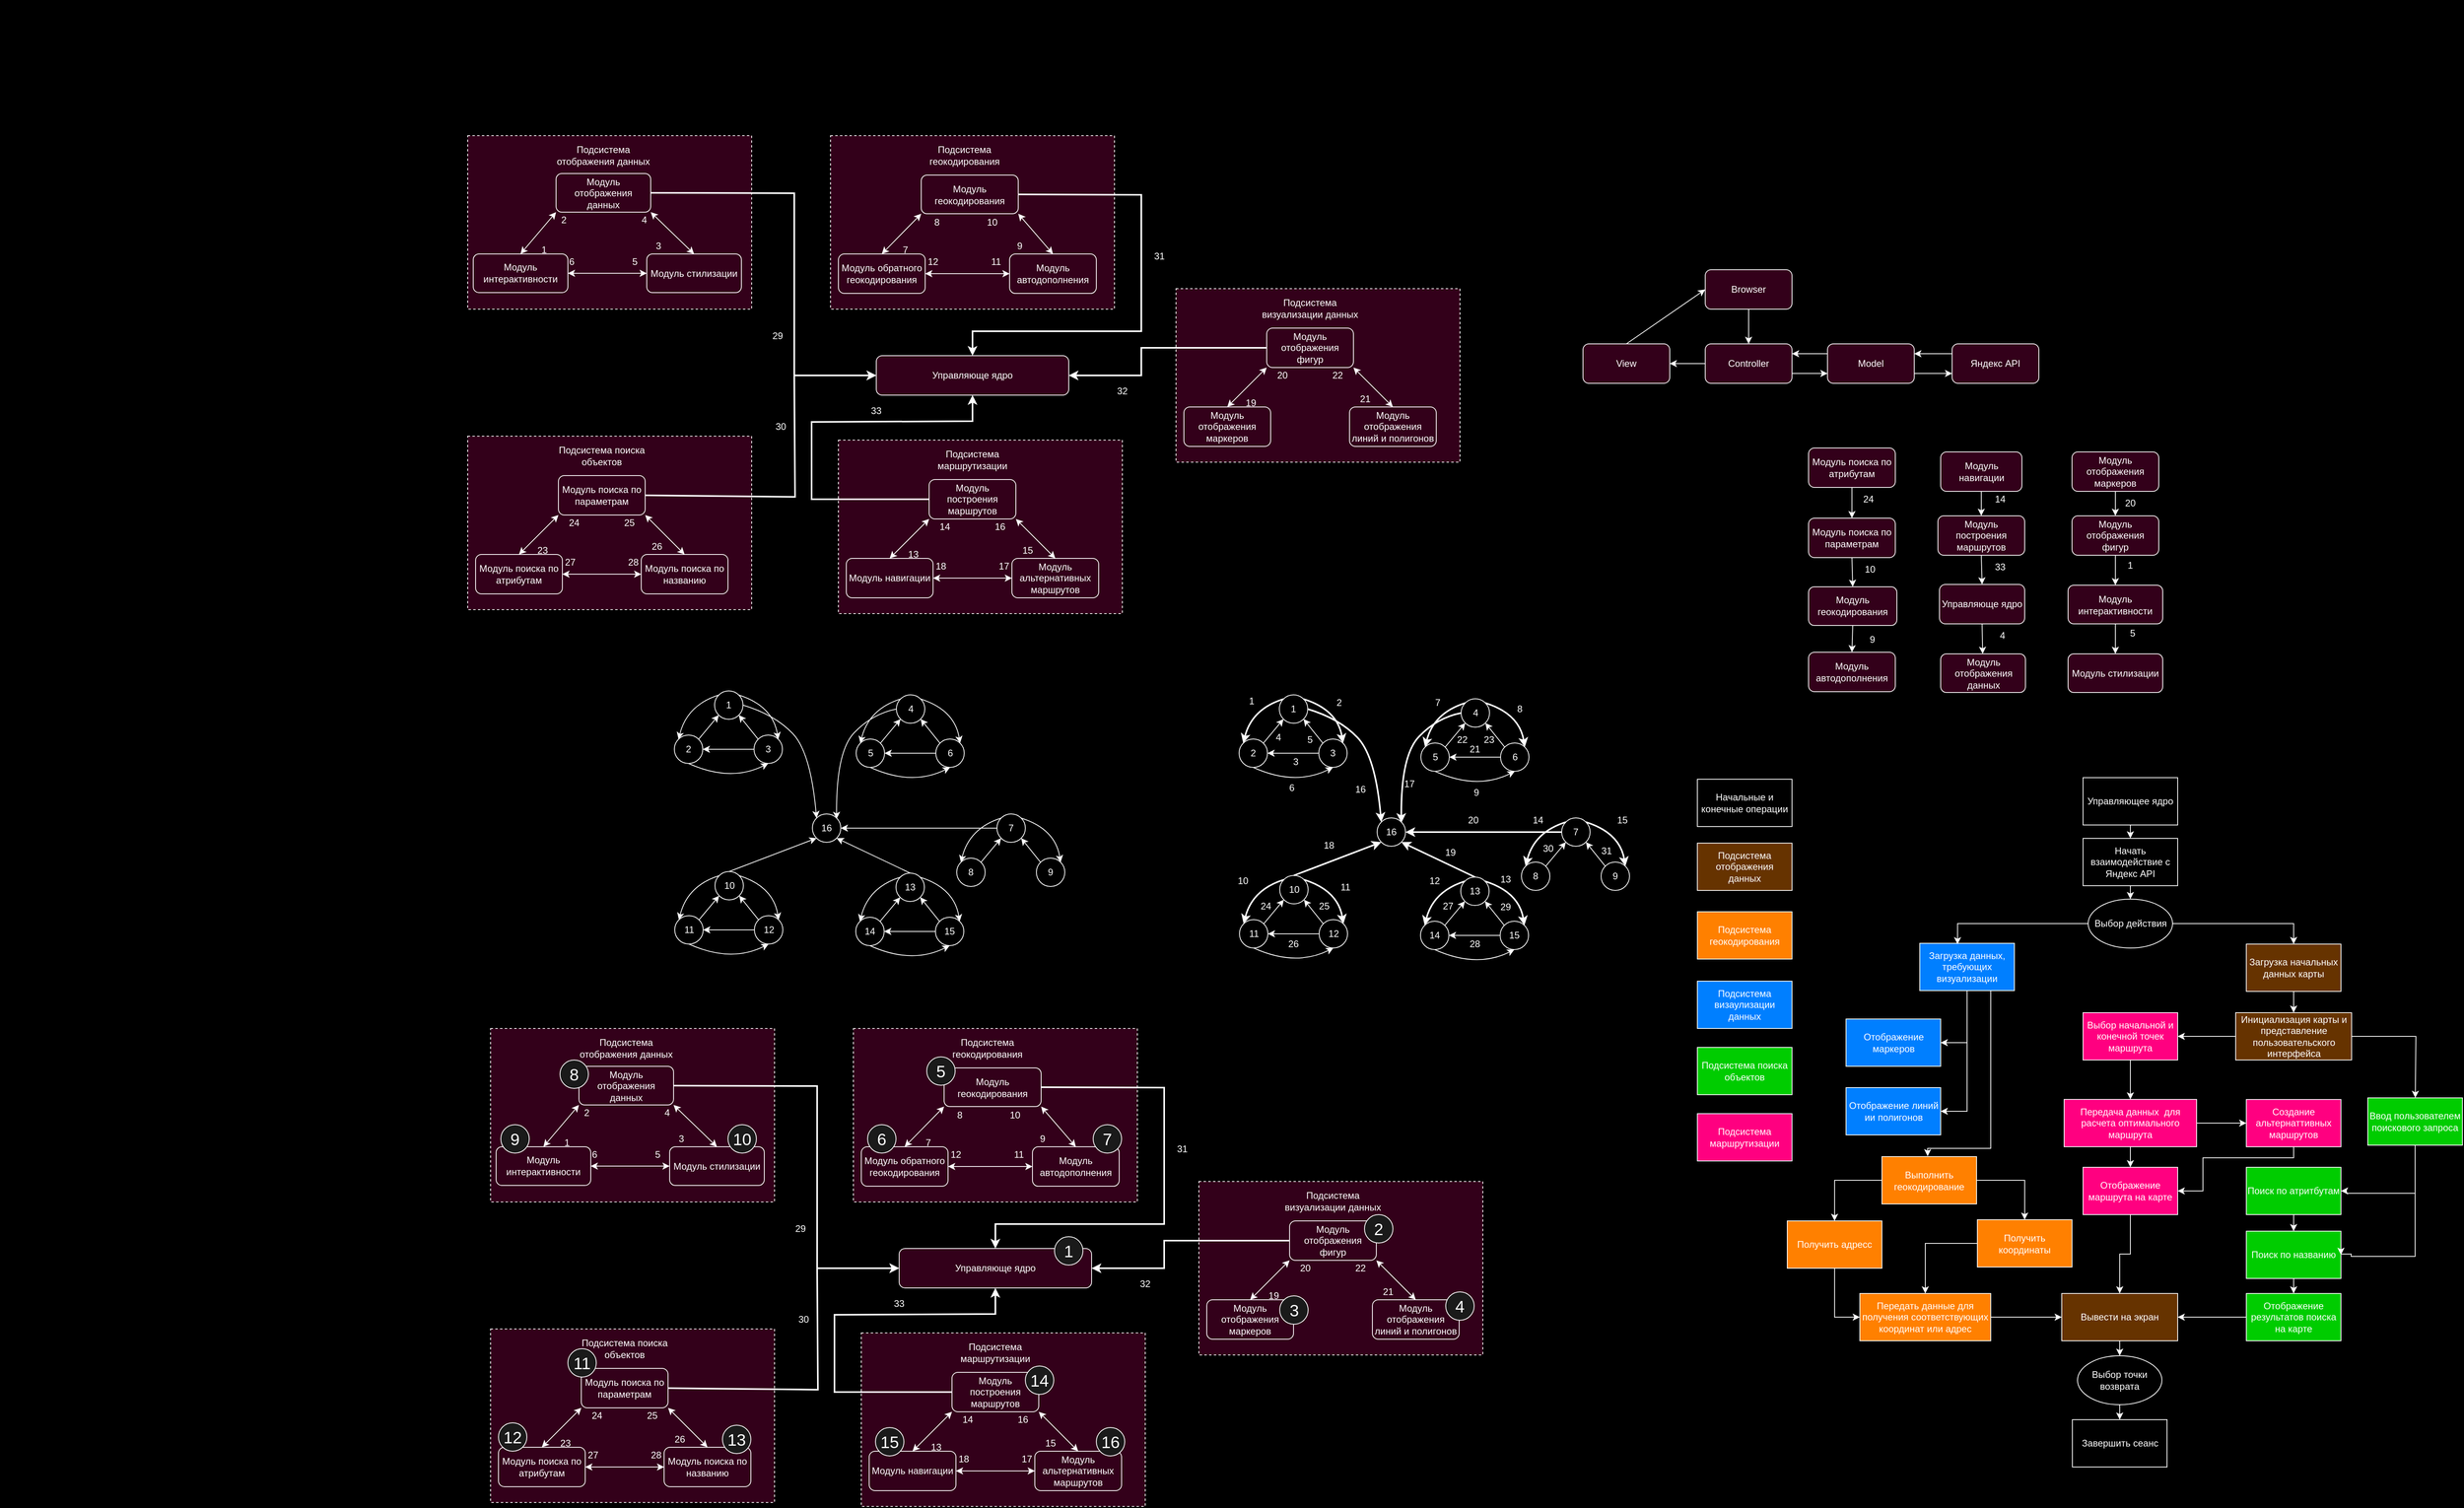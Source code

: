 <mxfile version="23.1.4" type="github">
  <diagram name="Страница — 1" id="5i1mLzlN07jmrmbTKN8E">
    <mxGraphModel dx="1728" dy="926" grid="0" gridSize="2" guides="1" tooltips="1" connect="1" arrows="1" fold="1" page="1" pageScale="1" pageWidth="300000" pageHeight="300000" background="#000000" math="0" shadow="0">
      <root>
        <mxCell id="0" />
        <mxCell id="1" parent="0" />
        <mxCell id="a494tXdaxEgdpBk0lXqR-2" value="" style="rounded=0;whiteSpace=wrap;html=1;labelBackgroundColor=none;fillColor=#33001A;strokeColor=#FFFFFF;fontColor=#FFFFFF;dashed=1;" parent="1" vertex="1">
          <mxGeometry x="772" y="334" width="360" height="220" as="geometry" />
        </mxCell>
        <mxCell id="a494tXdaxEgdpBk0lXqR-33" value="Подсистема отображения данных" style="text;strokeColor=none;align=center;fillColor=none;html=1;verticalAlign=middle;whiteSpace=wrap;rounded=0;labelBackgroundColor=none;fontColor=#FFFFFF;" parent="1" vertex="1">
          <mxGeometry x="879" y="344" width="130" height="30" as="geometry" />
        </mxCell>
        <mxCell id="a494tXdaxEgdpBk0lXqR-49" value="" style="endArrow=classic;startArrow=classic;rounded=0;entryX=0;entryY=1;entryDx=0;entryDy=0;exitX=0.5;exitY=0;exitDx=0;exitDy=0;strokeColor=#FFFFFF;targetPerimeterSpacing=2;sourcePerimeterSpacing=2;labelPosition=left;verticalLabelPosition=top;align=right;verticalAlign=bottom;html=1;" parent="1" source="a494tXdaxEgdpBk0lXqR-118" target="a494tXdaxEgdpBk0lXqR-117" edge="1">
          <mxGeometry width="50" height="50" relative="1" as="geometry">
            <mxPoint x="839" y="484" as="sourcePoint" />
            <mxPoint x="904.582" y="426.435" as="targetPoint" />
            <Array as="points" />
          </mxGeometry>
        </mxCell>
        <mxCell id="a494tXdaxEgdpBk0lXqR-51" value="1" style="text;html=1;strokeColor=none;fillColor=none;align=center;verticalAlign=middle;whiteSpace=wrap;rounded=0;fontColor=#FFFFFF;" parent="1" vertex="1">
          <mxGeometry x="854" y="469" width="30" height="20" as="geometry" />
        </mxCell>
        <mxCell id="a494tXdaxEgdpBk0lXqR-52" value="2" style="text;html=1;strokeColor=none;fillColor=none;align=center;verticalAlign=middle;whiteSpace=wrap;rounded=0;fontColor=#FFFFFF;" parent="1" vertex="1">
          <mxGeometry x="879" y="431" width="30" height="20" as="geometry" />
        </mxCell>
        <mxCell id="a494tXdaxEgdpBk0lXqR-53" value="" style="endArrow=classic;startArrow=classic;rounded=0;entryX=1;entryY=1;entryDx=0;entryDy=0;exitX=0.5;exitY=0;exitDx=0;exitDy=0;strokeColor=#FFFFFF;targetPerimeterSpacing=2;sourcePerimeterSpacing=2;labelPosition=left;verticalLabelPosition=top;align=right;verticalAlign=bottom;html=1;jumpStyle=none;" parent="1" source="a494tXdaxEgdpBk0lXqR-119" target="a494tXdaxEgdpBk0lXqR-117" edge="1">
          <mxGeometry width="50" height="50" relative="1" as="geometry">
            <mxPoint x="1049" y="484" as="sourcePoint" />
            <mxPoint x="983.418" y="426.435" as="targetPoint" />
            <Array as="points" />
          </mxGeometry>
        </mxCell>
        <mxCell id="a494tXdaxEgdpBk0lXqR-54" value="" style="endArrow=classic;startArrow=classic;rounded=0;exitX=0;exitY=0.5;exitDx=0;exitDy=0;strokeColor=#FFFFFF;targetPerimeterSpacing=2;sourcePerimeterSpacing=2;labelPosition=left;verticalLabelPosition=top;align=right;verticalAlign=bottom;html=1;entryX=1;entryY=0.5;entryDx=0;entryDy=0;" parent="1" source="a494tXdaxEgdpBk0lXqR-119" target="a494tXdaxEgdpBk0lXqR-118" edge="1">
          <mxGeometry width="50" height="50" relative="1" as="geometry">
            <mxPoint x="994" y="509" as="sourcePoint" />
            <mxPoint x="894.0" y="509" as="targetPoint" />
            <Array as="points" />
          </mxGeometry>
        </mxCell>
        <mxCell id="a494tXdaxEgdpBk0lXqR-55" value="4" style="text;html=1;strokeColor=none;fillColor=none;align=center;verticalAlign=middle;whiteSpace=wrap;rounded=0;fontColor=#FFFFFF;" parent="1" vertex="1">
          <mxGeometry x="981" y="431" width="30" height="20" as="geometry" />
        </mxCell>
        <mxCell id="a494tXdaxEgdpBk0lXqR-56" value="3" style="text;html=1;strokeColor=none;fillColor=none;align=center;verticalAlign=middle;whiteSpace=wrap;rounded=0;fontColor=#FFFFFF;" parent="1" vertex="1">
          <mxGeometry x="999" y="464" width="30" height="20" as="geometry" />
        </mxCell>
        <mxCell id="a494tXdaxEgdpBk0lXqR-57" value="6" style="text;html=1;strokeColor=none;fillColor=none;align=center;verticalAlign=middle;whiteSpace=wrap;rounded=0;fontColor=#FFFFFF;" parent="1" vertex="1">
          <mxGeometry x="889" y="484" width="30" height="20" as="geometry" />
        </mxCell>
        <mxCell id="a494tXdaxEgdpBk0lXqR-58" value="5" style="text;html=1;strokeColor=none;fillColor=none;align=center;verticalAlign=middle;whiteSpace=wrap;rounded=0;fontColor=#FFFFFF;" parent="1" vertex="1">
          <mxGeometry x="969" y="484" width="30" height="20" as="geometry" />
        </mxCell>
        <mxCell id="a494tXdaxEgdpBk0lXqR-60" value="" style="rounded=0;whiteSpace=wrap;html=1;labelBackgroundColor=none;fillColor=#33001A;strokeColor=#FFFFFF;fontColor=#FFFFFF;dashed=1;" parent="1" vertex="1">
          <mxGeometry x="1232" y="334" width="360" height="220" as="geometry" />
        </mxCell>
        <mxCell id="a494tXdaxEgdpBk0lXqR-61" value="Модуль геокодирования" style="rounded=1;whiteSpace=wrap;html=1;strokeColor=#FFFFFF;fillColor=#33001A;fontColor=#FFFFFF;" parent="1" vertex="1">
          <mxGeometry x="1347" y="384" width="123" height="49.05" as="geometry" />
        </mxCell>
        <mxCell id="a494tXdaxEgdpBk0lXqR-62" value="Подсистема геокодирования" style="text;strokeColor=none;align=center;fillColor=none;html=1;verticalAlign=middle;whiteSpace=wrap;rounded=0;labelBackgroundColor=none;fontColor=#FFFFFF;" parent="1" vertex="1">
          <mxGeometry x="1337" y="344" width="130" height="30" as="geometry" />
        </mxCell>
        <mxCell id="a494tXdaxEgdpBk0lXqR-63" value="Модуль обратного геокодирования" style="rounded=1;whiteSpace=wrap;html=1;strokeColor=#FFFFFF;fillColor=#33001A;fontColor=#FFFFFF;" parent="1" vertex="1">
          <mxGeometry x="1242" y="484" width="110" height="50" as="geometry" />
        </mxCell>
        <mxCell id="a494tXdaxEgdpBk0lXqR-64" value="Модуль автодополнения" style="rounded=1;whiteSpace=wrap;html=1;strokeColor=#FFFFFF;fillColor=#33001A;fontColor=#FFFFFF;" parent="1" vertex="1">
          <mxGeometry x="1459" y="484.05" width="110" height="50" as="geometry" />
        </mxCell>
        <mxCell id="a494tXdaxEgdpBk0lXqR-65" value="" style="endArrow=classic;startArrow=classic;rounded=0;entryX=0;entryY=1;entryDx=0;entryDy=0;exitX=0.5;exitY=0;exitDx=0;exitDy=0;strokeColor=#FFFFFF;targetPerimeterSpacing=2;sourcePerimeterSpacing=2;labelPosition=left;verticalLabelPosition=top;align=right;verticalAlign=bottom;html=1;" parent="1" source="a494tXdaxEgdpBk0lXqR-63" target="a494tXdaxEgdpBk0lXqR-61" edge="1">
          <mxGeometry width="50" height="50" relative="1" as="geometry">
            <mxPoint x="1542" y="564" as="sourcePoint" />
            <mxPoint x="1592" y="514" as="targetPoint" />
            <Array as="points" />
          </mxGeometry>
        </mxCell>
        <mxCell id="a494tXdaxEgdpBk0lXqR-66" value="7" style="text;html=1;strokeColor=none;fillColor=none;align=center;verticalAlign=middle;whiteSpace=wrap;rounded=0;fontColor=#FFFFFF;" parent="1" vertex="1">
          <mxGeometry x="1312" y="469" width="30" height="20" as="geometry" />
        </mxCell>
        <mxCell id="a494tXdaxEgdpBk0lXqR-67" value="8" style="text;html=1;strokeColor=none;fillColor=none;align=center;verticalAlign=middle;whiteSpace=wrap;rounded=0;fontColor=#FFFFFF;" parent="1" vertex="1">
          <mxGeometry x="1352" y="434" width="30" height="20" as="geometry" />
        </mxCell>
        <mxCell id="a494tXdaxEgdpBk0lXqR-68" value="" style="endArrow=classic;startArrow=classic;rounded=0;entryX=1;entryY=1;entryDx=0;entryDy=0;exitX=0.5;exitY=0;exitDx=0;exitDy=0;strokeColor=#FFFFFF;targetPerimeterSpacing=2;sourcePerimeterSpacing=2;labelPosition=left;verticalLabelPosition=top;align=right;verticalAlign=bottom;html=1;jumpStyle=none;" parent="1" source="a494tXdaxEgdpBk0lXqR-64" target="a494tXdaxEgdpBk0lXqR-61" edge="1">
          <mxGeometry width="50" height="50" relative="1" as="geometry">
            <mxPoint x="1312" y="494" as="sourcePoint" />
            <mxPoint x="1392" y="474" as="targetPoint" />
            <Array as="points" />
          </mxGeometry>
        </mxCell>
        <mxCell id="a494tXdaxEgdpBk0lXqR-69" value="" style="endArrow=classic;startArrow=classic;rounded=0;exitX=0;exitY=0.5;exitDx=0;exitDy=0;strokeColor=#FFFFFF;targetPerimeterSpacing=2;sourcePerimeterSpacing=2;labelPosition=left;verticalLabelPosition=top;align=right;verticalAlign=bottom;html=1;entryX=1;entryY=0.5;entryDx=0;entryDy=0;" parent="1" source="a494tXdaxEgdpBk0lXqR-64" target="a494tXdaxEgdpBk0lXqR-63" edge="1">
          <mxGeometry width="50" height="50" relative="1" as="geometry">
            <mxPoint x="1474" y="489" as="sourcePoint" />
            <mxPoint x="1382" y="469" as="targetPoint" />
            <Array as="points" />
          </mxGeometry>
        </mxCell>
        <mxCell id="a494tXdaxEgdpBk0lXqR-70" value="10" style="text;html=1;strokeColor=none;fillColor=none;align=center;verticalAlign=middle;whiteSpace=wrap;rounded=0;fontColor=#FFFFFF;" parent="1" vertex="1">
          <mxGeometry x="1422" y="434" width="30" height="20" as="geometry" />
        </mxCell>
        <mxCell id="a494tXdaxEgdpBk0lXqR-71" value="9" style="text;html=1;strokeColor=none;fillColor=none;align=center;verticalAlign=middle;whiteSpace=wrap;rounded=0;fontColor=#FFFFFF;" parent="1" vertex="1">
          <mxGeometry x="1457" y="464" width="30" height="20" as="geometry" />
        </mxCell>
        <mxCell id="a494tXdaxEgdpBk0lXqR-72" value="12" style="text;html=1;strokeColor=none;fillColor=none;align=center;verticalAlign=middle;whiteSpace=wrap;rounded=0;fontColor=#FFFFFF;" parent="1" vertex="1">
          <mxGeometry x="1347" y="484" width="30" height="20" as="geometry" />
        </mxCell>
        <mxCell id="a494tXdaxEgdpBk0lXqR-73" value="11" style="text;html=1;strokeColor=none;fillColor=none;align=center;verticalAlign=middle;whiteSpace=wrap;rounded=0;fontColor=#FFFFFF;" parent="1" vertex="1">
          <mxGeometry x="1427" y="484" width="30" height="20" as="geometry" />
        </mxCell>
        <mxCell id="a494tXdaxEgdpBk0lXqR-74" value="" style="rounded=0;whiteSpace=wrap;html=1;labelBackgroundColor=none;fillColor=#33001A;strokeColor=#FFFFFF;fontColor=#FFFFFF;dashed=1;" parent="1" vertex="1">
          <mxGeometry x="1242" y="720" width="360" height="220" as="geometry" />
        </mxCell>
        <mxCell id="a494tXdaxEgdpBk0lXqR-75" value="Модуль построения маршрутов" style="rounded=1;whiteSpace=wrap;html=1;strokeColor=#FFFFFF;fillColor=#33001A;fontColor=#FFFFFF;" parent="1" vertex="1">
          <mxGeometry x="1357" y="770" width="110" height="50" as="geometry" />
        </mxCell>
        <mxCell id="a494tXdaxEgdpBk0lXqR-76" value="Подсистема маршрутизации" style="text;strokeColor=none;align=center;fillColor=none;html=1;verticalAlign=middle;whiteSpace=wrap;rounded=0;labelBackgroundColor=none;fontColor=#FFFFFF;" parent="1" vertex="1">
          <mxGeometry x="1347" y="730" width="130" height="30" as="geometry" />
        </mxCell>
        <mxCell id="a494tXdaxEgdpBk0lXqR-77" value="Модуль навигации" style="rounded=1;whiteSpace=wrap;html=1;strokeColor=#FFFFFF;fillColor=#33001A;fontColor=#FFFFFF;" parent="1" vertex="1">
          <mxGeometry x="1252" y="870" width="110" height="50" as="geometry" />
        </mxCell>
        <mxCell id="a494tXdaxEgdpBk0lXqR-78" value="Модуль альтернативных маршрутов" style="rounded=1;whiteSpace=wrap;html=1;strokeColor=#FFFFFF;fillColor=#33001A;fontColor=#FFFFFF;" parent="1" vertex="1">
          <mxGeometry x="1462" y="870" width="110" height="50" as="geometry" />
        </mxCell>
        <mxCell id="a494tXdaxEgdpBk0lXqR-79" value="" style="endArrow=classic;startArrow=classic;rounded=0;entryX=0;entryY=1;entryDx=0;entryDy=0;exitX=0.5;exitY=0;exitDx=0;exitDy=0;strokeColor=#FFFFFF;targetPerimeterSpacing=2;sourcePerimeterSpacing=2;labelPosition=left;verticalLabelPosition=top;align=right;verticalAlign=bottom;html=1;" parent="1" source="a494tXdaxEgdpBk0lXqR-77" target="a494tXdaxEgdpBk0lXqR-75" edge="1">
          <mxGeometry width="50" height="50" relative="1" as="geometry">
            <mxPoint x="1552" y="950" as="sourcePoint" />
            <mxPoint x="1602" y="900" as="targetPoint" />
            <Array as="points" />
          </mxGeometry>
        </mxCell>
        <mxCell id="a494tXdaxEgdpBk0lXqR-80" value="13" style="text;html=1;strokeColor=none;fillColor=none;align=center;verticalAlign=middle;whiteSpace=wrap;rounded=0;fontColor=#FFFFFF;" parent="1" vertex="1">
          <mxGeometry x="1322" y="855" width="30" height="20" as="geometry" />
        </mxCell>
        <mxCell id="a494tXdaxEgdpBk0lXqR-81" value="14" style="text;html=1;strokeColor=none;fillColor=none;align=center;verticalAlign=middle;whiteSpace=wrap;rounded=0;fontColor=#FFFFFF;" parent="1" vertex="1">
          <mxGeometry x="1362" y="820" width="30" height="20" as="geometry" />
        </mxCell>
        <mxCell id="a494tXdaxEgdpBk0lXqR-82" value="" style="endArrow=classic;startArrow=classic;rounded=0;entryX=1;entryY=1;entryDx=0;entryDy=0;exitX=0.5;exitY=0;exitDx=0;exitDy=0;strokeColor=#FFFFFF;targetPerimeterSpacing=2;sourcePerimeterSpacing=2;labelPosition=left;verticalLabelPosition=top;align=right;verticalAlign=bottom;html=1;jumpStyle=none;" parent="1" source="a494tXdaxEgdpBk0lXqR-78" target="a494tXdaxEgdpBk0lXqR-75" edge="1">
          <mxGeometry width="50" height="50" relative="1" as="geometry">
            <mxPoint x="1322" y="880" as="sourcePoint" />
            <mxPoint x="1402" y="860" as="targetPoint" />
            <Array as="points" />
          </mxGeometry>
        </mxCell>
        <mxCell id="a494tXdaxEgdpBk0lXqR-83" value="" style="endArrow=classic;startArrow=classic;rounded=0;exitX=0;exitY=0.5;exitDx=0;exitDy=0;strokeColor=#FFFFFF;targetPerimeterSpacing=2;sourcePerimeterSpacing=2;labelPosition=left;verticalLabelPosition=top;align=right;verticalAlign=bottom;html=1;entryX=1;entryY=0.5;entryDx=0;entryDy=0;" parent="1" source="a494tXdaxEgdpBk0lXqR-78" target="a494tXdaxEgdpBk0lXqR-77" edge="1">
          <mxGeometry width="50" height="50" relative="1" as="geometry">
            <mxPoint x="1484" y="875" as="sourcePoint" />
            <mxPoint x="1392" y="855" as="targetPoint" />
            <Array as="points" />
          </mxGeometry>
        </mxCell>
        <mxCell id="a494tXdaxEgdpBk0lXqR-84" value="16" style="text;html=1;strokeColor=none;fillColor=none;align=center;verticalAlign=middle;whiteSpace=wrap;rounded=0;fontColor=#FFFFFF;" parent="1" vertex="1">
          <mxGeometry x="1432" y="820" width="30" height="20" as="geometry" />
        </mxCell>
        <mxCell id="a494tXdaxEgdpBk0lXqR-85" value="15" style="text;html=1;strokeColor=none;fillColor=none;align=center;verticalAlign=middle;whiteSpace=wrap;rounded=0;fontColor=#FFFFFF;" parent="1" vertex="1">
          <mxGeometry x="1467" y="850" width="30" height="20" as="geometry" />
        </mxCell>
        <mxCell id="a494tXdaxEgdpBk0lXqR-86" value="18" style="text;html=1;strokeColor=none;fillColor=none;align=center;verticalAlign=middle;whiteSpace=wrap;rounded=0;fontColor=#FFFFFF;" parent="1" vertex="1">
          <mxGeometry x="1357" y="870" width="30" height="20" as="geometry" />
        </mxCell>
        <mxCell id="a494tXdaxEgdpBk0lXqR-87" value="17" style="text;html=1;strokeColor=none;fillColor=none;align=center;verticalAlign=middle;whiteSpace=wrap;rounded=0;fontColor=#FFFFFF;" parent="1" vertex="1">
          <mxGeometry x="1437" y="870" width="30" height="20" as="geometry" />
        </mxCell>
        <mxCell id="a494tXdaxEgdpBk0lXqR-88" value="" style="rounded=0;whiteSpace=wrap;html=1;labelBackgroundColor=none;fillColor=#33001A;strokeColor=#FFFFFF;fontColor=#FFFFFF;dashed=1;" parent="1" vertex="1">
          <mxGeometry x="1670" y="528" width="360" height="220" as="geometry" />
        </mxCell>
        <mxCell id="a494tXdaxEgdpBk0lXqR-89" value="Модуль отображения фигур" style="rounded=1;whiteSpace=wrap;html=1;strokeColor=#FFFFFF;fillColor=#33001A;fontColor=#FFFFFF;" parent="1" vertex="1">
          <mxGeometry x="1785" y="578" width="110" height="50" as="geometry" />
        </mxCell>
        <mxCell id="a494tXdaxEgdpBk0lXqR-90" value="Подсистема визуализации данных" style="text;strokeColor=none;align=center;fillColor=none;html=1;verticalAlign=middle;whiteSpace=wrap;rounded=0;labelBackgroundColor=none;fontColor=#FFFFFF;" parent="1" vertex="1">
          <mxGeometry x="1775" y="538" width="130" height="30" as="geometry" />
        </mxCell>
        <mxCell id="a494tXdaxEgdpBk0lXqR-91" value="Модуль отображения маркеров" style="rounded=1;whiteSpace=wrap;html=1;strokeColor=#FFFFFF;fillColor=#33001A;fontColor=#FFFFFF;" parent="1" vertex="1">
          <mxGeometry x="1680" y="678" width="110" height="50" as="geometry" />
        </mxCell>
        <mxCell id="a494tXdaxEgdpBk0lXqR-92" value="Модуль отображения линий и полигонов" style="rounded=1;whiteSpace=wrap;html=1;strokeColor=#FFFFFF;fillColor=#33001A;fontColor=#FFFFFF;" parent="1" vertex="1">
          <mxGeometry x="1890" y="678" width="110" height="50" as="geometry" />
        </mxCell>
        <mxCell id="a494tXdaxEgdpBk0lXqR-93" value="" style="endArrow=classic;startArrow=classic;rounded=0;entryX=0;entryY=1;entryDx=0;entryDy=0;exitX=0.5;exitY=0;exitDx=0;exitDy=0;strokeColor=#FFFFFF;targetPerimeterSpacing=2;sourcePerimeterSpacing=2;labelPosition=left;verticalLabelPosition=top;align=right;verticalAlign=bottom;html=1;" parent="1" source="a494tXdaxEgdpBk0lXqR-91" target="a494tXdaxEgdpBk0lXqR-89" edge="1">
          <mxGeometry width="50" height="50" relative="1" as="geometry">
            <mxPoint x="1980" y="758" as="sourcePoint" />
            <mxPoint x="2030" y="708" as="targetPoint" />
            <Array as="points" />
          </mxGeometry>
        </mxCell>
        <mxCell id="a494tXdaxEgdpBk0lXqR-94" value="19" style="text;html=1;strokeColor=none;fillColor=none;align=center;verticalAlign=middle;whiteSpace=wrap;rounded=0;fontColor=#FFFFFF;" parent="1" vertex="1">
          <mxGeometry x="1750" y="663" width="30" height="20" as="geometry" />
        </mxCell>
        <mxCell id="a494tXdaxEgdpBk0lXqR-95" value="20" style="text;html=1;strokeColor=none;fillColor=none;align=center;verticalAlign=middle;whiteSpace=wrap;rounded=0;fontColor=#FFFFFF;" parent="1" vertex="1">
          <mxGeometry x="1790" y="628" width="30" height="20" as="geometry" />
        </mxCell>
        <mxCell id="a494tXdaxEgdpBk0lXqR-96" value="" style="endArrow=classic;startArrow=classic;rounded=0;entryX=1;entryY=1;entryDx=0;entryDy=0;exitX=0.5;exitY=0;exitDx=0;exitDy=0;strokeColor=#FFFFFF;targetPerimeterSpacing=2;sourcePerimeterSpacing=2;labelPosition=left;verticalLabelPosition=top;align=right;verticalAlign=bottom;html=1;jumpStyle=none;" parent="1" source="a494tXdaxEgdpBk0lXqR-92" target="a494tXdaxEgdpBk0lXqR-89" edge="1">
          <mxGeometry width="50" height="50" relative="1" as="geometry">
            <mxPoint x="1750" y="688" as="sourcePoint" />
            <mxPoint x="1830" y="668" as="targetPoint" />
            <Array as="points" />
          </mxGeometry>
        </mxCell>
        <mxCell id="a494tXdaxEgdpBk0lXqR-98" value="22" style="text;html=1;strokeColor=none;fillColor=none;align=center;verticalAlign=middle;whiteSpace=wrap;rounded=0;fontColor=#FFFFFF;" parent="1" vertex="1">
          <mxGeometry x="1860" y="628" width="30" height="20" as="geometry" />
        </mxCell>
        <mxCell id="a494tXdaxEgdpBk0lXqR-99" value="21" style="text;html=1;strokeColor=none;fillColor=none;align=center;verticalAlign=middle;whiteSpace=wrap;rounded=0;fontColor=#FFFFFF;" parent="1" vertex="1">
          <mxGeometry x="1895" y="658" width="30" height="20" as="geometry" />
        </mxCell>
        <mxCell id="a494tXdaxEgdpBk0lXqR-103" value="" style="rounded=0;whiteSpace=wrap;html=1;labelBackgroundColor=none;fillColor=#33001A;strokeColor=#FFFFFF;fontColor=#FFFFFF;dashed=1;" parent="1" vertex="1">
          <mxGeometry x="772" y="715" width="360" height="220" as="geometry" />
        </mxCell>
        <mxCell id="a494tXdaxEgdpBk0lXqR-104" value="Модуль поиска по параметрам" style="rounded=1;whiteSpace=wrap;html=1;strokeColor=#FFFFFF;fillColor=#33001A;fontColor=#FFFFFF;" parent="1" vertex="1">
          <mxGeometry x="887" y="765" width="110" height="50" as="geometry" />
        </mxCell>
        <mxCell id="a494tXdaxEgdpBk0lXqR-105" value="Подсистема поиска объектов" style="text;strokeColor=none;align=center;fillColor=none;html=1;verticalAlign=middle;whiteSpace=wrap;rounded=0;labelBackgroundColor=none;fontColor=#FFFFFF;" parent="1" vertex="1">
          <mxGeometry x="877" y="725" width="130" height="30" as="geometry" />
        </mxCell>
        <mxCell id="a494tXdaxEgdpBk0lXqR-106" value="Модуль поиска по атрибутам" style="rounded=1;whiteSpace=wrap;html=1;strokeColor=#FFFFFF;fillColor=#33001A;fontColor=#FFFFFF;" parent="1" vertex="1">
          <mxGeometry x="782" y="865" width="110" height="50" as="geometry" />
        </mxCell>
        <mxCell id="a494tXdaxEgdpBk0lXqR-107" value="Модуль поиска по названию" style="rounded=1;whiteSpace=wrap;html=1;strokeColor=#FFFFFF;fillColor=#33001A;fontColor=#FFFFFF;" parent="1" vertex="1">
          <mxGeometry x="992" y="865" width="110" height="50" as="geometry" />
        </mxCell>
        <mxCell id="a494tXdaxEgdpBk0lXqR-108" value="" style="endArrow=classic;startArrow=classic;rounded=0;entryX=0;entryY=1;entryDx=0;entryDy=0;exitX=0.5;exitY=0;exitDx=0;exitDy=0;strokeColor=#FFFFFF;targetPerimeterSpacing=2;sourcePerimeterSpacing=2;labelPosition=left;verticalLabelPosition=top;align=right;verticalAlign=bottom;html=1;" parent="1" source="a494tXdaxEgdpBk0lXqR-106" target="a494tXdaxEgdpBk0lXqR-104" edge="1">
          <mxGeometry width="50" height="50" relative="1" as="geometry">
            <mxPoint x="1082" y="945" as="sourcePoint" />
            <mxPoint x="1132" y="895" as="targetPoint" />
            <Array as="points" />
          </mxGeometry>
        </mxCell>
        <mxCell id="a494tXdaxEgdpBk0lXqR-109" value="23" style="text;html=1;strokeColor=none;fillColor=none;align=center;verticalAlign=middle;whiteSpace=wrap;rounded=0;fontColor=#FFFFFF;" parent="1" vertex="1">
          <mxGeometry x="852" y="850" width="30" height="20" as="geometry" />
        </mxCell>
        <mxCell id="a494tXdaxEgdpBk0lXqR-110" value="24" style="text;html=1;strokeColor=none;fillColor=none;align=center;verticalAlign=middle;whiteSpace=wrap;rounded=0;fontColor=#FFFFFF;" parent="1" vertex="1">
          <mxGeometry x="892" y="815" width="30" height="20" as="geometry" />
        </mxCell>
        <mxCell id="a494tXdaxEgdpBk0lXqR-111" value="" style="endArrow=classic;startArrow=classic;rounded=0;entryX=1;entryY=1;entryDx=0;entryDy=0;exitX=0.5;exitY=0;exitDx=0;exitDy=0;strokeColor=#FFFFFF;targetPerimeterSpacing=2;sourcePerimeterSpacing=2;labelPosition=left;verticalLabelPosition=top;align=right;verticalAlign=bottom;html=1;jumpStyle=none;" parent="1" source="a494tXdaxEgdpBk0lXqR-107" target="a494tXdaxEgdpBk0lXqR-104" edge="1">
          <mxGeometry width="50" height="50" relative="1" as="geometry">
            <mxPoint x="852" y="875" as="sourcePoint" />
            <mxPoint x="932" y="855" as="targetPoint" />
            <Array as="points" />
          </mxGeometry>
        </mxCell>
        <mxCell id="a494tXdaxEgdpBk0lXqR-112" value="" style="endArrow=classic;startArrow=classic;rounded=0;exitX=0;exitY=0.5;exitDx=0;exitDy=0;strokeColor=#FFFFFF;targetPerimeterSpacing=2;sourcePerimeterSpacing=2;labelPosition=left;verticalLabelPosition=top;align=right;verticalAlign=bottom;html=1;entryX=1;entryY=0.5;entryDx=0;entryDy=0;" parent="1" source="a494tXdaxEgdpBk0lXqR-107" target="a494tXdaxEgdpBk0lXqR-106" edge="1">
          <mxGeometry width="50" height="50" relative="1" as="geometry">
            <mxPoint x="1014" y="870" as="sourcePoint" />
            <mxPoint x="922" y="850" as="targetPoint" />
            <Array as="points" />
          </mxGeometry>
        </mxCell>
        <mxCell id="a494tXdaxEgdpBk0lXqR-113" value="25" style="text;html=1;strokeColor=none;fillColor=none;align=center;verticalAlign=middle;whiteSpace=wrap;rounded=0;fontColor=#FFFFFF;" parent="1" vertex="1">
          <mxGeometry x="962" y="815" width="30" height="20" as="geometry" />
        </mxCell>
        <mxCell id="a494tXdaxEgdpBk0lXqR-114" value="26" style="text;html=1;strokeColor=none;fillColor=none;align=center;verticalAlign=middle;whiteSpace=wrap;rounded=0;fontColor=#FFFFFF;" parent="1" vertex="1">
          <mxGeometry x="997" y="845" width="30" height="20" as="geometry" />
        </mxCell>
        <mxCell id="a494tXdaxEgdpBk0lXqR-115" value="27" style="text;html=1;strokeColor=none;fillColor=none;align=center;verticalAlign=middle;whiteSpace=wrap;rounded=0;fontColor=#FFFFFF;" parent="1" vertex="1">
          <mxGeometry x="887" y="865" width="30" height="20" as="geometry" />
        </mxCell>
        <mxCell id="a494tXdaxEgdpBk0lXqR-116" value="28" style="text;html=1;strokeColor=none;fillColor=none;align=center;verticalAlign=middle;whiteSpace=wrap;rounded=0;fontColor=#FFFFFF;" parent="1" vertex="1">
          <mxGeometry x="967" y="865" width="30" height="20" as="geometry" />
        </mxCell>
        <mxCell id="a494tXdaxEgdpBk0lXqR-117" value="Модуль отображения данных" style="rounded=1;whiteSpace=wrap;html=1;strokeColor=#FFFFFF;fillColor=#33001A;fontColor=#FFFFFF;" parent="1" vertex="1">
          <mxGeometry x="884" y="382" width="120" height="49" as="geometry" />
        </mxCell>
        <mxCell id="a494tXdaxEgdpBk0lXqR-118" value="Модуль интерактивности" style="rounded=1;whiteSpace=wrap;html=1;strokeColor=#FFFFFF;fillColor=#33001A;fontColor=#FFFFFF;" parent="1" vertex="1">
          <mxGeometry x="779" y="483.95" width="120" height="49" as="geometry" />
        </mxCell>
        <mxCell id="a494tXdaxEgdpBk0lXqR-119" value="Модуль стилизации" style="rounded=1;whiteSpace=wrap;html=1;strokeColor=#FFFFFF;fillColor=#33001A;fontColor=#FFFFFF;" parent="1" vertex="1">
          <mxGeometry x="999" y="484" width="120" height="49" as="geometry" />
        </mxCell>
        <mxCell id="a494tXdaxEgdpBk0lXqR-121" value="Управляюще ядро" style="rounded=1;whiteSpace=wrap;html=1;strokeColor=#FFFFFF;fillColor=#33001A;fontColor=#FFFFFF;" parent="1" vertex="1">
          <mxGeometry x="1290" y="613" width="244" height="50" as="geometry" />
        </mxCell>
        <mxCell id="a494tXdaxEgdpBk0lXqR-122" value="3000" style="text;whiteSpace=wrap;" parent="1" vertex="1">
          <mxGeometry x="179.444" y="162.222" width="47" height="28" as="geometry" />
        </mxCell>
        <mxCell id="a494tXdaxEgdpBk0lXqR-125" value="" style="endArrow=classic;html=1;rounded=0;strokeColor=#FFFFFF;exitX=1;exitY=0.5;exitDx=0;exitDy=0;entryX=0;entryY=0.5;entryDx=0;entryDy=0;strokeWidth=2;" parent="1" source="a494tXdaxEgdpBk0lXqR-117" target="a494tXdaxEgdpBk0lXqR-121" edge="1">
          <mxGeometry width="50" height="50" relative="1" as="geometry">
            <mxPoint x="1155" y="626" as="sourcePoint" />
            <mxPoint x="1186" y="645" as="targetPoint" />
            <Array as="points">
              <mxPoint x="1186" y="407" />
              <mxPoint x="1186" y="638" />
            </Array>
          </mxGeometry>
        </mxCell>
        <mxCell id="a494tXdaxEgdpBk0lXqR-126" value="" style="endArrow=classic;html=1;rounded=0;strokeColor=#FFFFFF;strokeWidth=2;exitX=1;exitY=0.5;exitDx=0;exitDy=0;entryX=0.5;entryY=0;entryDx=0;entryDy=0;" parent="1" source="a494tXdaxEgdpBk0lXqR-61" target="a494tXdaxEgdpBk0lXqR-121" edge="1">
          <mxGeometry width="50" height="50" relative="1" as="geometry">
            <mxPoint x="1630" y="340" as="sourcePoint" />
            <mxPoint x="1400" y="582" as="targetPoint" />
            <Array as="points">
              <mxPoint x="1626" y="409" />
              <mxPoint x="1626" y="582" />
              <mxPoint x="1412" y="582" />
            </Array>
          </mxGeometry>
        </mxCell>
        <mxCell id="a494tXdaxEgdpBk0lXqR-127" value="" style="endArrow=classic;html=1;rounded=0;strokeColor=#FFFFFF;exitX=0;exitY=0.5;exitDx=0;exitDy=0;entryX=1;entryY=0.5;entryDx=0;entryDy=0;strokeWidth=2;" parent="1" source="a494tXdaxEgdpBk0lXqR-89" target="a494tXdaxEgdpBk0lXqR-121" edge="1">
          <mxGeometry width="50" height="50" relative="1" as="geometry">
            <mxPoint x="1683" y="378.5" as="sourcePoint" />
            <mxPoint x="1969" y="609.5" as="targetPoint" />
            <Array as="points">
              <mxPoint x="1703" y="603" />
              <mxPoint x="1626" y="603" />
              <mxPoint x="1626" y="638" />
            </Array>
          </mxGeometry>
        </mxCell>
        <mxCell id="a494tXdaxEgdpBk0lXqR-128" value="" style="endArrow=classic;html=1;rounded=0;strokeColor=#FFFFFF;exitX=1;exitY=0.5;exitDx=0;exitDy=0;strokeWidth=2;entryX=0;entryY=0.5;entryDx=0;entryDy=0;" parent="1" source="a494tXdaxEgdpBk0lXqR-104" target="a494tXdaxEgdpBk0lXqR-121" edge="1">
          <mxGeometry width="50" height="50" relative="1" as="geometry">
            <mxPoint x="962" y="595" as="sourcePoint" />
            <mxPoint x="1280" y="634" as="targetPoint" />
            <Array as="points">
              <mxPoint x="1187" y="792" />
              <mxPoint x="1186" y="638" />
            </Array>
          </mxGeometry>
        </mxCell>
        <mxCell id="a494tXdaxEgdpBk0lXqR-129" value="" style="endArrow=classic;html=1;rounded=0;strokeColor=#FFFFFF;strokeWidth=2;entryX=0.5;entryY=1;entryDx=0;entryDy=0;" parent="1" source="a494tXdaxEgdpBk0lXqR-75" target="a494tXdaxEgdpBk0lXqR-121" edge="1">
          <mxGeometry width="50" height="50" relative="1" as="geometry">
            <mxPoint x="1064" y="843" as="sourcePoint" />
            <mxPoint x="1357" y="691" as="targetPoint" />
            <Array as="points">
              <mxPoint x="1208" y="795" />
              <mxPoint x="1208" y="697" />
              <mxPoint x="1412" y="696" />
            </Array>
          </mxGeometry>
        </mxCell>
        <mxCell id="a494tXdaxEgdpBk0lXqR-130" value="29" style="text;html=1;strokeColor=none;fillColor=none;align=center;verticalAlign=middle;whiteSpace=wrap;rounded=0;fontColor=#FFFFFF;" parent="1" vertex="1">
          <mxGeometry x="1150" y="578" width="30" height="20" as="geometry" />
        </mxCell>
        <mxCell id="a494tXdaxEgdpBk0lXqR-131" value="30" style="text;html=1;strokeColor=none;fillColor=none;align=center;verticalAlign=middle;whiteSpace=wrap;rounded=0;fontColor=#FFFFFF;" parent="1" vertex="1">
          <mxGeometry x="1154" y="693" width="30" height="20" as="geometry" />
        </mxCell>
        <mxCell id="a494tXdaxEgdpBk0lXqR-132" value="31" style="text;html=1;strokeColor=none;fillColor=none;align=center;verticalAlign=middle;whiteSpace=wrap;rounded=0;fontColor=#FFFFFF;" parent="1" vertex="1">
          <mxGeometry x="1634" y="477" width="30" height="20" as="geometry" />
        </mxCell>
        <mxCell id="a494tXdaxEgdpBk0lXqR-133" value="32" style="text;html=1;strokeColor=none;fillColor=none;align=center;verticalAlign=middle;whiteSpace=wrap;rounded=0;fontColor=#FFFFFF;" parent="1" vertex="1">
          <mxGeometry x="1587" y="648" width="30" height="20" as="geometry" />
        </mxCell>
        <mxCell id="a494tXdaxEgdpBk0lXqR-134" value="33" style="text;html=1;strokeColor=none;fillColor=none;align=center;verticalAlign=middle;whiteSpace=wrap;rounded=0;fontColor=#FFFFFF;" parent="1" vertex="1">
          <mxGeometry x="1275" y="673" width="30" height="20" as="geometry" />
        </mxCell>
        <mxCell id="LkRLXPlOQQedB5Yezab8-1" value="View" style="rounded=1;whiteSpace=wrap;html=1;strokeColor=#FFFFFF;fillColor=#33001A;fontColor=#FFFFFF;" parent="1" vertex="1">
          <mxGeometry x="2186" y="598" width="110" height="50" as="geometry" />
        </mxCell>
        <mxCell id="LkRLXPlOQQedB5Yezab8-3" value="Model" style="rounded=1;whiteSpace=wrap;html=1;strokeColor=#FFFFFF;fillColor=#33001A;fontColor=#FFFFFF;" parent="1" vertex="1">
          <mxGeometry x="2496" y="598" width="110" height="50" as="geometry" />
        </mxCell>
        <mxCell id="LkRLXPlOQQedB5Yezab8-9" style="edgeStyle=orthogonalEdgeStyle;rounded=0;orthogonalLoop=1;jettySize=auto;html=1;" parent="1" source="LkRLXPlOQQedB5Yezab8-4" edge="1">
          <mxGeometry relative="1" as="geometry">
            <mxPoint x="2299" y="624.8" as="targetPoint" />
          </mxGeometry>
        </mxCell>
        <mxCell id="LkRLXPlOQQedB5Yezab8-4" value="Controller" style="rounded=1;whiteSpace=wrap;html=1;strokeColor=#FFFFFF;fillColor=#33001A;fontColor=#FFFFFF;" parent="1" vertex="1">
          <mxGeometry x="2341" y="598" width="110" height="50" as="geometry" />
        </mxCell>
        <mxCell id="LkRLXPlOQQedB5Yezab8-7" value="" style="endArrow=classic;html=1;rounded=0;exitX=1;exitY=0.75;exitDx=0;exitDy=0;strokeColor=#FFFFFF;entryX=0;entryY=0.75;entryDx=0;entryDy=0;" parent="1" source="LkRLXPlOQQedB5Yezab8-4" target="LkRLXPlOQQedB5Yezab8-3" edge="1">
          <mxGeometry width="50" height="50" relative="1" as="geometry">
            <mxPoint x="2475" y="622.6" as="sourcePoint" />
            <mxPoint x="2537" y="622.6" as="targetPoint" />
          </mxGeometry>
        </mxCell>
        <mxCell id="LkRLXPlOQQedB5Yezab8-8" value="" style="endArrow=classic;html=1;rounded=0;strokeColor=#FFFFFF;entryX=1;entryY=0.5;entryDx=0;entryDy=0;" parent="1" source="LkRLXPlOQQedB5Yezab8-4" target="LkRLXPlOQQedB5Yezab8-1" edge="1">
          <mxGeometry width="50" height="50" relative="1" as="geometry">
            <mxPoint x="2269" y="623.2" as="sourcePoint" />
            <mxPoint x="2331" y="623.2" as="targetPoint" />
          </mxGeometry>
        </mxCell>
        <mxCell id="LkRLXPlOQQedB5Yezab8-10" value="" style="endArrow=classic;html=1;rounded=0;strokeColor=#FFFFFF;entryX=1;entryY=0.25;entryDx=0;entryDy=0;exitX=0;exitY=0.25;exitDx=0;exitDy=0;" parent="1" source="LkRLXPlOQQedB5Yezab8-3" target="LkRLXPlOQQedB5Yezab8-4" edge="1">
          <mxGeometry width="50" height="50" relative="1" as="geometry">
            <mxPoint x="2506" y="578" as="sourcePoint" />
            <mxPoint x="2461" y="578" as="targetPoint" />
          </mxGeometry>
        </mxCell>
        <mxCell id="LkRLXPlOQQedB5Yezab8-11" value="Browser" style="rounded=1;whiteSpace=wrap;html=1;strokeColor=#FFFFFF;fillColor=#33001A;fontColor=#FFFFFF;" parent="1" vertex="1">
          <mxGeometry x="2341" y="504" width="110" height="50" as="geometry" />
        </mxCell>
        <mxCell id="LkRLXPlOQQedB5Yezab8-12" value="" style="endArrow=classic;html=1;rounded=0;strokeColor=#FFFFFF;exitX=0.5;exitY=1;exitDx=0;exitDy=0;" parent="1" source="LkRLXPlOQQedB5Yezab8-11" target="LkRLXPlOQQedB5Yezab8-4" edge="1">
          <mxGeometry width="50" height="50" relative="1" as="geometry">
            <mxPoint x="2393" y="577.2" as="sourcePoint" />
            <mxPoint x="2348" y="577.2" as="targetPoint" />
          </mxGeometry>
        </mxCell>
        <mxCell id="LkRLXPlOQQedB5Yezab8-13" value="" style="endArrow=classic;html=1;rounded=0;strokeColor=#FFFFFF;entryX=0;entryY=0.5;entryDx=0;entryDy=0;exitX=0.5;exitY=0;exitDx=0;exitDy=0;" parent="1" source="LkRLXPlOQQedB5Yezab8-1" target="LkRLXPlOQQedB5Yezab8-11" edge="1">
          <mxGeometry width="50" height="50" relative="1" as="geometry">
            <mxPoint x="2544" y="538" as="sourcePoint" />
            <mxPoint x="2499" y="538" as="targetPoint" />
          </mxGeometry>
        </mxCell>
        <mxCell id="LkRLXPlOQQedB5Yezab8-15" value="Яндекс API" style="rounded=1;whiteSpace=wrap;html=1;strokeColor=#FFFFFF;fillColor=#33001A;fontColor=#FFFFFF;" parent="1" vertex="1">
          <mxGeometry x="2654" y="598" width="110" height="50" as="geometry" />
        </mxCell>
        <mxCell id="LkRLXPlOQQedB5Yezab8-16" value="" style="endArrow=classic;html=1;rounded=0;strokeColor=#FFFFFF;exitX=0;exitY=0.25;exitDx=0;exitDy=0;entryX=1;entryY=0.25;entryDx=0;entryDy=0;" parent="1" source="LkRLXPlOQQedB5Yezab8-15" target="LkRLXPlOQQedB5Yezab8-3" edge="1">
          <mxGeometry width="50" height="50" relative="1" as="geometry">
            <mxPoint x="2650" y="613" as="sourcePoint" />
            <mxPoint x="2622" y="588" as="targetPoint" />
          </mxGeometry>
        </mxCell>
        <mxCell id="LkRLXPlOQQedB5Yezab8-17" value="" style="endArrow=classic;html=1;rounded=0;exitX=1;exitY=0.75;exitDx=0;exitDy=0;strokeColor=#FFFFFF;entryX=0;entryY=0.75;entryDx=0;entryDy=0;" parent="1" source="LkRLXPlOQQedB5Yezab8-3" target="LkRLXPlOQQedB5Yezab8-15" edge="1">
          <mxGeometry width="50" height="50" relative="1" as="geometry">
            <mxPoint x="2617" y="631" as="sourcePoint" />
            <mxPoint x="2662" y="631" as="targetPoint" />
          </mxGeometry>
        </mxCell>
        <mxCell id="LkRLXPlOQQedB5Yezab8-18" value="&lt;span style=&quot;background-color: rgb(0, 0, 0);&quot;&gt;&lt;font style=&quot;font-size: 12px;&quot;&gt;1&lt;/font&gt;&lt;/span&gt;" style="ellipse;whiteSpace=wrap;html=1;aspect=fixed;fillColor=none;strokeColor=#FFFFFF;fillStyle=solid;gradientColor=none;fontColor=#FFFFFF;" parent="1" vertex="1">
          <mxGeometry x="1085" y="1038" width="36" height="36" as="geometry" />
        </mxCell>
        <mxCell id="LkRLXPlOQQedB5Yezab8-19" value="&lt;span style=&quot;background-color: rgb(0, 0, 0);&quot;&gt;&lt;font style=&quot;font-size: 12px;&quot;&gt;2&lt;/font&gt;&lt;/span&gt;" style="ellipse;whiteSpace=wrap;html=1;aspect=fixed;fillColor=none;strokeColor=#FFFFFF;fillStyle=solid;gradientColor=none;fontColor=#FFFFFF;" parent="1" vertex="1">
          <mxGeometry x="1034" y="1094" width="36" height="36" as="geometry" />
        </mxCell>
        <mxCell id="LkRLXPlOQQedB5Yezab8-36" value="&lt;span style=&quot;background-color: rgb(0, 0, 0);&quot;&gt;&lt;font style=&quot;font-size: 12px;&quot;&gt;3&lt;/font&gt;&lt;/span&gt;" style="ellipse;whiteSpace=wrap;html=1;aspect=fixed;fillColor=none;strokeColor=#FFFFFF;fillStyle=solid;gradientColor=none;fontColor=#FFFFFF;" parent="1" vertex="1">
          <mxGeometry x="1135" y="1094" width="36" height="36" as="geometry" />
        </mxCell>
        <mxCell id="LkRLXPlOQQedB5Yezab8-39" value="" style="endArrow=classic;html=1;rounded=0;fontColor=#FFFFFF;strokeColor=#FFFFFF;entryX=1;entryY=1;entryDx=0;entryDy=0;exitX=0;exitY=0;exitDx=0;exitDy=0;" parent="1" source="LkRLXPlOQQedB5Yezab8-36" target="LkRLXPlOQQedB5Yezab8-18" edge="1">
          <mxGeometry width="50" height="50" relative="1" as="geometry">
            <mxPoint x="1182" y="1096" as="sourcePoint" />
            <mxPoint x="1232" y="1046" as="targetPoint" />
          </mxGeometry>
        </mxCell>
        <mxCell id="LkRLXPlOQQedB5Yezab8-40" value="" style="endArrow=classic;html=1;rounded=0;fontColor=#FFFFFF;strokeColor=#FFFFFF;entryX=1;entryY=0.5;entryDx=0;entryDy=0;exitX=0;exitY=0.5;exitDx=0;exitDy=0;" parent="1" source="LkRLXPlOQQedB5Yezab8-36" target="LkRLXPlOQQedB5Yezab8-19" edge="1">
          <mxGeometry width="50" height="50" relative="1" as="geometry">
            <mxPoint x="1142" y="1101" as="sourcePoint" />
            <mxPoint x="1118" y="1071" as="targetPoint" />
          </mxGeometry>
        </mxCell>
        <mxCell id="LkRLXPlOQQedB5Yezab8-41" value="" style="endArrow=classic;html=1;rounded=0;fontColor=#FFFFFF;strokeColor=#FFFFFF;entryX=0;entryY=1;entryDx=0;entryDy=0;exitX=1;exitY=0;exitDx=0;exitDy=0;" parent="1" source="LkRLXPlOQQedB5Yezab8-19" target="LkRLXPlOQQedB5Yezab8-18" edge="1">
          <mxGeometry width="50" height="50" relative="1" as="geometry">
            <mxPoint x="1144" y="1103" as="sourcePoint" />
            <mxPoint x="1120" y="1073" as="targetPoint" />
          </mxGeometry>
        </mxCell>
        <mxCell id="LkRLXPlOQQedB5Yezab8-43" value="" style="endArrow=classic;html=1;rounded=0;fontColor=#FFFFFF;strokeColor=#FFFFFF;exitX=0;exitY=0;exitDx=0;exitDy=0;curved=1;entryX=0;entryY=0;entryDx=0;entryDy=0;" parent="1" source="LkRLXPlOQQedB5Yezab8-18" target="LkRLXPlOQQedB5Yezab8-19" edge="1">
          <mxGeometry width="50" height="50" relative="1" as="geometry">
            <mxPoint x="1046.5" y="1079" as="sourcePoint" />
            <mxPoint x="1064" y="1082" as="targetPoint" />
            <Array as="points">
              <mxPoint x="1050" y="1056" />
            </Array>
          </mxGeometry>
        </mxCell>
        <mxCell id="LkRLXPlOQQedB5Yezab8-46" value="" style="endArrow=classic;html=1;rounded=0;fontColor=#FFFFFF;strokeColor=#FFFFFF;exitX=1;exitY=0;exitDx=0;exitDy=0;curved=1;entryX=1;entryY=0;entryDx=0;entryDy=0;" parent="1" source="LkRLXPlOQQedB5Yezab8-18" target="LkRLXPlOQQedB5Yezab8-36" edge="1">
          <mxGeometry width="50" height="50" relative="1" as="geometry">
            <mxPoint x="1119.0" y="1044" as="sourcePoint" />
            <mxPoint x="1165.0" y="1100" as="targetPoint" />
            <Array as="points">
              <mxPoint x="1159.0" y="1057" />
            </Array>
          </mxGeometry>
        </mxCell>
        <mxCell id="LkRLXPlOQQedB5Yezab8-48" value="" style="endArrow=classic;html=1;rounded=0;fontColor=#FFFFFF;strokeColor=#FFFFFF;exitX=0.5;exitY=1;exitDx=0;exitDy=0;curved=1;entryX=0.5;entryY=1;entryDx=0;entryDy=0;" parent="1" source="LkRLXPlOQQedB5Yezab8-19" target="LkRLXPlOQQedB5Yezab8-36" edge="1">
          <mxGeometry width="50" height="50" relative="1" as="geometry">
            <mxPoint x="1055.0" y="1130.0" as="sourcePoint" />
            <mxPoint x="1145" y="1132" as="targetPoint" />
            <Array as="points">
              <mxPoint x="1105" y="1154" />
            </Array>
          </mxGeometry>
        </mxCell>
        <mxCell id="LkRLXPlOQQedB5Yezab8-50" value="&lt;span style=&quot;background-color: rgb(0, 0, 0);&quot;&gt;&lt;font style=&quot;font-size: 12px;&quot;&gt;4&lt;/font&gt;&lt;/span&gt;" style="ellipse;whiteSpace=wrap;html=1;aspect=fixed;fillColor=none;strokeColor=#FFFFFF;fillStyle=solid;gradientColor=none;fontColor=#FFFFFF;" parent="1" vertex="1">
          <mxGeometry x="1315.5" y="1043" width="36" height="36" as="geometry" />
        </mxCell>
        <mxCell id="LkRLXPlOQQedB5Yezab8-52" value="&lt;span style=&quot;background-color: rgb(0, 0, 0);&quot;&gt;&lt;font style=&quot;font-size: 12px;&quot;&gt;5&lt;/font&gt;&lt;/span&gt;" style="ellipse;whiteSpace=wrap;html=1;aspect=fixed;fillColor=none;strokeColor=#FFFFFF;fillStyle=solid;gradientColor=none;fontColor=#FFFFFF;" parent="1" vertex="1">
          <mxGeometry x="1264.5" y="1099" width="36" height="36" as="geometry" />
        </mxCell>
        <mxCell id="LkRLXPlOQQedB5Yezab8-53" value="&lt;span style=&quot;background-color: rgb(0, 0, 0);&quot;&gt;&lt;font style=&quot;font-size: 12px;&quot;&gt;6&lt;/font&gt;&lt;/span&gt;" style="ellipse;whiteSpace=wrap;html=1;aspect=fixed;fillColor=none;strokeColor=#FFFFFF;fillStyle=solid;gradientColor=none;fontColor=#FFFFFF;" parent="1" vertex="1">
          <mxGeometry x="1365.5" y="1099" width="36" height="36" as="geometry" />
        </mxCell>
        <mxCell id="LkRLXPlOQQedB5Yezab8-54" value="" style="endArrow=classic;html=1;rounded=0;fontColor=#FFFFFF;strokeColor=#FFFFFF;entryX=1;entryY=1;entryDx=0;entryDy=0;exitX=0;exitY=0;exitDx=0;exitDy=0;" parent="1" source="LkRLXPlOQQedB5Yezab8-53" target="LkRLXPlOQQedB5Yezab8-50" edge="1">
          <mxGeometry width="50" height="50" relative="1" as="geometry">
            <mxPoint x="1412.5" y="1101" as="sourcePoint" />
            <mxPoint x="1462.5" y="1051" as="targetPoint" />
          </mxGeometry>
        </mxCell>
        <mxCell id="LkRLXPlOQQedB5Yezab8-55" value="" style="endArrow=classic;html=1;rounded=0;fontColor=#FFFFFF;strokeColor=#FFFFFF;entryX=1;entryY=0.5;entryDx=0;entryDy=0;exitX=0;exitY=0.5;exitDx=0;exitDy=0;" parent="1" source="LkRLXPlOQQedB5Yezab8-53" target="LkRLXPlOQQedB5Yezab8-52" edge="1">
          <mxGeometry width="50" height="50" relative="1" as="geometry">
            <mxPoint x="1372.5" y="1106" as="sourcePoint" />
            <mxPoint x="1348.5" y="1076" as="targetPoint" />
          </mxGeometry>
        </mxCell>
        <mxCell id="LkRLXPlOQQedB5Yezab8-56" value="" style="endArrow=classic;html=1;rounded=0;fontColor=#FFFFFF;strokeColor=#FFFFFF;entryX=0;entryY=1;entryDx=0;entryDy=0;exitX=1;exitY=0;exitDx=0;exitDy=0;" parent="1" source="LkRLXPlOQQedB5Yezab8-52" target="LkRLXPlOQQedB5Yezab8-50" edge="1">
          <mxGeometry width="50" height="50" relative="1" as="geometry">
            <mxPoint x="1374.5" y="1108" as="sourcePoint" />
            <mxPoint x="1350.5" y="1078" as="targetPoint" />
          </mxGeometry>
        </mxCell>
        <mxCell id="LkRLXPlOQQedB5Yezab8-57" value="" style="endArrow=classic;html=1;rounded=0;fontColor=#FFFFFF;strokeColor=#FFFFFF;exitX=0;exitY=0;exitDx=0;exitDy=0;curved=1;entryX=0;entryY=0;entryDx=0;entryDy=0;" parent="1" source="LkRLXPlOQQedB5Yezab8-50" target="LkRLXPlOQQedB5Yezab8-52" edge="1">
          <mxGeometry width="50" height="50" relative="1" as="geometry">
            <mxPoint x="1277" y="1084" as="sourcePoint" />
            <mxPoint x="1294.5" y="1087" as="targetPoint" />
            <Array as="points">
              <mxPoint x="1280.5" y="1061" />
            </Array>
          </mxGeometry>
        </mxCell>
        <mxCell id="LkRLXPlOQQedB5Yezab8-58" value="" style="endArrow=classic;html=1;rounded=0;fontColor=#FFFFFF;strokeColor=#FFFFFF;exitX=1;exitY=0;exitDx=0;exitDy=0;curved=1;entryX=1;entryY=0;entryDx=0;entryDy=0;" parent="1" source="LkRLXPlOQQedB5Yezab8-50" target="LkRLXPlOQQedB5Yezab8-53" edge="1">
          <mxGeometry width="50" height="50" relative="1" as="geometry">
            <mxPoint x="1349.5" y="1049" as="sourcePoint" />
            <mxPoint x="1395.5" y="1105" as="targetPoint" />
            <Array as="points">
              <mxPoint x="1389.5" y="1062" />
            </Array>
          </mxGeometry>
        </mxCell>
        <mxCell id="LkRLXPlOQQedB5Yezab8-59" value="" style="endArrow=classic;html=1;rounded=0;fontColor=#FFFFFF;strokeColor=#FFFFFF;exitX=0.5;exitY=1;exitDx=0;exitDy=0;curved=1;entryX=0.5;entryY=1;entryDx=0;entryDy=0;" parent="1" source="LkRLXPlOQQedB5Yezab8-52" target="LkRLXPlOQQedB5Yezab8-53" edge="1">
          <mxGeometry width="50" height="50" relative="1" as="geometry">
            <mxPoint x="1285.5" y="1135.0" as="sourcePoint" />
            <mxPoint x="1375.5" y="1137" as="targetPoint" />
            <Array as="points">
              <mxPoint x="1335.5" y="1159" />
            </Array>
          </mxGeometry>
        </mxCell>
        <mxCell id="LkRLXPlOQQedB5Yezab8-60" value="&lt;span style=&quot;background-color: rgb(0, 0, 0);&quot;&gt;&lt;font style=&quot;font-size: 12px;&quot;&gt;7&lt;/font&gt;&lt;/span&gt;" style="ellipse;whiteSpace=wrap;html=1;aspect=fixed;fillColor=none;strokeColor=#FFFFFF;fillStyle=solid;gradientColor=none;fontColor=#FFFFFF;" parent="1" vertex="1">
          <mxGeometry x="1443" y="1194" width="36" height="36" as="geometry" />
        </mxCell>
        <mxCell id="LkRLXPlOQQedB5Yezab8-62" value="&lt;span style=&quot;background-color: rgb(0, 0, 0);&quot;&gt;&lt;font style=&quot;font-size: 12px;&quot;&gt;8&lt;/font&gt;&lt;/span&gt;" style="ellipse;whiteSpace=wrap;html=1;aspect=fixed;fillColor=none;strokeColor=#FFFFFF;fillStyle=solid;gradientColor=none;fontColor=#FFFFFF;" parent="1" vertex="1">
          <mxGeometry x="1392" y="1250" width="36" height="36" as="geometry" />
        </mxCell>
        <mxCell id="LkRLXPlOQQedB5Yezab8-63" value="&lt;span style=&quot;background-color: rgb(0, 0, 0);&quot;&gt;&lt;font style=&quot;font-size: 12px;&quot;&gt;9&lt;/font&gt;&lt;/span&gt;" style="ellipse;whiteSpace=wrap;html=1;aspect=fixed;fillColor=none;strokeColor=#FFFFFF;fillStyle=solid;gradientColor=none;fontColor=#FFFFFF;" parent="1" vertex="1">
          <mxGeometry x="1493" y="1250" width="36" height="36" as="geometry" />
        </mxCell>
        <mxCell id="LkRLXPlOQQedB5Yezab8-64" value="" style="endArrow=classic;html=1;rounded=0;fontColor=#FFFFFF;strokeColor=#FFFFFF;entryX=1;entryY=1;entryDx=0;entryDy=0;exitX=0;exitY=0;exitDx=0;exitDy=0;" parent="1" source="LkRLXPlOQQedB5Yezab8-63" target="LkRLXPlOQQedB5Yezab8-60" edge="1">
          <mxGeometry width="50" height="50" relative="1" as="geometry">
            <mxPoint x="1540" y="1252" as="sourcePoint" />
            <mxPoint x="1590" y="1202" as="targetPoint" />
          </mxGeometry>
        </mxCell>
        <mxCell id="LkRLXPlOQQedB5Yezab8-66" value="" style="endArrow=classic;html=1;rounded=0;fontColor=#FFFFFF;strokeColor=#FFFFFF;entryX=0;entryY=1;entryDx=0;entryDy=0;exitX=1;exitY=0;exitDx=0;exitDy=0;" parent="1" source="LkRLXPlOQQedB5Yezab8-62" target="LkRLXPlOQQedB5Yezab8-60" edge="1">
          <mxGeometry width="50" height="50" relative="1" as="geometry">
            <mxPoint x="1502" y="1259" as="sourcePoint" />
            <mxPoint x="1478" y="1229" as="targetPoint" />
          </mxGeometry>
        </mxCell>
        <mxCell id="LkRLXPlOQQedB5Yezab8-67" value="" style="endArrow=classic;html=1;rounded=0;fontColor=#FFFFFF;strokeColor=#FFFFFF;exitX=0;exitY=0;exitDx=0;exitDy=0;curved=1;entryX=0;entryY=0;entryDx=0;entryDy=0;" parent="1" source="LkRLXPlOQQedB5Yezab8-60" target="LkRLXPlOQQedB5Yezab8-62" edge="1">
          <mxGeometry width="50" height="50" relative="1" as="geometry">
            <mxPoint x="1404.5" y="1235" as="sourcePoint" />
            <mxPoint x="1422" y="1238" as="targetPoint" />
            <Array as="points">
              <mxPoint x="1408" y="1212" />
            </Array>
          </mxGeometry>
        </mxCell>
        <mxCell id="LkRLXPlOQQedB5Yezab8-68" value="" style="endArrow=classic;html=1;rounded=0;fontColor=#FFFFFF;strokeColor=#FFFFFF;exitX=1;exitY=0;exitDx=0;exitDy=0;curved=1;entryX=1;entryY=0;entryDx=0;entryDy=0;" parent="1" source="LkRLXPlOQQedB5Yezab8-60" target="LkRLXPlOQQedB5Yezab8-63" edge="1">
          <mxGeometry width="50" height="50" relative="1" as="geometry">
            <mxPoint x="1477.0" y="1200" as="sourcePoint" />
            <mxPoint x="1523.0" y="1256" as="targetPoint" />
            <Array as="points">
              <mxPoint x="1517.0" y="1213" />
            </Array>
          </mxGeometry>
        </mxCell>
        <mxCell id="LkRLXPlOQQedB5Yezab8-70" value="&lt;span style=&quot;background-color: rgb(0, 0, 0);&quot;&gt;&lt;font style=&quot;font-size: 12px;&quot;&gt;10&lt;/font&gt;&lt;/span&gt;" style="ellipse;whiteSpace=wrap;html=1;aspect=fixed;fillColor=none;strokeColor=#FFFFFF;fillStyle=solid;gradientColor=none;fontColor=#FFFFFF;" parent="1" vertex="1">
          <mxGeometry x="1085.5" y="1267" width="36" height="36" as="geometry" />
        </mxCell>
        <mxCell id="LkRLXPlOQQedB5Yezab8-72" value="&lt;span style=&quot;background-color: rgb(0, 0, 0);&quot;&gt;&lt;font style=&quot;font-size: 12px;&quot;&gt;11&lt;/font&gt;&lt;/span&gt;" style="ellipse;whiteSpace=wrap;html=1;aspect=fixed;fillColor=none;strokeColor=#FFFFFF;fillStyle=solid;gradientColor=none;fontColor=#FFFFFF;" parent="1" vertex="1">
          <mxGeometry x="1034.5" y="1323" width="36" height="36" as="geometry" />
        </mxCell>
        <mxCell id="LkRLXPlOQQedB5Yezab8-73" value="&lt;span style=&quot;background-color: rgb(0, 0, 0);&quot;&gt;&lt;font style=&quot;font-size: 12px;&quot;&gt;12&lt;/font&gt;&lt;/span&gt;" style="ellipse;whiteSpace=wrap;html=1;aspect=fixed;fillColor=none;strokeColor=#FFFFFF;fillStyle=solid;gradientColor=none;fontColor=#FFFFFF;" parent="1" vertex="1">
          <mxGeometry x="1135.5" y="1323" width="36" height="36" as="geometry" />
        </mxCell>
        <mxCell id="LkRLXPlOQQedB5Yezab8-74" value="" style="endArrow=classic;html=1;rounded=0;fontColor=#FFFFFF;strokeColor=#FFFFFF;entryX=1;entryY=1;entryDx=0;entryDy=0;exitX=0;exitY=0;exitDx=0;exitDy=0;" parent="1" source="LkRLXPlOQQedB5Yezab8-73" target="LkRLXPlOQQedB5Yezab8-70" edge="1">
          <mxGeometry width="50" height="50" relative="1" as="geometry">
            <mxPoint x="1182.5" y="1325" as="sourcePoint" />
            <mxPoint x="1232.5" y="1275" as="targetPoint" />
          </mxGeometry>
        </mxCell>
        <mxCell id="LkRLXPlOQQedB5Yezab8-75" value="" style="endArrow=classic;html=1;rounded=0;fontColor=#FFFFFF;strokeColor=#FFFFFF;entryX=1;entryY=0.5;entryDx=0;entryDy=0;exitX=0;exitY=0.5;exitDx=0;exitDy=0;" parent="1" source="LkRLXPlOQQedB5Yezab8-73" target="LkRLXPlOQQedB5Yezab8-72" edge="1">
          <mxGeometry width="50" height="50" relative="1" as="geometry">
            <mxPoint x="1142.5" y="1330" as="sourcePoint" />
            <mxPoint x="1118.5" y="1300" as="targetPoint" />
          </mxGeometry>
        </mxCell>
        <mxCell id="LkRLXPlOQQedB5Yezab8-76" value="" style="endArrow=classic;html=1;rounded=0;fontColor=#FFFFFF;strokeColor=#FFFFFF;entryX=0;entryY=1;entryDx=0;entryDy=0;exitX=1;exitY=0;exitDx=0;exitDy=0;" parent="1" source="LkRLXPlOQQedB5Yezab8-72" target="LkRLXPlOQQedB5Yezab8-70" edge="1">
          <mxGeometry width="50" height="50" relative="1" as="geometry">
            <mxPoint x="1144.5" y="1332" as="sourcePoint" />
            <mxPoint x="1120.5" y="1302" as="targetPoint" />
          </mxGeometry>
        </mxCell>
        <mxCell id="LkRLXPlOQQedB5Yezab8-77" value="" style="endArrow=classic;html=1;rounded=0;fontColor=#FFFFFF;strokeColor=#FFFFFF;exitX=0;exitY=0;exitDx=0;exitDy=0;curved=1;entryX=0;entryY=0;entryDx=0;entryDy=0;" parent="1" source="LkRLXPlOQQedB5Yezab8-70" target="LkRLXPlOQQedB5Yezab8-72" edge="1">
          <mxGeometry width="50" height="50" relative="1" as="geometry">
            <mxPoint x="1047" y="1308" as="sourcePoint" />
            <mxPoint x="1064.5" y="1311" as="targetPoint" />
            <Array as="points">
              <mxPoint x="1050.5" y="1285" />
            </Array>
          </mxGeometry>
        </mxCell>
        <mxCell id="LkRLXPlOQQedB5Yezab8-78" value="" style="endArrow=classic;html=1;rounded=0;fontColor=#FFFFFF;strokeColor=#FFFFFF;exitX=1;exitY=0;exitDx=0;exitDy=0;curved=1;entryX=1;entryY=0;entryDx=0;entryDy=0;" parent="1" source="LkRLXPlOQQedB5Yezab8-70" target="LkRLXPlOQQedB5Yezab8-73" edge="1">
          <mxGeometry width="50" height="50" relative="1" as="geometry">
            <mxPoint x="1119.5" y="1273" as="sourcePoint" />
            <mxPoint x="1165.5" y="1329" as="targetPoint" />
            <Array as="points">
              <mxPoint x="1159.5" y="1286" />
            </Array>
          </mxGeometry>
        </mxCell>
        <mxCell id="LkRLXPlOQQedB5Yezab8-79" value="" style="endArrow=classic;html=1;rounded=0;fontColor=#FFFFFF;strokeColor=#FFFFFF;exitX=0.5;exitY=1;exitDx=0;exitDy=0;curved=1;entryX=0.5;entryY=1;entryDx=0;entryDy=0;" parent="1" source="LkRLXPlOQQedB5Yezab8-72" target="LkRLXPlOQQedB5Yezab8-73" edge="1">
          <mxGeometry width="50" height="50" relative="1" as="geometry">
            <mxPoint x="1055.5" y="1359.0" as="sourcePoint" />
            <mxPoint x="1145.5" y="1361" as="targetPoint" />
            <Array as="points">
              <mxPoint x="1105.5" y="1383" />
            </Array>
          </mxGeometry>
        </mxCell>
        <mxCell id="LkRLXPlOQQedB5Yezab8-80" value="&lt;span style=&quot;background-color: rgb(0, 0, 0);&quot;&gt;&lt;font style=&quot;font-size: 12px;&quot;&gt;13&lt;/font&gt;&lt;/span&gt;" style="ellipse;whiteSpace=wrap;html=1;aspect=fixed;fillColor=none;strokeColor=#FFFFFF;fillStyle=solid;gradientColor=none;fontColor=#FFFFFF;" parent="1" vertex="1">
          <mxGeometry x="1315" y="1269" width="36" height="36" as="geometry" />
        </mxCell>
        <mxCell id="LkRLXPlOQQedB5Yezab8-82" value="&lt;span style=&quot;background-color: rgb(0, 0, 0);&quot;&gt;&lt;font style=&quot;font-size: 12px;&quot;&gt;14&lt;/font&gt;&lt;/span&gt;" style="ellipse;whiteSpace=wrap;html=1;aspect=fixed;fillColor=none;strokeColor=#FFFFFF;fillStyle=solid;gradientColor=none;fontColor=#FFFFFF;" parent="1" vertex="1">
          <mxGeometry x="1264" y="1325" width="36" height="36" as="geometry" />
        </mxCell>
        <mxCell id="LkRLXPlOQQedB5Yezab8-83" value="&lt;span style=&quot;background-color: rgb(0, 0, 0);&quot;&gt;&lt;font style=&quot;font-size: 12px;&quot;&gt;15&lt;/font&gt;&lt;/span&gt;" style="ellipse;whiteSpace=wrap;html=1;aspect=fixed;fillColor=none;strokeColor=#FFFFFF;fillStyle=solid;gradientColor=none;fontColor=#FFFFFF;" parent="1" vertex="1">
          <mxGeometry x="1365" y="1325" width="36" height="36" as="geometry" />
        </mxCell>
        <mxCell id="LkRLXPlOQQedB5Yezab8-84" value="" style="endArrow=classic;html=1;rounded=0;fontColor=#FFFFFF;strokeColor=#FFFFFF;entryX=1;entryY=1;entryDx=0;entryDy=0;exitX=0;exitY=0;exitDx=0;exitDy=0;" parent="1" source="LkRLXPlOQQedB5Yezab8-83" target="LkRLXPlOQQedB5Yezab8-80" edge="1">
          <mxGeometry width="50" height="50" relative="1" as="geometry">
            <mxPoint x="1412" y="1327" as="sourcePoint" />
            <mxPoint x="1462" y="1277" as="targetPoint" />
          </mxGeometry>
        </mxCell>
        <mxCell id="LkRLXPlOQQedB5Yezab8-85" value="" style="endArrow=classic;html=1;rounded=0;fontColor=#FFFFFF;strokeColor=#FFFFFF;entryX=1;entryY=0.5;entryDx=0;entryDy=0;exitX=0;exitY=0.5;exitDx=0;exitDy=0;" parent="1" source="LkRLXPlOQQedB5Yezab8-83" target="LkRLXPlOQQedB5Yezab8-82" edge="1">
          <mxGeometry width="50" height="50" relative="1" as="geometry">
            <mxPoint x="1372" y="1332" as="sourcePoint" />
            <mxPoint x="1348" y="1302" as="targetPoint" />
          </mxGeometry>
        </mxCell>
        <mxCell id="LkRLXPlOQQedB5Yezab8-86" value="" style="endArrow=classic;html=1;rounded=0;fontColor=#FFFFFF;strokeColor=#FFFFFF;entryX=0;entryY=1;entryDx=0;entryDy=0;exitX=1;exitY=0;exitDx=0;exitDy=0;" parent="1" source="LkRLXPlOQQedB5Yezab8-82" target="LkRLXPlOQQedB5Yezab8-80" edge="1">
          <mxGeometry width="50" height="50" relative="1" as="geometry">
            <mxPoint x="1374" y="1334" as="sourcePoint" />
            <mxPoint x="1350" y="1304" as="targetPoint" />
          </mxGeometry>
        </mxCell>
        <mxCell id="LkRLXPlOQQedB5Yezab8-87" value="" style="endArrow=classic;html=1;rounded=0;fontColor=#FFFFFF;strokeColor=#FFFFFF;exitX=0;exitY=0;exitDx=0;exitDy=0;curved=1;entryX=0;entryY=0;entryDx=0;entryDy=0;" parent="1" source="LkRLXPlOQQedB5Yezab8-80" target="LkRLXPlOQQedB5Yezab8-82" edge="1">
          <mxGeometry width="50" height="50" relative="1" as="geometry">
            <mxPoint x="1276.5" y="1310" as="sourcePoint" />
            <mxPoint x="1294" y="1313" as="targetPoint" />
            <Array as="points">
              <mxPoint x="1280" y="1287" />
            </Array>
          </mxGeometry>
        </mxCell>
        <mxCell id="LkRLXPlOQQedB5Yezab8-88" value="" style="endArrow=classic;html=1;rounded=0;fontColor=#FFFFFF;strokeColor=#FFFFFF;exitX=1;exitY=0;exitDx=0;exitDy=0;curved=1;entryX=1;entryY=0;entryDx=0;entryDy=0;" parent="1" source="LkRLXPlOQQedB5Yezab8-80" target="LkRLXPlOQQedB5Yezab8-83" edge="1">
          <mxGeometry width="50" height="50" relative="1" as="geometry">
            <mxPoint x="1349.0" y="1275" as="sourcePoint" />
            <mxPoint x="1395.0" y="1331" as="targetPoint" />
            <Array as="points">
              <mxPoint x="1389.0" y="1288" />
            </Array>
          </mxGeometry>
        </mxCell>
        <mxCell id="LkRLXPlOQQedB5Yezab8-89" value="" style="endArrow=classic;html=1;rounded=0;fontColor=#FFFFFF;strokeColor=#FFFFFF;exitX=0.5;exitY=1;exitDx=0;exitDy=0;curved=1;entryX=0.5;entryY=1;entryDx=0;entryDy=0;" parent="1" source="LkRLXPlOQQedB5Yezab8-82" target="LkRLXPlOQQedB5Yezab8-83" edge="1">
          <mxGeometry width="50" height="50" relative="1" as="geometry">
            <mxPoint x="1285.0" y="1361.0" as="sourcePoint" />
            <mxPoint x="1375" y="1363" as="targetPoint" />
            <Array as="points">
              <mxPoint x="1335" y="1385" />
            </Array>
          </mxGeometry>
        </mxCell>
        <mxCell id="LkRLXPlOQQedB5Yezab8-90" value="&lt;span style=&quot;background-color: rgb(0, 0, 0);&quot;&gt;&lt;font style=&quot;font-size: 12px;&quot;&gt;16&lt;/font&gt;&lt;/span&gt;" style="ellipse;whiteSpace=wrap;html=1;aspect=fixed;fillColor=none;strokeColor=#FFFFFF;fillStyle=solid;gradientColor=none;fontColor=#FFFFFF;" parent="1" vertex="1">
          <mxGeometry x="1209" y="1194" width="36" height="36" as="geometry" />
        </mxCell>
        <mxCell id="LkRLXPlOQQedB5Yezab8-91" value="" style="endArrow=classic;html=1;rounded=0;fontColor=#FFFFFF;strokeColor=#FFFFFF;exitX=1;exitY=0.5;exitDx=0;exitDy=0;curved=1;entryX=0;entryY=0;entryDx=0;entryDy=0;" parent="1" source="LkRLXPlOQQedB5Yezab8-18" target="LkRLXPlOQQedB5Yezab8-90" edge="1">
          <mxGeometry width="50" height="50" relative="1" as="geometry">
            <mxPoint x="1211" y="1123" as="sourcePoint" />
            <mxPoint x="1198" y="1128" as="targetPoint" />
            <Array as="points">
              <mxPoint x="1161" y="1068" />
              <mxPoint x="1207" y="1116" />
            </Array>
          </mxGeometry>
        </mxCell>
        <mxCell id="LkRLXPlOQQedB5Yezab8-94" value="" style="endArrow=classic;html=1;rounded=0;fontColor=#FFFFFF;strokeColor=#FFFFFF;entryX=0;entryY=1;entryDx=0;entryDy=0;exitX=0.5;exitY=0;exitDx=0;exitDy=0;" parent="1" source="LkRLXPlOQQedB5Yezab8-70" target="LkRLXPlOQQedB5Yezab8-90" edge="1">
          <mxGeometry width="50" height="50" relative="1" as="geometry">
            <mxPoint x="1141" y="1218" as="sourcePoint" />
            <mxPoint x="1117" y="1188" as="targetPoint" />
          </mxGeometry>
        </mxCell>
        <mxCell id="LkRLXPlOQQedB5Yezab8-95" value="" style="endArrow=classic;html=1;rounded=0;fontColor=#FFFFFF;strokeColor=#FFFFFF;entryX=1;entryY=1;entryDx=0;entryDy=0;exitX=0.5;exitY=0;exitDx=0;exitDy=0;" parent="1" source="LkRLXPlOQQedB5Yezab8-80" target="LkRLXPlOQQedB5Yezab8-90" edge="1">
          <mxGeometry width="50" height="50" relative="1" as="geometry">
            <mxPoint x="1154" y="1289" as="sourcePoint" />
            <mxPoint x="1251" y="1247" as="targetPoint" />
          </mxGeometry>
        </mxCell>
        <mxCell id="LkRLXPlOQQedB5Yezab8-96" value="" style="endArrow=classic;html=1;rounded=0;fontColor=#FFFFFF;strokeColor=#FFFFFF;entryX=1;entryY=0.5;entryDx=0;entryDy=0;" parent="1" source="LkRLXPlOQQedB5Yezab8-60" target="LkRLXPlOQQedB5Yezab8-90" edge="1">
          <mxGeometry width="50" height="50" relative="1" as="geometry">
            <mxPoint x="1360" y="1247" as="sourcePoint" />
            <mxPoint x="1275" y="1201" as="targetPoint" />
          </mxGeometry>
        </mxCell>
        <mxCell id="LkRLXPlOQQedB5Yezab8-99" value="" style="endArrow=classic;html=1;rounded=0;fontColor=#FFFFFF;strokeColor=#FFFFFF;exitX=0;exitY=0.5;exitDx=0;exitDy=0;curved=1;entryX=1;entryY=0;entryDx=0;entryDy=0;" parent="1" source="LkRLXPlOQQedB5Yezab8-50" edge="1">
          <mxGeometry width="50" height="50" relative="1" as="geometry">
            <mxPoint x="1325" y="1055" as="sourcePoint" />
            <mxPoint x="1239.728" y="1200.272" as="targetPoint" />
            <Array as="points">
              <mxPoint x="1285" y="1067" />
              <mxPoint x="1239" y="1115" />
            </Array>
          </mxGeometry>
        </mxCell>
        <mxCell id="LkRLXPlOQQedB5Yezab8-100" value="&lt;span style=&quot;background-color: rgb(0, 0, 0);&quot;&gt;&lt;font style=&quot;font-size: 12px;&quot;&gt;1&lt;/font&gt;&lt;/span&gt;" style="ellipse;whiteSpace=wrap;html=1;aspect=fixed;fillColor=none;strokeColor=#FFFFFF;fillStyle=solid;gradientColor=none;fontColor=#FFFFFF;" parent="1" vertex="1">
          <mxGeometry x="1801" y="1043" width="36" height="36" as="geometry" />
        </mxCell>
        <mxCell id="LkRLXPlOQQedB5Yezab8-102" value="&lt;span style=&quot;background-color: rgb(0, 0, 0);&quot;&gt;&lt;font style=&quot;font-size: 12px;&quot;&gt;2&lt;/font&gt;&lt;/span&gt;" style="ellipse;whiteSpace=wrap;html=1;aspect=fixed;fillColor=none;strokeColor=#FFFFFF;fillStyle=solid;gradientColor=none;fontColor=#FFFFFF;" parent="1" vertex="1">
          <mxGeometry x="1750" y="1099" width="36" height="36" as="geometry" />
        </mxCell>
        <mxCell id="LkRLXPlOQQedB5Yezab8-104" value="&lt;span style=&quot;background-color: rgb(0, 0, 0);&quot;&gt;&lt;font style=&quot;font-size: 12px;&quot;&gt;3&lt;/font&gt;&lt;/span&gt;" style="ellipse;whiteSpace=wrap;html=1;aspect=fixed;fillColor=none;strokeColor=#FFFFFF;fillStyle=solid;gradientColor=none;fontColor=#FFFFFF;" parent="1" vertex="1">
          <mxGeometry x="1851" y="1099" width="36" height="36" as="geometry" />
        </mxCell>
        <mxCell id="LkRLXPlOQQedB5Yezab8-105" value="" style="endArrow=classic;html=1;rounded=0;fontColor=#FFFFFF;strokeColor=#FFFFFF;entryX=1;entryY=1;entryDx=0;entryDy=0;exitX=0;exitY=0;exitDx=0;exitDy=0;" parent="1" source="LkRLXPlOQQedB5Yezab8-104" target="LkRLXPlOQQedB5Yezab8-100" edge="1">
          <mxGeometry width="50" height="50" relative="1" as="geometry">
            <mxPoint x="1898" y="1101" as="sourcePoint" />
            <mxPoint x="1948" y="1051" as="targetPoint" />
          </mxGeometry>
        </mxCell>
        <mxCell id="LkRLXPlOQQedB5Yezab8-106" value="" style="endArrow=classic;html=1;rounded=0;fontColor=#FFFFFF;strokeColor=#FFFFFF;entryX=1;entryY=0.5;entryDx=0;entryDy=0;exitX=0;exitY=0.5;exitDx=0;exitDy=0;" parent="1" source="LkRLXPlOQQedB5Yezab8-104" target="LkRLXPlOQQedB5Yezab8-102" edge="1">
          <mxGeometry width="50" height="50" relative="1" as="geometry">
            <mxPoint x="1858" y="1106" as="sourcePoint" />
            <mxPoint x="1834" y="1076" as="targetPoint" />
          </mxGeometry>
        </mxCell>
        <mxCell id="LkRLXPlOQQedB5Yezab8-107" value="" style="endArrow=classic;html=1;rounded=0;fontColor=#FFFFFF;strokeColor=#FFFFFF;entryX=0;entryY=1;entryDx=0;entryDy=0;exitX=1;exitY=0;exitDx=0;exitDy=0;" parent="1" source="LkRLXPlOQQedB5Yezab8-102" target="LkRLXPlOQQedB5Yezab8-100" edge="1">
          <mxGeometry width="50" height="50" relative="1" as="geometry">
            <mxPoint x="1860" y="1108" as="sourcePoint" />
            <mxPoint x="1836" y="1078" as="targetPoint" />
          </mxGeometry>
        </mxCell>
        <mxCell id="LkRLXPlOQQedB5Yezab8-108" value="" style="endArrow=classic;html=1;rounded=0;fontColor=#FFFFFF;strokeColor=#FFFFFF;exitX=0;exitY=0;exitDx=0;exitDy=0;curved=1;entryX=0;entryY=0;entryDx=0;entryDy=0;strokeWidth=2;" parent="1" source="LkRLXPlOQQedB5Yezab8-100" target="LkRLXPlOQQedB5Yezab8-102" edge="1">
          <mxGeometry width="50" height="50" relative="1" as="geometry">
            <mxPoint x="1762.5" y="1084" as="sourcePoint" />
            <mxPoint x="1780" y="1087" as="targetPoint" />
            <Array as="points">
              <mxPoint x="1766" y="1061" />
            </Array>
          </mxGeometry>
        </mxCell>
        <mxCell id="LkRLXPlOQQedB5Yezab8-109" value="" style="endArrow=classic;html=1;rounded=0;fontColor=#FFFFFF;strokeColor=#FFFFFF;exitX=1;exitY=0;exitDx=0;exitDy=0;curved=1;entryX=1;entryY=0;entryDx=0;entryDy=0;strokeWidth=2;" parent="1" source="LkRLXPlOQQedB5Yezab8-100" target="LkRLXPlOQQedB5Yezab8-104" edge="1">
          <mxGeometry width="50" height="50" relative="1" as="geometry">
            <mxPoint x="1835.0" y="1049" as="sourcePoint" />
            <mxPoint x="1881.0" y="1105" as="targetPoint" />
            <Array as="points">
              <mxPoint x="1875.0" y="1062" />
            </Array>
          </mxGeometry>
        </mxCell>
        <mxCell id="LkRLXPlOQQedB5Yezab8-110" value="" style="endArrow=classic;html=1;rounded=0;fontColor=#FFFFFF;strokeColor=#FFFFFF;exitX=0.5;exitY=1;exitDx=0;exitDy=0;curved=1;entryX=0.5;entryY=1;entryDx=0;entryDy=0;strokeWidth=1;" parent="1" source="LkRLXPlOQQedB5Yezab8-102" target="LkRLXPlOQQedB5Yezab8-104" edge="1">
          <mxGeometry width="50" height="50" relative="1" as="geometry">
            <mxPoint x="1771.0" y="1135.0" as="sourcePoint" />
            <mxPoint x="1861" y="1137" as="targetPoint" />
            <Array as="points">
              <mxPoint x="1821" y="1159" />
            </Array>
          </mxGeometry>
        </mxCell>
        <mxCell id="LkRLXPlOQQedB5Yezab8-111" value="&lt;span style=&quot;background-color: rgb(0, 0, 0);&quot;&gt;&lt;font style=&quot;font-size: 12px;&quot;&gt;4&lt;/font&gt;&lt;/span&gt;" style="ellipse;whiteSpace=wrap;html=1;aspect=fixed;fillColor=none;strokeColor=#FFFFFF;fillStyle=solid;gradientColor=none;fontColor=#FFFFFF;" parent="1" vertex="1">
          <mxGeometry x="2031.5" y="1048" width="36" height="36" as="geometry" />
        </mxCell>
        <mxCell id="LkRLXPlOQQedB5Yezab8-113" value="&lt;span style=&quot;background-color: rgb(0, 0, 0);&quot;&gt;&lt;font style=&quot;font-size: 12px;&quot;&gt;5&lt;/font&gt;&lt;/span&gt;" style="ellipse;whiteSpace=wrap;html=1;aspect=fixed;fillColor=none;strokeColor=#FFFFFF;fillStyle=solid;gradientColor=none;fontColor=#FFFFFF;" parent="1" vertex="1">
          <mxGeometry x="1980.5" y="1104" width="36" height="36" as="geometry" />
        </mxCell>
        <mxCell id="LkRLXPlOQQedB5Yezab8-114" value="&lt;span style=&quot;background-color: rgb(0, 0, 0);&quot;&gt;&lt;font style=&quot;font-size: 12px;&quot;&gt;6&lt;/font&gt;&lt;/span&gt;" style="ellipse;whiteSpace=wrap;html=1;aspect=fixed;fillColor=none;strokeColor=#FFFFFF;fillStyle=solid;gradientColor=none;fontColor=#FFFFFF;" parent="1" vertex="1">
          <mxGeometry x="2081.5" y="1104" width="36" height="36" as="geometry" />
        </mxCell>
        <mxCell id="LkRLXPlOQQedB5Yezab8-115" value="" style="endArrow=classic;html=1;rounded=0;fontColor=#FFFFFF;strokeColor=#FFFFFF;entryX=1;entryY=1;entryDx=0;entryDy=0;exitX=0;exitY=0;exitDx=0;exitDy=0;" parent="1" source="LkRLXPlOQQedB5Yezab8-114" target="LkRLXPlOQQedB5Yezab8-111" edge="1">
          <mxGeometry width="50" height="50" relative="1" as="geometry">
            <mxPoint x="2128.5" y="1106" as="sourcePoint" />
            <mxPoint x="2178.5" y="1056" as="targetPoint" />
          </mxGeometry>
        </mxCell>
        <mxCell id="LkRLXPlOQQedB5Yezab8-116" value="" style="endArrow=classic;html=1;rounded=0;fontColor=#FFFFFF;strokeColor=#FFFFFF;entryX=1;entryY=0.5;entryDx=0;entryDy=0;exitX=0;exitY=0.5;exitDx=0;exitDy=0;strokeWidth=1;" parent="1" source="LkRLXPlOQQedB5Yezab8-114" target="LkRLXPlOQQedB5Yezab8-113" edge="1">
          <mxGeometry width="50" height="50" relative="1" as="geometry">
            <mxPoint x="2088.5" y="1111" as="sourcePoint" />
            <mxPoint x="2064.5" y="1081" as="targetPoint" />
          </mxGeometry>
        </mxCell>
        <mxCell id="LkRLXPlOQQedB5Yezab8-117" value="" style="endArrow=classic;html=1;rounded=0;fontColor=#FFFFFF;strokeColor=#FFFFFF;entryX=0;entryY=1;entryDx=0;entryDy=0;exitX=1;exitY=0;exitDx=0;exitDy=0;" parent="1" source="LkRLXPlOQQedB5Yezab8-113" target="LkRLXPlOQQedB5Yezab8-111" edge="1">
          <mxGeometry width="50" height="50" relative="1" as="geometry">
            <mxPoint x="2090.5" y="1113" as="sourcePoint" />
            <mxPoint x="2066.5" y="1083" as="targetPoint" />
          </mxGeometry>
        </mxCell>
        <mxCell id="LkRLXPlOQQedB5Yezab8-118" value="" style="endArrow=classic;html=1;rounded=0;fontColor=#FFFFFF;strokeColor=#FFFFFF;exitX=0;exitY=0;exitDx=0;exitDy=0;curved=1;entryX=0;entryY=0;entryDx=0;entryDy=0;strokeWidth=2;" parent="1" source="LkRLXPlOQQedB5Yezab8-111" target="LkRLXPlOQQedB5Yezab8-113" edge="1">
          <mxGeometry width="50" height="50" relative="1" as="geometry">
            <mxPoint x="1993" y="1089" as="sourcePoint" />
            <mxPoint x="2010.5" y="1092" as="targetPoint" />
            <Array as="points">
              <mxPoint x="1996.5" y="1066" />
            </Array>
          </mxGeometry>
        </mxCell>
        <mxCell id="LkRLXPlOQQedB5Yezab8-119" value="" style="endArrow=classic;html=1;rounded=0;fontColor=#FFFFFF;strokeColor=#FFFFFF;exitX=1;exitY=0;exitDx=0;exitDy=0;curved=1;entryX=1;entryY=0;entryDx=0;entryDy=0;strokeWidth=2;" parent="1" source="LkRLXPlOQQedB5Yezab8-111" target="LkRLXPlOQQedB5Yezab8-114" edge="1">
          <mxGeometry width="50" height="50" relative="1" as="geometry">
            <mxPoint x="2065.5" y="1054" as="sourcePoint" />
            <mxPoint x="2111.5" y="1110" as="targetPoint" />
            <Array as="points">
              <mxPoint x="2105.5" y="1067" />
            </Array>
          </mxGeometry>
        </mxCell>
        <mxCell id="LkRLXPlOQQedB5Yezab8-120" value="" style="endArrow=classic;html=1;rounded=0;fontColor=#FFFFFF;strokeColor=#FFFFFF;exitX=0.5;exitY=1;exitDx=0;exitDy=0;curved=1;entryX=0.5;entryY=1;entryDx=0;entryDy=0;" parent="1" source="LkRLXPlOQQedB5Yezab8-113" target="LkRLXPlOQQedB5Yezab8-114" edge="1">
          <mxGeometry width="50" height="50" relative="1" as="geometry">
            <mxPoint x="2001.5" y="1140.0" as="sourcePoint" />
            <mxPoint x="2091.5" y="1142" as="targetPoint" />
            <Array as="points">
              <mxPoint x="2051.5" y="1164" />
            </Array>
          </mxGeometry>
        </mxCell>
        <mxCell id="LkRLXPlOQQedB5Yezab8-121" value="&lt;span style=&quot;background-color: rgb(0, 0, 0);&quot;&gt;&lt;font style=&quot;font-size: 12px;&quot;&gt;7&lt;/font&gt;&lt;/span&gt;" style="ellipse;whiteSpace=wrap;html=1;aspect=fixed;fillColor=none;strokeColor=#FFFFFF;fillStyle=solid;gradientColor=none;fontColor=#FFFFFF;" parent="1" vertex="1">
          <mxGeometry x="2159" y="1199" width="36" height="36" as="geometry" />
        </mxCell>
        <mxCell id="LkRLXPlOQQedB5Yezab8-123" value="&lt;span style=&quot;background-color: rgb(0, 0, 0);&quot;&gt;&lt;font style=&quot;font-size: 12px;&quot;&gt;8&lt;/font&gt;&lt;/span&gt;" style="ellipse;whiteSpace=wrap;html=1;aspect=fixed;fillColor=none;strokeColor=#FFFFFF;fillStyle=solid;gradientColor=none;fontColor=#FFFFFF;" parent="1" vertex="1">
          <mxGeometry x="2108" y="1255" width="36" height="36" as="geometry" />
        </mxCell>
        <mxCell id="LkRLXPlOQQedB5Yezab8-124" value="&lt;span style=&quot;background-color: rgb(0, 0, 0);&quot;&gt;&lt;font style=&quot;font-size: 12px;&quot;&gt;9&lt;/font&gt;&lt;/span&gt;" style="ellipse;whiteSpace=wrap;html=1;aspect=fixed;fillColor=none;strokeColor=#FFFFFF;fillStyle=solid;gradientColor=none;fontColor=#FFFFFF;" parent="1" vertex="1">
          <mxGeometry x="2209" y="1255" width="36" height="36" as="geometry" />
        </mxCell>
        <mxCell id="LkRLXPlOQQedB5Yezab8-125" value="" style="endArrow=classic;html=1;rounded=0;fontColor=#FFFFFF;strokeColor=#FFFFFF;entryX=1;entryY=1;entryDx=0;entryDy=0;exitX=0;exitY=0;exitDx=0;exitDy=0;" parent="1" source="LkRLXPlOQQedB5Yezab8-124" target="LkRLXPlOQQedB5Yezab8-121" edge="1">
          <mxGeometry width="50" height="50" relative="1" as="geometry">
            <mxPoint x="2256" y="1257" as="sourcePoint" />
            <mxPoint x="2306" y="1207" as="targetPoint" />
          </mxGeometry>
        </mxCell>
        <mxCell id="LkRLXPlOQQedB5Yezab8-126" value="" style="endArrow=classic;html=1;rounded=0;fontColor=#FFFFFF;strokeColor=#FFFFFF;entryX=0;entryY=1;entryDx=0;entryDy=0;exitX=1;exitY=0;exitDx=0;exitDy=0;" parent="1" source="LkRLXPlOQQedB5Yezab8-123" target="LkRLXPlOQQedB5Yezab8-121" edge="1">
          <mxGeometry width="50" height="50" relative="1" as="geometry">
            <mxPoint x="2218" y="1264" as="sourcePoint" />
            <mxPoint x="2194" y="1234" as="targetPoint" />
          </mxGeometry>
        </mxCell>
        <mxCell id="LkRLXPlOQQedB5Yezab8-127" value="" style="endArrow=classic;html=1;rounded=0;fontColor=#FFFFFF;strokeColor=#FFFFFF;exitX=0;exitY=0;exitDx=0;exitDy=0;curved=1;entryX=0;entryY=0;entryDx=0;entryDy=0;strokeWidth=2;" parent="1" source="LkRLXPlOQQedB5Yezab8-121" target="LkRLXPlOQQedB5Yezab8-123" edge="1">
          <mxGeometry width="50" height="50" relative="1" as="geometry">
            <mxPoint x="2120.5" y="1240" as="sourcePoint" />
            <mxPoint x="2138" y="1243" as="targetPoint" />
            <Array as="points">
              <mxPoint x="2124" y="1217" />
            </Array>
          </mxGeometry>
        </mxCell>
        <mxCell id="LkRLXPlOQQedB5Yezab8-128" value="" style="endArrow=classic;html=1;rounded=0;fontColor=#FFFFFF;strokeColor=#FFFFFF;exitX=1;exitY=0;exitDx=0;exitDy=0;curved=1;entryX=1;entryY=0;entryDx=0;entryDy=0;strokeWidth=2;" parent="1" source="LkRLXPlOQQedB5Yezab8-121" target="LkRLXPlOQQedB5Yezab8-124" edge="1">
          <mxGeometry width="50" height="50" relative="1" as="geometry">
            <mxPoint x="2193.0" y="1205" as="sourcePoint" />
            <mxPoint x="2239.0" y="1261" as="targetPoint" />
            <Array as="points">
              <mxPoint x="2233.0" y="1218" />
            </Array>
          </mxGeometry>
        </mxCell>
        <mxCell id="LkRLXPlOQQedB5Yezab8-129" value="&lt;span style=&quot;background-color: rgb(0, 0, 0);&quot;&gt;&lt;font style=&quot;font-size: 12px;&quot;&gt;10&lt;/font&gt;&lt;/span&gt;" style="ellipse;whiteSpace=wrap;html=1;aspect=fixed;fillColor=none;strokeColor=#FFFFFF;fillStyle=solid;gradientColor=none;fontColor=#FFFFFF;" parent="1" vertex="1">
          <mxGeometry x="1801.5" y="1272" width="36" height="36" as="geometry" />
        </mxCell>
        <mxCell id="LkRLXPlOQQedB5Yezab8-131" value="&lt;span style=&quot;background-color: rgb(0, 0, 0);&quot;&gt;&lt;font style=&quot;font-size: 12px;&quot;&gt;11&lt;/font&gt;&lt;/span&gt;" style="ellipse;whiteSpace=wrap;html=1;aspect=fixed;fillColor=none;strokeColor=#FFFFFF;fillStyle=solid;gradientColor=none;fontColor=#FFFFFF;" parent="1" vertex="1">
          <mxGeometry x="1750.5" y="1328" width="36" height="36" as="geometry" />
        </mxCell>
        <mxCell id="LkRLXPlOQQedB5Yezab8-132" value="&lt;span style=&quot;background-color: rgb(0, 0, 0);&quot;&gt;&lt;font style=&quot;font-size: 12px;&quot;&gt;12&lt;/font&gt;&lt;/span&gt;" style="ellipse;whiteSpace=wrap;html=1;aspect=fixed;fillColor=none;strokeColor=#FFFFFF;fillStyle=solid;gradientColor=none;fontColor=#FFFFFF;" parent="1" vertex="1">
          <mxGeometry x="1851.5" y="1328" width="36" height="36" as="geometry" />
        </mxCell>
        <mxCell id="LkRLXPlOQQedB5Yezab8-133" value="" style="endArrow=classic;html=1;rounded=0;fontColor=#FFFFFF;strokeColor=#FFFFFF;entryX=1;entryY=1;entryDx=0;entryDy=0;exitX=0;exitY=0;exitDx=0;exitDy=0;" parent="1" source="LkRLXPlOQQedB5Yezab8-132" target="LkRLXPlOQQedB5Yezab8-129" edge="1">
          <mxGeometry width="50" height="50" relative="1" as="geometry">
            <mxPoint x="1898.5" y="1330" as="sourcePoint" />
            <mxPoint x="1948.5" y="1280" as="targetPoint" />
          </mxGeometry>
        </mxCell>
        <mxCell id="LkRLXPlOQQedB5Yezab8-134" value="" style="endArrow=classic;html=1;rounded=0;fontColor=#FFFFFF;strokeColor=#FFFFFF;entryX=1;entryY=0.5;entryDx=0;entryDy=0;exitX=0;exitY=0.5;exitDx=0;exitDy=0;strokeWidth=1;" parent="1" source="LkRLXPlOQQedB5Yezab8-132" target="LkRLXPlOQQedB5Yezab8-131" edge="1">
          <mxGeometry width="50" height="50" relative="1" as="geometry">
            <mxPoint x="1858.5" y="1335" as="sourcePoint" />
            <mxPoint x="1834.5" y="1305" as="targetPoint" />
          </mxGeometry>
        </mxCell>
        <mxCell id="LkRLXPlOQQedB5Yezab8-135" value="" style="endArrow=classic;html=1;rounded=0;fontColor=#FFFFFF;strokeColor=#FFFFFF;entryX=0;entryY=1;entryDx=0;entryDy=0;exitX=1;exitY=0;exitDx=0;exitDy=0;strokeWidth=1;" parent="1" source="LkRLXPlOQQedB5Yezab8-131" target="LkRLXPlOQQedB5Yezab8-129" edge="1">
          <mxGeometry width="50" height="50" relative="1" as="geometry">
            <mxPoint x="1860.5" y="1337" as="sourcePoint" />
            <mxPoint x="1836.5" y="1307" as="targetPoint" />
          </mxGeometry>
        </mxCell>
        <mxCell id="LkRLXPlOQQedB5Yezab8-136" value="" style="endArrow=classic;html=1;rounded=0;fontColor=#FFFFFF;strokeColor=#FFFFFF;exitX=0;exitY=0;exitDx=0;exitDy=0;curved=1;entryX=0;entryY=0;entryDx=0;entryDy=0;strokeWidth=2;" parent="1" source="LkRLXPlOQQedB5Yezab8-129" target="LkRLXPlOQQedB5Yezab8-131" edge="1">
          <mxGeometry width="50" height="50" relative="1" as="geometry">
            <mxPoint x="1763" y="1313" as="sourcePoint" />
            <mxPoint x="1780.5" y="1316" as="targetPoint" />
            <Array as="points">
              <mxPoint x="1766.5" y="1290" />
            </Array>
          </mxGeometry>
        </mxCell>
        <mxCell id="LkRLXPlOQQedB5Yezab8-137" value="" style="endArrow=classic;html=1;rounded=0;fontColor=#FFFFFF;strokeColor=#FFFFFF;exitX=1;exitY=0;exitDx=0;exitDy=0;curved=1;entryX=1;entryY=0;entryDx=0;entryDy=0;strokeWidth=2;" parent="1" source="LkRLXPlOQQedB5Yezab8-129" target="LkRLXPlOQQedB5Yezab8-132" edge="1">
          <mxGeometry width="50" height="50" relative="1" as="geometry">
            <mxPoint x="1835.5" y="1278" as="sourcePoint" />
            <mxPoint x="1881.5" y="1334" as="targetPoint" />
            <Array as="points">
              <mxPoint x="1875.5" y="1291" />
            </Array>
          </mxGeometry>
        </mxCell>
        <mxCell id="LkRLXPlOQQedB5Yezab8-138" value="" style="endArrow=classic;html=1;rounded=0;fontColor=#FFFFFF;strokeColor=#FFFFFF;exitX=0.5;exitY=1;exitDx=0;exitDy=0;curved=1;entryX=0.5;entryY=1;entryDx=0;entryDy=0;" parent="1" source="LkRLXPlOQQedB5Yezab8-131" target="LkRLXPlOQQedB5Yezab8-132" edge="1">
          <mxGeometry width="50" height="50" relative="1" as="geometry">
            <mxPoint x="1771.5" y="1364.0" as="sourcePoint" />
            <mxPoint x="1861.5" y="1366" as="targetPoint" />
            <Array as="points">
              <mxPoint x="1821.5" y="1388" />
            </Array>
          </mxGeometry>
        </mxCell>
        <mxCell id="LkRLXPlOQQedB5Yezab8-139" value="&lt;span style=&quot;background-color: rgb(0, 0, 0);&quot;&gt;&lt;font style=&quot;font-size: 12px;&quot;&gt;13&lt;/font&gt;&lt;/span&gt;" style="ellipse;whiteSpace=wrap;html=1;aspect=fixed;fillColor=none;strokeColor=#FFFFFF;fillStyle=solid;gradientColor=none;fontColor=#FFFFFF;" parent="1" vertex="1">
          <mxGeometry x="2031" y="1274" width="36" height="36" as="geometry" />
        </mxCell>
        <mxCell id="LkRLXPlOQQedB5Yezab8-141" value="&lt;span style=&quot;background-color: rgb(0, 0, 0);&quot;&gt;&lt;font style=&quot;font-size: 12px;&quot;&gt;14&lt;/font&gt;&lt;/span&gt;" style="ellipse;whiteSpace=wrap;html=1;aspect=fixed;fillColor=none;strokeColor=#FFFFFF;fillStyle=solid;gradientColor=none;fontColor=#FFFFFF;" parent="1" vertex="1">
          <mxGeometry x="1980" y="1330" width="36" height="36" as="geometry" />
        </mxCell>
        <mxCell id="LkRLXPlOQQedB5Yezab8-142" value="&lt;span style=&quot;background-color: rgb(0, 0, 0);&quot;&gt;&lt;font style=&quot;font-size: 12px;&quot;&gt;15&lt;/font&gt;&lt;/span&gt;" style="ellipse;whiteSpace=wrap;html=1;aspect=fixed;fillColor=none;strokeColor=#FFFFFF;fillStyle=solid;gradientColor=none;fontColor=#FFFFFF;" parent="1" vertex="1">
          <mxGeometry x="2081" y="1330" width="36" height="36" as="geometry" />
        </mxCell>
        <mxCell id="LkRLXPlOQQedB5Yezab8-143" value="" style="endArrow=classic;html=1;rounded=0;fontColor=#FFFFFF;strokeColor=#FFFFFF;entryX=1;entryY=1;entryDx=0;entryDy=0;exitX=0;exitY=0;exitDx=0;exitDy=0;" parent="1" source="LkRLXPlOQQedB5Yezab8-142" target="LkRLXPlOQQedB5Yezab8-139" edge="1">
          <mxGeometry width="50" height="50" relative="1" as="geometry">
            <mxPoint x="2128" y="1332" as="sourcePoint" />
            <mxPoint x="2178" y="1282" as="targetPoint" />
          </mxGeometry>
        </mxCell>
        <mxCell id="LkRLXPlOQQedB5Yezab8-144" value="" style="endArrow=classic;html=1;rounded=0;fontColor=#FFFFFF;strokeColor=#FFFFFF;entryX=1;entryY=0.5;entryDx=0;entryDy=0;exitX=0;exitY=0.5;exitDx=0;exitDy=0;strokeWidth=1;" parent="1" source="LkRLXPlOQQedB5Yezab8-142" target="LkRLXPlOQQedB5Yezab8-141" edge="1">
          <mxGeometry width="50" height="50" relative="1" as="geometry">
            <mxPoint x="2088" y="1337" as="sourcePoint" />
            <mxPoint x="2064" y="1307" as="targetPoint" />
          </mxGeometry>
        </mxCell>
        <mxCell id="LkRLXPlOQQedB5Yezab8-145" value="" style="endArrow=classic;html=1;rounded=0;fontColor=#FFFFFF;strokeColor=#FFFFFF;entryX=0;entryY=1;entryDx=0;entryDy=0;exitX=1;exitY=0;exitDx=0;exitDy=0;strokeWidth=1;" parent="1" source="LkRLXPlOQQedB5Yezab8-141" target="LkRLXPlOQQedB5Yezab8-139" edge="1">
          <mxGeometry width="50" height="50" relative="1" as="geometry">
            <mxPoint x="2090" y="1339" as="sourcePoint" />
            <mxPoint x="2066" y="1309" as="targetPoint" />
          </mxGeometry>
        </mxCell>
        <mxCell id="LkRLXPlOQQedB5Yezab8-146" value="" style="endArrow=classic;html=1;rounded=0;fontColor=#FFFFFF;strokeColor=#FFFFFF;exitX=0;exitY=0;exitDx=0;exitDy=0;curved=1;entryX=0;entryY=0;entryDx=0;entryDy=0;strokeWidth=2;" parent="1" source="LkRLXPlOQQedB5Yezab8-139" target="LkRLXPlOQQedB5Yezab8-141" edge="1">
          <mxGeometry width="50" height="50" relative="1" as="geometry">
            <mxPoint x="1992.5" y="1315" as="sourcePoint" />
            <mxPoint x="2010" y="1318" as="targetPoint" />
            <Array as="points">
              <mxPoint x="1996" y="1292" />
            </Array>
          </mxGeometry>
        </mxCell>
        <mxCell id="LkRLXPlOQQedB5Yezab8-147" value="" style="endArrow=classic;html=1;rounded=0;fontColor=#FFFFFF;strokeColor=#FFFFFF;exitX=1;exitY=0;exitDx=0;exitDy=0;curved=1;entryX=1;entryY=0;entryDx=0;entryDy=0;strokeWidth=2;" parent="1" source="LkRLXPlOQQedB5Yezab8-139" target="LkRLXPlOQQedB5Yezab8-142" edge="1">
          <mxGeometry width="50" height="50" relative="1" as="geometry">
            <mxPoint x="2065.0" y="1280" as="sourcePoint" />
            <mxPoint x="2111.0" y="1336" as="targetPoint" />
            <Array as="points">
              <mxPoint x="2105.0" y="1293" />
            </Array>
          </mxGeometry>
        </mxCell>
        <mxCell id="LkRLXPlOQQedB5Yezab8-148" value="" style="endArrow=classic;html=1;rounded=0;fontColor=#FFFFFF;strokeColor=#FFFFFF;exitX=0.5;exitY=1;exitDx=0;exitDy=0;curved=1;entryX=0.5;entryY=1;entryDx=0;entryDy=0;" parent="1" source="LkRLXPlOQQedB5Yezab8-141" target="LkRLXPlOQQedB5Yezab8-142" edge="1">
          <mxGeometry width="50" height="50" relative="1" as="geometry">
            <mxPoint x="2001.0" y="1366.0" as="sourcePoint" />
            <mxPoint x="2091" y="1368" as="targetPoint" />
            <Array as="points">
              <mxPoint x="2051" y="1390" />
            </Array>
          </mxGeometry>
        </mxCell>
        <mxCell id="LkRLXPlOQQedB5Yezab8-149" value="&lt;span style=&quot;background-color: rgb(0, 0, 0);&quot;&gt;&lt;font style=&quot;font-size: 12px;&quot;&gt;16&lt;/font&gt;&lt;/span&gt;" style="ellipse;whiteSpace=wrap;html=1;aspect=fixed;fillColor=none;strokeColor=#FFFFFF;fillStyle=solid;gradientColor=none;fontColor=#FFFFFF;" parent="1" vertex="1">
          <mxGeometry x="1925" y="1199" width="36" height="36" as="geometry" />
        </mxCell>
        <mxCell id="LkRLXPlOQQedB5Yezab8-150" value="" style="endArrow=classic;html=1;rounded=0;fontColor=#FFFFFF;strokeColor=#FFFFFF;exitX=1;exitY=0.5;exitDx=0;exitDy=0;curved=1;entryX=0;entryY=0;entryDx=0;entryDy=0;strokeWidth=2;" parent="1" source="LkRLXPlOQQedB5Yezab8-100" target="LkRLXPlOQQedB5Yezab8-149" edge="1">
          <mxGeometry width="50" height="50" relative="1" as="geometry">
            <mxPoint x="1927" y="1128" as="sourcePoint" />
            <mxPoint x="1914" y="1133" as="targetPoint" />
            <Array as="points">
              <mxPoint x="1877" y="1073" />
              <mxPoint x="1923" y="1121" />
            </Array>
          </mxGeometry>
        </mxCell>
        <mxCell id="LkRLXPlOQQedB5Yezab8-151" value="" style="endArrow=classic;html=1;rounded=0;fontColor=#FFFFFF;strokeColor=#FFFFFF;entryX=0;entryY=1;entryDx=0;entryDy=0;exitX=0.5;exitY=0;exitDx=0;exitDy=0;strokeWidth=2;" parent="1" source="LkRLXPlOQQedB5Yezab8-129" target="LkRLXPlOQQedB5Yezab8-149" edge="1">
          <mxGeometry width="50" height="50" relative="1" as="geometry">
            <mxPoint x="1857" y="1223" as="sourcePoint" />
            <mxPoint x="1833" y="1193" as="targetPoint" />
          </mxGeometry>
        </mxCell>
        <mxCell id="LkRLXPlOQQedB5Yezab8-152" value="" style="endArrow=classic;html=1;rounded=0;fontColor=#FFFFFF;strokeColor=#FFFFFF;entryX=1;entryY=1;entryDx=0;entryDy=0;exitX=0.5;exitY=0;exitDx=0;exitDy=0;strokeWidth=2;" parent="1" source="LkRLXPlOQQedB5Yezab8-139" target="LkRLXPlOQQedB5Yezab8-149" edge="1">
          <mxGeometry width="50" height="50" relative="1" as="geometry">
            <mxPoint x="1870" y="1294" as="sourcePoint" />
            <mxPoint x="1967" y="1252" as="targetPoint" />
          </mxGeometry>
        </mxCell>
        <mxCell id="LkRLXPlOQQedB5Yezab8-153" value="" style="endArrow=classic;html=1;rounded=0;fontColor=#FFFFFF;strokeColor=#FFFFFF;entryX=1;entryY=0.5;entryDx=0;entryDy=0;strokeWidth=2;" parent="1" source="LkRLXPlOQQedB5Yezab8-121" target="LkRLXPlOQQedB5Yezab8-149" edge="1">
          <mxGeometry width="50" height="50" relative="1" as="geometry">
            <mxPoint x="2076" y="1252" as="sourcePoint" />
            <mxPoint x="1991" y="1206" as="targetPoint" />
          </mxGeometry>
        </mxCell>
        <mxCell id="LkRLXPlOQQedB5Yezab8-154" value="" style="endArrow=classic;html=1;rounded=0;fontColor=#FFFFFF;strokeColor=#FFFFFF;exitX=0;exitY=0.5;exitDx=0;exitDy=0;curved=1;entryX=1;entryY=0;entryDx=0;entryDy=0;strokeWidth=2;" parent="1" source="LkRLXPlOQQedB5Yezab8-111" edge="1">
          <mxGeometry width="50" height="50" relative="1" as="geometry">
            <mxPoint x="2041" y="1060" as="sourcePoint" />
            <mxPoint x="1955.728" y="1205.272" as="targetPoint" />
            <Array as="points">
              <mxPoint x="2001" y="1072" />
              <mxPoint x="1955" y="1120" />
            </Array>
          </mxGeometry>
        </mxCell>
        <mxCell id="LkRLXPlOQQedB5Yezab8-156" value="1" style="text;html=1;strokeColor=none;fillColor=none;align=center;verticalAlign=middle;whiteSpace=wrap;rounded=0;fontColor=#FFFFFF;" parent="1" vertex="1">
          <mxGeometry x="1745" y="1038" width="41.5" height="25" as="geometry" />
        </mxCell>
        <mxCell id="LkRLXPlOQQedB5Yezab8-157" value="2" style="text;html=1;strokeColor=none;fillColor=none;align=center;verticalAlign=middle;whiteSpace=wrap;rounded=0;fontColor=#FFFFFF;" parent="1" vertex="1">
          <mxGeometry x="1856" y="1040" width="41.5" height="25" as="geometry" />
        </mxCell>
        <mxCell id="LkRLXPlOQQedB5Yezab8-158" value="3" style="text;html=1;strokeColor=none;fillColor=none;align=center;verticalAlign=middle;whiteSpace=wrap;rounded=0;fontColor=#FFFFFF;" parent="1" vertex="1">
          <mxGeometry x="1801" y="1115" width="41.5" height="25" as="geometry" />
        </mxCell>
        <mxCell id="LkRLXPlOQQedB5Yezab8-159" value="4" style="text;html=1;strokeColor=none;fillColor=none;align=center;verticalAlign=middle;whiteSpace=wrap;rounded=0;fontColor=#FFFFFF;" parent="1" vertex="1">
          <mxGeometry x="1778.5" y="1084" width="41.5" height="25" as="geometry" />
        </mxCell>
        <mxCell id="LkRLXPlOQQedB5Yezab8-160" value="7" style="text;html=1;strokeColor=none;fillColor=none;align=center;verticalAlign=middle;whiteSpace=wrap;rounded=0;fontColor=#FFFFFF;" parent="1" vertex="1">
          <mxGeometry x="1980.5" y="1040" width="41.5" height="25" as="geometry" />
        </mxCell>
        <mxCell id="LkRLXPlOQQedB5Yezab8-239" value="5" style="text;html=1;strokeColor=none;fillColor=none;align=center;verticalAlign=middle;whiteSpace=wrap;rounded=0;fontColor=#FFFFFF;" parent="1" vertex="1">
          <mxGeometry x="1818.5" y="1087" width="41.5" height="25" as="geometry" />
        </mxCell>
        <mxCell id="LkRLXPlOQQedB5Yezab8-240" value="6" style="text;html=1;strokeColor=none;fillColor=none;align=center;verticalAlign=middle;whiteSpace=wrap;rounded=0;fontColor=#FFFFFF;" parent="1" vertex="1">
          <mxGeometry x="1796" y="1148" width="41.5" height="25" as="geometry" />
        </mxCell>
        <mxCell id="LkRLXPlOQQedB5Yezab8-241" value="8" style="text;html=1;strokeColor=none;fillColor=none;align=center;verticalAlign=middle;whiteSpace=wrap;rounded=0;fontColor=#FFFFFF;" parent="1" vertex="1">
          <mxGeometry x="2085" y="1048" width="41.5" height="25" as="geometry" />
        </mxCell>
        <mxCell id="LkRLXPlOQQedB5Yezab8-242" value="9" style="text;html=1;strokeColor=none;fillColor=none;align=center;verticalAlign=middle;whiteSpace=wrap;rounded=0;fontColor=#FFFFFF;" parent="1" vertex="1">
          <mxGeometry x="2030" y="1154" width="41.5" height="25" as="geometry" />
        </mxCell>
        <mxCell id="LkRLXPlOQQedB5Yezab8-247" value="22" style="text;html=1;strokeColor=none;fillColor=none;align=center;verticalAlign=middle;whiteSpace=wrap;rounded=0;fontColor=#FFFFFF;" parent="1" vertex="1">
          <mxGeometry x="2012" y="1087" width="41.5" height="25" as="geometry" />
        </mxCell>
        <mxCell id="LkRLXPlOQQedB5Yezab8-248" value="23" style="text;html=1;strokeColor=none;fillColor=none;align=center;verticalAlign=middle;whiteSpace=wrap;rounded=0;fontColor=#FFFFFF;" parent="1" vertex="1">
          <mxGeometry x="2046" y="1087" width="41.5" height="25" as="geometry" />
        </mxCell>
        <mxCell id="LkRLXPlOQQedB5Yezab8-249" value="21" style="text;html=1;strokeColor=none;fillColor=none;align=center;verticalAlign=middle;whiteSpace=wrap;rounded=0;fontColor=#FFFFFF;" parent="1" vertex="1">
          <mxGeometry x="2028.25" y="1099.5" width="41.5" height="25" as="geometry" />
        </mxCell>
        <mxCell id="_eF71-wcPWTMtFrgvhsR-1" value="Модуль навигации" style="rounded=1;whiteSpace=wrap;html=1;strokeColor=#FFFFFF;fillColor=#33001A;fontColor=#FFFFFF;" parent="1" vertex="1">
          <mxGeometry x="2639.5" y="735" width="103" height="50" as="geometry" />
        </mxCell>
        <mxCell id="_eF71-wcPWTMtFrgvhsR-2" value="Модуль построения маршрутов" style="rounded=1;whiteSpace=wrap;html=1;strokeColor=#FFFFFF;fillColor=#33001A;fontColor=#FFFFFF;" parent="1" vertex="1">
          <mxGeometry x="2636" y="816" width="110" height="50" as="geometry" />
        </mxCell>
        <mxCell id="_eF71-wcPWTMtFrgvhsR-3" value="Управляюще ядро" style="rounded=1;whiteSpace=wrap;html=1;strokeColor=#FFFFFF;fillColor=#33001A;fontColor=#FFFFFF;" parent="1" vertex="1">
          <mxGeometry x="2638" y="903" width="108" height="50" as="geometry" />
        </mxCell>
        <mxCell id="_eF71-wcPWTMtFrgvhsR-4" value="Модуль отображения данных" style="rounded=1;whiteSpace=wrap;html=1;strokeColor=#FFFFFF;fillColor=#33001A;fontColor=#FFFFFF;" parent="1" vertex="1">
          <mxGeometry x="2639.5" y="991" width="107.5" height="49" as="geometry" />
        </mxCell>
        <mxCell id="_eF71-wcPWTMtFrgvhsR-5" value="" style="endArrow=classic;html=1;rounded=0;exitX=0.5;exitY=1;exitDx=0;exitDy=0;entryX=0.5;entryY=0;entryDx=0;entryDy=0;strokeColor=#FFFFFF;" parent="1" source="_eF71-wcPWTMtFrgvhsR-1" target="_eF71-wcPWTMtFrgvhsR-2" edge="1">
          <mxGeometry width="50" height="50" relative="1" as="geometry">
            <mxPoint x="2080" y="840" as="sourcePoint" />
            <mxPoint x="2357" y="790" as="targetPoint" />
          </mxGeometry>
        </mxCell>
        <mxCell id="_eF71-wcPWTMtFrgvhsR-7" value="" style="endArrow=classic;html=1;rounded=0;entryX=0.5;entryY=0;entryDx=0;entryDy=0;strokeColor=#FFFFFF;exitX=0.5;exitY=1;exitDx=0;exitDy=0;" parent="1" source="_eF71-wcPWTMtFrgvhsR-2" target="_eF71-wcPWTMtFrgvhsR-3" edge="1">
          <mxGeometry width="50" height="50" relative="1" as="geometry">
            <mxPoint x="2612" y="827" as="sourcePoint" />
            <mxPoint x="2693" y="818" as="targetPoint" />
          </mxGeometry>
        </mxCell>
        <mxCell id="_eF71-wcPWTMtFrgvhsR-8" value="" style="endArrow=classic;html=1;rounded=0;strokeColor=#FFFFFF;exitX=0.5;exitY=1;exitDx=0;exitDy=0;" parent="1" source="_eF71-wcPWTMtFrgvhsR-3" target="_eF71-wcPWTMtFrgvhsR-4" edge="1">
          <mxGeometry width="50" height="50" relative="1" as="geometry">
            <mxPoint x="2693" y="868" as="sourcePoint" />
            <mxPoint x="2601" y="928" as="targetPoint" />
          </mxGeometry>
        </mxCell>
        <mxCell id="_eF71-wcPWTMtFrgvhsR-9" value="14" style="text;html=1;strokeColor=none;fillColor=none;align=center;verticalAlign=middle;whiteSpace=wrap;rounded=0;fontColor=#FFFFFF;" parent="1" vertex="1">
          <mxGeometry x="2700" y="785" width="30" height="20" as="geometry" />
        </mxCell>
        <mxCell id="_eF71-wcPWTMtFrgvhsR-10" value="33" style="text;html=1;strokeColor=none;fillColor=none;align=center;verticalAlign=middle;whiteSpace=wrap;rounded=0;fontColor=#FFFFFF;" parent="1" vertex="1">
          <mxGeometry x="2700" y="871" width="30" height="20" as="geometry" />
        </mxCell>
        <mxCell id="_eF71-wcPWTMtFrgvhsR-13" value="4" style="text;html=1;strokeColor=none;fillColor=none;align=center;verticalAlign=middle;whiteSpace=wrap;rounded=0;fontColor=#FFFFFF;" parent="1" vertex="1">
          <mxGeometry x="2703" y="958" width="30" height="20" as="geometry" />
        </mxCell>
        <mxCell id="_eF71-wcPWTMtFrgvhsR-14" value="Модуль отображения маркеров" style="rounded=1;whiteSpace=wrap;html=1;strokeColor=#FFFFFF;fillColor=#33001A;fontColor=#FFFFFF;" parent="1" vertex="1">
          <mxGeometry x="2806" y="735" width="110" height="50" as="geometry" />
        </mxCell>
        <mxCell id="_eF71-wcPWTMtFrgvhsR-15" value="Модуль отображения фигур" style="rounded=1;whiteSpace=wrap;html=1;strokeColor=#FFFFFF;fillColor=#33001A;fontColor=#FFFFFF;" parent="1" vertex="1">
          <mxGeometry x="2806" y="816" width="110" height="50" as="geometry" />
        </mxCell>
        <mxCell id="_eF71-wcPWTMtFrgvhsR-16" value="Модуль стилизации" style="rounded=1;whiteSpace=wrap;html=1;strokeColor=#FFFFFF;fillColor=#33001A;fontColor=#FFFFFF;" parent="1" vertex="1">
          <mxGeometry x="2801" y="991" width="120" height="49" as="geometry" />
        </mxCell>
        <mxCell id="_eF71-wcPWTMtFrgvhsR-18" value="Модуль интерактивности" style="rounded=1;whiteSpace=wrap;html=1;strokeColor=#FFFFFF;fillColor=#33001A;fontColor=#FFFFFF;" parent="1" vertex="1">
          <mxGeometry x="2801" y="904" width="120" height="49" as="geometry" />
        </mxCell>
        <mxCell id="_eF71-wcPWTMtFrgvhsR-19" value="" style="endArrow=classic;html=1;rounded=0;exitX=0.5;exitY=1;exitDx=0;exitDy=0;entryX=0.5;entryY=0;entryDx=0;entryDy=0;strokeColor=#FFFFFF;" parent="1" source="_eF71-wcPWTMtFrgvhsR-14" target="_eF71-wcPWTMtFrgvhsR-15" edge="1">
          <mxGeometry width="50" height="50" relative="1" as="geometry">
            <mxPoint x="2693" y="787" as="sourcePoint" />
            <mxPoint x="2693" y="818" as="targetPoint" />
          </mxGeometry>
        </mxCell>
        <mxCell id="_eF71-wcPWTMtFrgvhsR-21" value="" style="endArrow=classic;html=1;rounded=0;exitX=0.5;exitY=1;exitDx=0;exitDy=0;entryX=0.5;entryY=0;entryDx=0;entryDy=0;strokeColor=#FFFFFF;" parent="1" source="_eF71-wcPWTMtFrgvhsR-15" target="_eF71-wcPWTMtFrgvhsR-18" edge="1">
          <mxGeometry width="50" height="50" relative="1" as="geometry">
            <mxPoint x="2863" y="787" as="sourcePoint" />
            <mxPoint x="2863" y="818" as="targetPoint" />
          </mxGeometry>
        </mxCell>
        <mxCell id="_eF71-wcPWTMtFrgvhsR-22" value="" style="endArrow=classic;html=1;rounded=0;exitX=0.5;exitY=1;exitDx=0;exitDy=0;entryX=0.5;entryY=0;entryDx=0;entryDy=0;strokeColor=#FFFFFF;" parent="1" source="_eF71-wcPWTMtFrgvhsR-18" target="_eF71-wcPWTMtFrgvhsR-16" edge="1">
          <mxGeometry width="50" height="50" relative="1" as="geometry">
            <mxPoint x="2865" y="789" as="sourcePoint" />
            <mxPoint x="2865" y="820" as="targetPoint" />
          </mxGeometry>
        </mxCell>
        <mxCell id="_eF71-wcPWTMtFrgvhsR-23" value="20" style="text;html=1;strokeColor=none;fillColor=none;align=center;verticalAlign=middle;whiteSpace=wrap;rounded=0;fontColor=#FFFFFF;" parent="1" vertex="1">
          <mxGeometry x="2865" y="790" width="30" height="20" as="geometry" />
        </mxCell>
        <mxCell id="_eF71-wcPWTMtFrgvhsR-24" value="1" style="text;html=1;strokeColor=none;fillColor=none;align=center;verticalAlign=middle;whiteSpace=wrap;rounded=0;fontColor=#FFFFFF;" parent="1" vertex="1">
          <mxGeometry x="2865" y="869" width="30" height="20" as="geometry" />
        </mxCell>
        <mxCell id="_eF71-wcPWTMtFrgvhsR-25" value="5" style="text;html=1;strokeColor=none;fillColor=none;align=center;verticalAlign=middle;whiteSpace=wrap;rounded=0;fontColor=#FFFFFF;" parent="1" vertex="1">
          <mxGeometry x="2868" y="955" width="30" height="20" as="geometry" />
        </mxCell>
        <mxCell id="_eF71-wcPWTMtFrgvhsR-26" value="Модуль поиска по атрибутам" style="rounded=1;whiteSpace=wrap;html=1;strokeColor=#FFFFFF;fillColor=#33001A;fontColor=#FFFFFF;" parent="1" vertex="1">
          <mxGeometry x="2472" y="730" width="110" height="50" as="geometry" />
        </mxCell>
        <mxCell id="_eF71-wcPWTMtFrgvhsR-27" value="Модуль поиска по параметрам" style="rounded=1;whiteSpace=wrap;html=1;strokeColor=#FFFFFF;fillColor=#33001A;fontColor=#FFFFFF;" parent="1" vertex="1">
          <mxGeometry x="2472" y="819" width="110" height="50" as="geometry" />
        </mxCell>
        <mxCell id="_eF71-wcPWTMtFrgvhsR-28" value="Модуль геокодирования" style="rounded=1;whiteSpace=wrap;html=1;strokeColor=#FFFFFF;fillColor=#33001A;fontColor=#FFFFFF;" parent="1" vertex="1">
          <mxGeometry x="2472" y="905.95" width="112" height="49.05" as="geometry" />
        </mxCell>
        <mxCell id="_eF71-wcPWTMtFrgvhsR-29" value="Модуль автодополнения" style="rounded=1;whiteSpace=wrap;html=1;strokeColor=#FFFFFF;fillColor=#33001A;fontColor=#FFFFFF;" parent="1" vertex="1">
          <mxGeometry x="2472" y="989" width="110" height="50" as="geometry" />
        </mxCell>
        <mxCell id="_eF71-wcPWTMtFrgvhsR-30" value="" style="endArrow=classic;html=1;rounded=0;exitX=0.5;exitY=1;exitDx=0;exitDy=0;entryX=0.5;entryY=0;entryDx=0;entryDy=0;strokeColor=#FFFFFF;" parent="1" source="_eF71-wcPWTMtFrgvhsR-26" target="_eF71-wcPWTMtFrgvhsR-27" edge="1">
          <mxGeometry width="50" height="50" relative="1" as="geometry">
            <mxPoint x="2693" y="787" as="sourcePoint" />
            <mxPoint x="2693" y="818" as="targetPoint" />
          </mxGeometry>
        </mxCell>
        <mxCell id="_eF71-wcPWTMtFrgvhsR-31" value="" style="endArrow=classic;html=1;rounded=0;entryX=0.5;entryY=0;entryDx=0;entryDy=0;strokeColor=#FFFFFF;exitX=0.5;exitY=1;exitDx=0;exitDy=0;" parent="1" source="_eF71-wcPWTMtFrgvhsR-27" target="_eF71-wcPWTMtFrgvhsR-28" edge="1">
          <mxGeometry width="50" height="50" relative="1" as="geometry">
            <mxPoint x="2528" y="875" as="sourcePoint" />
            <mxPoint x="2529" y="821" as="targetPoint" />
          </mxGeometry>
        </mxCell>
        <mxCell id="_eF71-wcPWTMtFrgvhsR-32" value="" style="endArrow=classic;html=1;rounded=0;entryX=0.5;entryY=0;entryDx=0;entryDy=0;strokeColor=#FFFFFF;exitX=0.5;exitY=1;exitDx=0;exitDy=0;" parent="1" source="_eF71-wcPWTMtFrgvhsR-28" target="_eF71-wcPWTMtFrgvhsR-29" edge="1">
          <mxGeometry width="50" height="50" relative="1" as="geometry">
            <mxPoint x="2529" y="871" as="sourcePoint" />
            <mxPoint x="2530" y="908" as="targetPoint" />
          </mxGeometry>
        </mxCell>
        <mxCell id="_eF71-wcPWTMtFrgvhsR-34" value="24" style="text;html=1;strokeColor=none;fillColor=none;align=center;verticalAlign=middle;whiteSpace=wrap;rounded=0;fontColor=#FFFFFF;" parent="1" vertex="1">
          <mxGeometry x="2533" y="785" width="30" height="20" as="geometry" />
        </mxCell>
        <mxCell id="_eF71-wcPWTMtFrgvhsR-38" value="10" style="text;html=1;strokeColor=none;fillColor=none;align=center;verticalAlign=middle;whiteSpace=wrap;rounded=0;fontColor=#FFFFFF;" parent="1" vertex="1">
          <mxGeometry x="2535" y="874" width="30" height="20" as="geometry" />
        </mxCell>
        <mxCell id="_eF71-wcPWTMtFrgvhsR-39" value="9" style="text;html=1;strokeColor=none;fillColor=none;align=center;verticalAlign=middle;whiteSpace=wrap;rounded=0;fontColor=#FFFFFF;" parent="1" vertex="1">
          <mxGeometry x="2538" y="963" width="30" height="20" as="geometry" />
        </mxCell>
        <mxCell id="_eF71-wcPWTMtFrgvhsR-40" value="" style="rounded=0;whiteSpace=wrap;html=1;labelBackgroundColor=none;fillColor=#33001A;strokeColor=#FFFFFF;fontColor=#FFFFFF;dashed=1;" parent="1" vertex="1">
          <mxGeometry x="801" y="1466" width="360" height="220" as="geometry" />
        </mxCell>
        <mxCell id="_eF71-wcPWTMtFrgvhsR-41" value="Подсистема отображения данных" style="text;strokeColor=none;align=center;fillColor=none;html=1;verticalAlign=middle;whiteSpace=wrap;rounded=0;labelBackgroundColor=none;fontColor=#FFFFFF;" parent="1" vertex="1">
          <mxGeometry x="908" y="1476" width="130" height="30" as="geometry" />
        </mxCell>
        <mxCell id="_eF71-wcPWTMtFrgvhsR-42" value="" style="endArrow=classic;startArrow=classic;rounded=0;entryX=0;entryY=1;entryDx=0;entryDy=0;exitX=0.5;exitY=0;exitDx=0;exitDy=0;strokeColor=#FFFFFF;targetPerimeterSpacing=2;sourcePerimeterSpacing=2;labelPosition=left;verticalLabelPosition=top;align=right;verticalAlign=bottom;html=1;" parent="1" source="_eF71-wcPWTMtFrgvhsR-105" target="_eF71-wcPWTMtFrgvhsR-104" edge="1">
          <mxGeometry width="50" height="50" relative="1" as="geometry">
            <mxPoint x="868" y="1616" as="sourcePoint" />
            <mxPoint x="933.582" y="1558.435" as="targetPoint" />
            <Array as="points" />
          </mxGeometry>
        </mxCell>
        <mxCell id="_eF71-wcPWTMtFrgvhsR-43" value="1" style="text;html=1;strokeColor=none;fillColor=none;align=center;verticalAlign=middle;whiteSpace=wrap;rounded=0;fontColor=#FFFFFF;" parent="1" vertex="1">
          <mxGeometry x="883" y="1601" width="30" height="20" as="geometry" />
        </mxCell>
        <mxCell id="_eF71-wcPWTMtFrgvhsR-44" value="2" style="text;html=1;strokeColor=none;fillColor=none;align=center;verticalAlign=middle;whiteSpace=wrap;rounded=0;fontColor=#FFFFFF;" parent="1" vertex="1">
          <mxGeometry x="908" y="1563" width="30" height="20" as="geometry" />
        </mxCell>
        <mxCell id="_eF71-wcPWTMtFrgvhsR-45" value="" style="endArrow=classic;startArrow=classic;rounded=0;entryX=1;entryY=1;entryDx=0;entryDy=0;exitX=0.5;exitY=0;exitDx=0;exitDy=0;strokeColor=#FFFFFF;targetPerimeterSpacing=2;sourcePerimeterSpacing=2;labelPosition=left;verticalLabelPosition=top;align=right;verticalAlign=bottom;html=1;jumpStyle=none;" parent="1" source="_eF71-wcPWTMtFrgvhsR-106" target="_eF71-wcPWTMtFrgvhsR-104" edge="1">
          <mxGeometry width="50" height="50" relative="1" as="geometry">
            <mxPoint x="1078" y="1616" as="sourcePoint" />
            <mxPoint x="1012.418" y="1558.435" as="targetPoint" />
            <Array as="points" />
          </mxGeometry>
        </mxCell>
        <mxCell id="_eF71-wcPWTMtFrgvhsR-46" value="" style="endArrow=classic;startArrow=classic;rounded=0;exitX=0;exitY=0.5;exitDx=0;exitDy=0;strokeColor=#FFFFFF;targetPerimeterSpacing=2;sourcePerimeterSpacing=2;labelPosition=left;verticalLabelPosition=top;align=right;verticalAlign=bottom;html=1;entryX=1;entryY=0.5;entryDx=0;entryDy=0;" parent="1" source="_eF71-wcPWTMtFrgvhsR-106" target="_eF71-wcPWTMtFrgvhsR-105" edge="1">
          <mxGeometry width="50" height="50" relative="1" as="geometry">
            <mxPoint x="1023" y="1641" as="sourcePoint" />
            <mxPoint x="923.0" y="1641" as="targetPoint" />
            <Array as="points" />
          </mxGeometry>
        </mxCell>
        <mxCell id="_eF71-wcPWTMtFrgvhsR-47" value="4" style="text;html=1;strokeColor=none;fillColor=none;align=center;verticalAlign=middle;whiteSpace=wrap;rounded=0;fontColor=#FFFFFF;" parent="1" vertex="1">
          <mxGeometry x="1010" y="1563" width="30" height="20" as="geometry" />
        </mxCell>
        <mxCell id="_eF71-wcPWTMtFrgvhsR-48" value="3" style="text;html=1;strokeColor=none;fillColor=none;align=center;verticalAlign=middle;whiteSpace=wrap;rounded=0;fontColor=#FFFFFF;" parent="1" vertex="1">
          <mxGeometry x="1028" y="1596" width="30" height="20" as="geometry" />
        </mxCell>
        <mxCell id="_eF71-wcPWTMtFrgvhsR-49" value="6" style="text;html=1;strokeColor=none;fillColor=none;align=center;verticalAlign=middle;whiteSpace=wrap;rounded=0;fontColor=#FFFFFF;" parent="1" vertex="1">
          <mxGeometry x="918" y="1616" width="30" height="20" as="geometry" />
        </mxCell>
        <mxCell id="_eF71-wcPWTMtFrgvhsR-50" value="5" style="text;html=1;strokeColor=none;fillColor=none;align=center;verticalAlign=middle;whiteSpace=wrap;rounded=0;fontColor=#FFFFFF;" parent="1" vertex="1">
          <mxGeometry x="998" y="1616" width="30" height="20" as="geometry" />
        </mxCell>
        <mxCell id="_eF71-wcPWTMtFrgvhsR-51" value="" style="rounded=0;whiteSpace=wrap;html=1;labelBackgroundColor=none;fillColor=#33001A;strokeColor=#FFFFFF;fontColor=#FFFFFF;dashed=1;" parent="1" vertex="1">
          <mxGeometry x="1261" y="1466" width="360" height="220" as="geometry" />
        </mxCell>
        <mxCell id="_eF71-wcPWTMtFrgvhsR-52" value="Модуль геокодирования" style="rounded=1;whiteSpace=wrap;html=1;strokeColor=#FFFFFF;fillColor=#33001A;fontColor=#FFFFFF;" parent="1" vertex="1">
          <mxGeometry x="1376" y="1516" width="123" height="49.05" as="geometry" />
        </mxCell>
        <mxCell id="_eF71-wcPWTMtFrgvhsR-53" value="Подсистема геокодирования" style="text;strokeColor=none;align=center;fillColor=none;html=1;verticalAlign=middle;whiteSpace=wrap;rounded=0;labelBackgroundColor=none;fontColor=#FFFFFF;" parent="1" vertex="1">
          <mxGeometry x="1366" y="1476" width="130" height="30" as="geometry" />
        </mxCell>
        <mxCell id="_eF71-wcPWTMtFrgvhsR-54" value="Модуль обратного геокодирования" style="rounded=1;whiteSpace=wrap;html=1;strokeColor=#FFFFFF;fillColor=#33001A;fontColor=#FFFFFF;" parent="1" vertex="1">
          <mxGeometry x="1271" y="1616" width="110" height="50" as="geometry" />
        </mxCell>
        <mxCell id="_eF71-wcPWTMtFrgvhsR-55" value="Модуль автодополнения" style="rounded=1;whiteSpace=wrap;html=1;strokeColor=#FFFFFF;fillColor=#33001A;fontColor=#FFFFFF;" parent="1" vertex="1">
          <mxGeometry x="1488" y="1616.05" width="110" height="50" as="geometry" />
        </mxCell>
        <mxCell id="_eF71-wcPWTMtFrgvhsR-56" value="" style="endArrow=classic;startArrow=classic;rounded=0;entryX=0;entryY=1;entryDx=0;entryDy=0;exitX=0.5;exitY=0;exitDx=0;exitDy=0;strokeColor=#FFFFFF;targetPerimeterSpacing=2;sourcePerimeterSpacing=2;labelPosition=left;verticalLabelPosition=top;align=right;verticalAlign=bottom;html=1;" parent="1" source="_eF71-wcPWTMtFrgvhsR-54" target="_eF71-wcPWTMtFrgvhsR-52" edge="1">
          <mxGeometry width="50" height="50" relative="1" as="geometry">
            <mxPoint x="1571" y="1696" as="sourcePoint" />
            <mxPoint x="1621" y="1646" as="targetPoint" />
            <Array as="points" />
          </mxGeometry>
        </mxCell>
        <mxCell id="_eF71-wcPWTMtFrgvhsR-57" value="7" style="text;html=1;strokeColor=none;fillColor=none;align=center;verticalAlign=middle;whiteSpace=wrap;rounded=0;fontColor=#FFFFFF;" parent="1" vertex="1">
          <mxGeometry x="1341" y="1601" width="30" height="20" as="geometry" />
        </mxCell>
        <mxCell id="_eF71-wcPWTMtFrgvhsR-58" value="8" style="text;html=1;strokeColor=none;fillColor=none;align=center;verticalAlign=middle;whiteSpace=wrap;rounded=0;fontColor=#FFFFFF;" parent="1" vertex="1">
          <mxGeometry x="1381" y="1566" width="30" height="20" as="geometry" />
        </mxCell>
        <mxCell id="_eF71-wcPWTMtFrgvhsR-59" value="" style="endArrow=classic;startArrow=classic;rounded=0;entryX=1;entryY=1;entryDx=0;entryDy=0;exitX=0.5;exitY=0;exitDx=0;exitDy=0;strokeColor=#FFFFFF;targetPerimeterSpacing=2;sourcePerimeterSpacing=2;labelPosition=left;verticalLabelPosition=top;align=right;verticalAlign=bottom;html=1;jumpStyle=none;" parent="1" source="_eF71-wcPWTMtFrgvhsR-55" target="_eF71-wcPWTMtFrgvhsR-52" edge="1">
          <mxGeometry width="50" height="50" relative="1" as="geometry">
            <mxPoint x="1341" y="1626" as="sourcePoint" />
            <mxPoint x="1421" y="1606" as="targetPoint" />
            <Array as="points" />
          </mxGeometry>
        </mxCell>
        <mxCell id="_eF71-wcPWTMtFrgvhsR-60" value="" style="endArrow=classic;startArrow=classic;rounded=0;exitX=0;exitY=0.5;exitDx=0;exitDy=0;strokeColor=#FFFFFF;targetPerimeterSpacing=2;sourcePerimeterSpacing=2;labelPosition=left;verticalLabelPosition=top;align=right;verticalAlign=bottom;html=1;entryX=1;entryY=0.5;entryDx=0;entryDy=0;" parent="1" source="_eF71-wcPWTMtFrgvhsR-55" target="_eF71-wcPWTMtFrgvhsR-54" edge="1">
          <mxGeometry width="50" height="50" relative="1" as="geometry">
            <mxPoint x="1503" y="1621" as="sourcePoint" />
            <mxPoint x="1411" y="1601" as="targetPoint" />
            <Array as="points" />
          </mxGeometry>
        </mxCell>
        <mxCell id="_eF71-wcPWTMtFrgvhsR-61" value="10" style="text;html=1;strokeColor=none;fillColor=none;align=center;verticalAlign=middle;whiteSpace=wrap;rounded=0;fontColor=#FFFFFF;" parent="1" vertex="1">
          <mxGeometry x="1451" y="1566" width="30" height="20" as="geometry" />
        </mxCell>
        <mxCell id="_eF71-wcPWTMtFrgvhsR-62" value="9" style="text;html=1;strokeColor=none;fillColor=none;align=center;verticalAlign=middle;whiteSpace=wrap;rounded=0;fontColor=#FFFFFF;" parent="1" vertex="1">
          <mxGeometry x="1486" y="1596" width="30" height="20" as="geometry" />
        </mxCell>
        <mxCell id="_eF71-wcPWTMtFrgvhsR-63" value="12" style="text;html=1;strokeColor=none;fillColor=none;align=center;verticalAlign=middle;whiteSpace=wrap;rounded=0;fontColor=#FFFFFF;" parent="1" vertex="1">
          <mxGeometry x="1376" y="1616" width="30" height="20" as="geometry" />
        </mxCell>
        <mxCell id="_eF71-wcPWTMtFrgvhsR-64" value="11" style="text;html=1;strokeColor=none;fillColor=none;align=center;verticalAlign=middle;whiteSpace=wrap;rounded=0;fontColor=#FFFFFF;" parent="1" vertex="1">
          <mxGeometry x="1456" y="1616" width="30" height="20" as="geometry" />
        </mxCell>
        <mxCell id="_eF71-wcPWTMtFrgvhsR-65" value="" style="rounded=0;whiteSpace=wrap;html=1;labelBackgroundColor=none;fillColor=#33001A;strokeColor=#FFFFFF;fontColor=#FFFFFF;dashed=1;" parent="1" vertex="1">
          <mxGeometry x="1271" y="1852" width="360" height="220" as="geometry" />
        </mxCell>
        <mxCell id="_eF71-wcPWTMtFrgvhsR-66" value="Модуль построения маршрутов" style="rounded=1;whiteSpace=wrap;html=1;strokeColor=#FFFFFF;fillColor=#33001A;fontColor=#FFFFFF;" parent="1" vertex="1">
          <mxGeometry x="1386" y="1902" width="110" height="50" as="geometry" />
        </mxCell>
        <mxCell id="_eF71-wcPWTMtFrgvhsR-67" value="Подсистема маршрутизации" style="text;strokeColor=none;align=center;fillColor=none;html=1;verticalAlign=middle;whiteSpace=wrap;rounded=0;labelBackgroundColor=none;fontColor=#FFFFFF;" parent="1" vertex="1">
          <mxGeometry x="1376" y="1862" width="130" height="30" as="geometry" />
        </mxCell>
        <mxCell id="_eF71-wcPWTMtFrgvhsR-68" value="Модуль навигации" style="rounded=1;whiteSpace=wrap;html=1;strokeColor=#FFFFFF;fillColor=#33001A;fontColor=#FFFFFF;" parent="1" vertex="1">
          <mxGeometry x="1281" y="2002" width="110" height="50" as="geometry" />
        </mxCell>
        <mxCell id="_eF71-wcPWTMtFrgvhsR-69" value="Модуль альтернативных маршрутов" style="rounded=1;whiteSpace=wrap;html=1;strokeColor=#FFFFFF;fillColor=#33001A;fontColor=#FFFFFF;" parent="1" vertex="1">
          <mxGeometry x="1491" y="2002" width="110" height="50" as="geometry" />
        </mxCell>
        <mxCell id="_eF71-wcPWTMtFrgvhsR-70" value="" style="endArrow=classic;startArrow=classic;rounded=0;entryX=0;entryY=1;entryDx=0;entryDy=0;exitX=0.5;exitY=0;exitDx=0;exitDy=0;strokeColor=#FFFFFF;targetPerimeterSpacing=2;sourcePerimeterSpacing=2;labelPosition=left;verticalLabelPosition=top;align=right;verticalAlign=bottom;html=1;" parent="1" source="_eF71-wcPWTMtFrgvhsR-68" target="_eF71-wcPWTMtFrgvhsR-66" edge="1">
          <mxGeometry width="50" height="50" relative="1" as="geometry">
            <mxPoint x="1581" y="2082" as="sourcePoint" />
            <mxPoint x="1631" y="2032" as="targetPoint" />
            <Array as="points" />
          </mxGeometry>
        </mxCell>
        <mxCell id="_eF71-wcPWTMtFrgvhsR-71" value="13" style="text;html=1;strokeColor=none;fillColor=none;align=center;verticalAlign=middle;whiteSpace=wrap;rounded=0;fontColor=#FFFFFF;" parent="1" vertex="1">
          <mxGeometry x="1351" y="1987" width="30" height="20" as="geometry" />
        </mxCell>
        <mxCell id="_eF71-wcPWTMtFrgvhsR-72" value="14" style="text;html=1;strokeColor=none;fillColor=none;align=center;verticalAlign=middle;whiteSpace=wrap;rounded=0;fontColor=#FFFFFF;" parent="1" vertex="1">
          <mxGeometry x="1391" y="1952" width="30" height="20" as="geometry" />
        </mxCell>
        <mxCell id="_eF71-wcPWTMtFrgvhsR-73" value="" style="endArrow=classic;startArrow=classic;rounded=0;entryX=1;entryY=1;entryDx=0;entryDy=0;exitX=0.5;exitY=0;exitDx=0;exitDy=0;strokeColor=#FFFFFF;targetPerimeterSpacing=2;sourcePerimeterSpacing=2;labelPosition=left;verticalLabelPosition=top;align=right;verticalAlign=bottom;html=1;jumpStyle=none;" parent="1" source="_eF71-wcPWTMtFrgvhsR-69" target="_eF71-wcPWTMtFrgvhsR-66" edge="1">
          <mxGeometry width="50" height="50" relative="1" as="geometry">
            <mxPoint x="1351" y="2012" as="sourcePoint" />
            <mxPoint x="1431" y="1992" as="targetPoint" />
            <Array as="points" />
          </mxGeometry>
        </mxCell>
        <mxCell id="_eF71-wcPWTMtFrgvhsR-74" value="" style="endArrow=classic;startArrow=classic;rounded=0;exitX=0;exitY=0.5;exitDx=0;exitDy=0;strokeColor=#FFFFFF;targetPerimeterSpacing=2;sourcePerimeterSpacing=2;labelPosition=left;verticalLabelPosition=top;align=right;verticalAlign=bottom;html=1;entryX=1;entryY=0.5;entryDx=0;entryDy=0;" parent="1" source="_eF71-wcPWTMtFrgvhsR-69" target="_eF71-wcPWTMtFrgvhsR-68" edge="1">
          <mxGeometry width="50" height="50" relative="1" as="geometry">
            <mxPoint x="1513" y="2007" as="sourcePoint" />
            <mxPoint x="1421" y="1987" as="targetPoint" />
            <Array as="points" />
          </mxGeometry>
        </mxCell>
        <mxCell id="_eF71-wcPWTMtFrgvhsR-75" value="16" style="text;html=1;strokeColor=none;fillColor=none;align=center;verticalAlign=middle;whiteSpace=wrap;rounded=0;fontColor=#FFFFFF;" parent="1" vertex="1">
          <mxGeometry x="1461" y="1952" width="30" height="20" as="geometry" />
        </mxCell>
        <mxCell id="_eF71-wcPWTMtFrgvhsR-76" value="15" style="text;html=1;strokeColor=none;fillColor=none;align=center;verticalAlign=middle;whiteSpace=wrap;rounded=0;fontColor=#FFFFFF;" parent="1" vertex="1">
          <mxGeometry x="1496" y="1982" width="30" height="20" as="geometry" />
        </mxCell>
        <mxCell id="_eF71-wcPWTMtFrgvhsR-77" value="18" style="text;html=1;strokeColor=none;fillColor=none;align=center;verticalAlign=middle;whiteSpace=wrap;rounded=0;fontColor=#FFFFFF;" parent="1" vertex="1">
          <mxGeometry x="1386" y="2002" width="30" height="20" as="geometry" />
        </mxCell>
        <mxCell id="_eF71-wcPWTMtFrgvhsR-78" value="17" style="text;html=1;strokeColor=none;fillColor=none;align=center;verticalAlign=middle;whiteSpace=wrap;rounded=0;fontColor=#FFFFFF;" parent="1" vertex="1">
          <mxGeometry x="1466" y="2002" width="30" height="20" as="geometry" />
        </mxCell>
        <mxCell id="_eF71-wcPWTMtFrgvhsR-79" value="" style="rounded=0;whiteSpace=wrap;html=1;labelBackgroundColor=none;fillColor=#33001A;strokeColor=#FFFFFF;fontColor=#FFFFFF;dashed=1;" parent="1" vertex="1">
          <mxGeometry x="1699" y="1660" width="360" height="220" as="geometry" />
        </mxCell>
        <mxCell id="_eF71-wcPWTMtFrgvhsR-80" value="Модуль отображения фигур" style="rounded=1;whiteSpace=wrap;html=1;strokeColor=#FFFFFF;fillColor=#33001A;fontColor=#FFFFFF;" parent="1" vertex="1">
          <mxGeometry x="1814" y="1710" width="110" height="50" as="geometry" />
        </mxCell>
        <mxCell id="_eF71-wcPWTMtFrgvhsR-81" value="Подсистема визуализации данных" style="text;strokeColor=none;align=center;fillColor=none;html=1;verticalAlign=middle;whiteSpace=wrap;rounded=0;labelBackgroundColor=none;fontColor=#FFFFFF;" parent="1" vertex="1">
          <mxGeometry x="1804" y="1670" width="130" height="30" as="geometry" />
        </mxCell>
        <mxCell id="_eF71-wcPWTMtFrgvhsR-82" value="Модуль отображения маркеров" style="rounded=1;whiteSpace=wrap;html=1;strokeColor=#FFFFFF;fillColor=#33001A;fontColor=#FFFFFF;" parent="1" vertex="1">
          <mxGeometry x="1709" y="1810" width="110" height="50" as="geometry" />
        </mxCell>
        <mxCell id="_eF71-wcPWTMtFrgvhsR-83" value="Модуль отображения линий и полигонов" style="rounded=1;whiteSpace=wrap;html=1;strokeColor=#FFFFFF;fillColor=#33001A;fontColor=#FFFFFF;" parent="1" vertex="1">
          <mxGeometry x="1919" y="1810" width="110" height="50" as="geometry" />
        </mxCell>
        <mxCell id="_eF71-wcPWTMtFrgvhsR-84" value="" style="endArrow=classic;startArrow=classic;rounded=0;entryX=0;entryY=1;entryDx=0;entryDy=0;exitX=0.5;exitY=0;exitDx=0;exitDy=0;strokeColor=#FFFFFF;targetPerimeterSpacing=2;sourcePerimeterSpacing=2;labelPosition=left;verticalLabelPosition=top;align=right;verticalAlign=bottom;html=1;" parent="1" source="_eF71-wcPWTMtFrgvhsR-82" target="_eF71-wcPWTMtFrgvhsR-80" edge="1">
          <mxGeometry width="50" height="50" relative="1" as="geometry">
            <mxPoint x="2009" y="1890" as="sourcePoint" />
            <mxPoint x="2059" y="1840" as="targetPoint" />
            <Array as="points" />
          </mxGeometry>
        </mxCell>
        <mxCell id="_eF71-wcPWTMtFrgvhsR-85" value="19" style="text;html=1;strokeColor=none;fillColor=none;align=center;verticalAlign=middle;whiteSpace=wrap;rounded=0;fontColor=#FFFFFF;" parent="1" vertex="1">
          <mxGeometry x="1779" y="1795" width="30" height="20" as="geometry" />
        </mxCell>
        <mxCell id="_eF71-wcPWTMtFrgvhsR-86" value="20" style="text;html=1;strokeColor=none;fillColor=none;align=center;verticalAlign=middle;whiteSpace=wrap;rounded=0;fontColor=#FFFFFF;" parent="1" vertex="1">
          <mxGeometry x="1819" y="1760" width="30" height="20" as="geometry" />
        </mxCell>
        <mxCell id="_eF71-wcPWTMtFrgvhsR-87" value="" style="endArrow=classic;startArrow=classic;rounded=0;entryX=1;entryY=1;entryDx=0;entryDy=0;exitX=0.5;exitY=0;exitDx=0;exitDy=0;strokeColor=#FFFFFF;targetPerimeterSpacing=2;sourcePerimeterSpacing=2;labelPosition=left;verticalLabelPosition=top;align=right;verticalAlign=bottom;html=1;jumpStyle=none;" parent="1" source="_eF71-wcPWTMtFrgvhsR-83" target="_eF71-wcPWTMtFrgvhsR-80" edge="1">
          <mxGeometry width="50" height="50" relative="1" as="geometry">
            <mxPoint x="1779" y="1820" as="sourcePoint" />
            <mxPoint x="1859" y="1800" as="targetPoint" />
            <Array as="points" />
          </mxGeometry>
        </mxCell>
        <mxCell id="_eF71-wcPWTMtFrgvhsR-88" value="22" style="text;html=1;strokeColor=none;fillColor=none;align=center;verticalAlign=middle;whiteSpace=wrap;rounded=0;fontColor=#FFFFFF;" parent="1" vertex="1">
          <mxGeometry x="1889" y="1760" width="30" height="20" as="geometry" />
        </mxCell>
        <mxCell id="_eF71-wcPWTMtFrgvhsR-89" value="21" style="text;html=1;strokeColor=none;fillColor=none;align=center;verticalAlign=middle;whiteSpace=wrap;rounded=0;fontColor=#FFFFFF;" parent="1" vertex="1">
          <mxGeometry x="1924" y="1790" width="30" height="20" as="geometry" />
        </mxCell>
        <mxCell id="_eF71-wcPWTMtFrgvhsR-90" value="" style="rounded=0;whiteSpace=wrap;html=1;labelBackgroundColor=none;fillColor=#33001A;strokeColor=#FFFFFF;fontColor=#FFFFFF;dashed=1;" parent="1" vertex="1">
          <mxGeometry x="801" y="1847" width="360" height="220" as="geometry" />
        </mxCell>
        <mxCell id="_eF71-wcPWTMtFrgvhsR-91" value="Модуль поиска по параметрам" style="rounded=1;whiteSpace=wrap;html=1;strokeColor=#FFFFFF;fillColor=#33001A;fontColor=#FFFFFF;" parent="1" vertex="1">
          <mxGeometry x="916" y="1897" width="110" height="50" as="geometry" />
        </mxCell>
        <mxCell id="_eF71-wcPWTMtFrgvhsR-92" value="Подсистема поиска объектов" style="text;strokeColor=none;align=center;fillColor=none;html=1;verticalAlign=middle;whiteSpace=wrap;rounded=0;labelBackgroundColor=none;fontColor=#FFFFFF;" parent="1" vertex="1">
          <mxGeometry x="906" y="1857" width="130" height="30" as="geometry" />
        </mxCell>
        <mxCell id="_eF71-wcPWTMtFrgvhsR-93" value="Модуль поиска по атрибутам" style="rounded=1;whiteSpace=wrap;html=1;strokeColor=#FFFFFF;fillColor=#33001A;fontColor=#FFFFFF;" parent="1" vertex="1">
          <mxGeometry x="811" y="1997" width="110" height="50" as="geometry" />
        </mxCell>
        <mxCell id="_eF71-wcPWTMtFrgvhsR-94" value="Модуль поиска по названию" style="rounded=1;whiteSpace=wrap;html=1;strokeColor=#FFFFFF;fillColor=#33001A;fontColor=#FFFFFF;" parent="1" vertex="1">
          <mxGeometry x="1021" y="1997" width="110" height="50" as="geometry" />
        </mxCell>
        <mxCell id="_eF71-wcPWTMtFrgvhsR-95" value="" style="endArrow=classic;startArrow=classic;rounded=0;entryX=0;entryY=1;entryDx=0;entryDy=0;exitX=0.5;exitY=0;exitDx=0;exitDy=0;strokeColor=#FFFFFF;targetPerimeterSpacing=2;sourcePerimeterSpacing=2;labelPosition=left;verticalLabelPosition=top;align=right;verticalAlign=bottom;html=1;" parent="1" source="_eF71-wcPWTMtFrgvhsR-93" target="_eF71-wcPWTMtFrgvhsR-91" edge="1">
          <mxGeometry width="50" height="50" relative="1" as="geometry">
            <mxPoint x="1111" y="2077" as="sourcePoint" />
            <mxPoint x="1161" y="2027" as="targetPoint" />
            <Array as="points" />
          </mxGeometry>
        </mxCell>
        <mxCell id="_eF71-wcPWTMtFrgvhsR-96" value="23" style="text;html=1;strokeColor=none;fillColor=none;align=center;verticalAlign=middle;whiteSpace=wrap;rounded=0;fontColor=#FFFFFF;" parent="1" vertex="1">
          <mxGeometry x="881" y="1982" width="30" height="20" as="geometry" />
        </mxCell>
        <mxCell id="_eF71-wcPWTMtFrgvhsR-97" value="24" style="text;html=1;strokeColor=none;fillColor=none;align=center;verticalAlign=middle;whiteSpace=wrap;rounded=0;fontColor=#FFFFFF;" parent="1" vertex="1">
          <mxGeometry x="921" y="1947" width="30" height="20" as="geometry" />
        </mxCell>
        <mxCell id="_eF71-wcPWTMtFrgvhsR-98" value="" style="endArrow=classic;startArrow=classic;rounded=0;entryX=1;entryY=1;entryDx=0;entryDy=0;exitX=0.5;exitY=0;exitDx=0;exitDy=0;strokeColor=#FFFFFF;targetPerimeterSpacing=2;sourcePerimeterSpacing=2;labelPosition=left;verticalLabelPosition=top;align=right;verticalAlign=bottom;html=1;jumpStyle=none;" parent="1" source="_eF71-wcPWTMtFrgvhsR-94" target="_eF71-wcPWTMtFrgvhsR-91" edge="1">
          <mxGeometry width="50" height="50" relative="1" as="geometry">
            <mxPoint x="881" y="2007" as="sourcePoint" />
            <mxPoint x="961" y="1987" as="targetPoint" />
            <Array as="points" />
          </mxGeometry>
        </mxCell>
        <mxCell id="_eF71-wcPWTMtFrgvhsR-99" value="" style="endArrow=classic;startArrow=classic;rounded=0;exitX=0;exitY=0.5;exitDx=0;exitDy=0;strokeColor=#FFFFFF;targetPerimeterSpacing=2;sourcePerimeterSpacing=2;labelPosition=left;verticalLabelPosition=top;align=right;verticalAlign=bottom;html=1;entryX=1;entryY=0.5;entryDx=0;entryDy=0;" parent="1" source="_eF71-wcPWTMtFrgvhsR-94" target="_eF71-wcPWTMtFrgvhsR-93" edge="1">
          <mxGeometry width="50" height="50" relative="1" as="geometry">
            <mxPoint x="1043" y="2002" as="sourcePoint" />
            <mxPoint x="951" y="1982" as="targetPoint" />
            <Array as="points" />
          </mxGeometry>
        </mxCell>
        <mxCell id="_eF71-wcPWTMtFrgvhsR-100" value="25" style="text;html=1;strokeColor=none;fillColor=none;align=center;verticalAlign=middle;whiteSpace=wrap;rounded=0;fontColor=#FFFFFF;" parent="1" vertex="1">
          <mxGeometry x="991" y="1947" width="30" height="20" as="geometry" />
        </mxCell>
        <mxCell id="_eF71-wcPWTMtFrgvhsR-101" value="26" style="text;html=1;strokeColor=none;fillColor=none;align=center;verticalAlign=middle;whiteSpace=wrap;rounded=0;fontColor=#FFFFFF;" parent="1" vertex="1">
          <mxGeometry x="1026" y="1977" width="30" height="20" as="geometry" />
        </mxCell>
        <mxCell id="_eF71-wcPWTMtFrgvhsR-102" value="27" style="text;html=1;strokeColor=none;fillColor=none;align=center;verticalAlign=middle;whiteSpace=wrap;rounded=0;fontColor=#FFFFFF;" parent="1" vertex="1">
          <mxGeometry x="916" y="1997" width="30" height="20" as="geometry" />
        </mxCell>
        <mxCell id="_eF71-wcPWTMtFrgvhsR-103" value="28" style="text;html=1;strokeColor=none;fillColor=none;align=center;verticalAlign=middle;whiteSpace=wrap;rounded=0;fontColor=#FFFFFF;" parent="1" vertex="1">
          <mxGeometry x="996" y="1997" width="30" height="20" as="geometry" />
        </mxCell>
        <mxCell id="_eF71-wcPWTMtFrgvhsR-104" value="Модуль отображения данных" style="rounded=1;whiteSpace=wrap;html=1;strokeColor=#FFFFFF;fillColor=#33001A;fontColor=#FFFFFF;" parent="1" vertex="1">
          <mxGeometry x="913" y="1514" width="120" height="49" as="geometry" />
        </mxCell>
        <mxCell id="_eF71-wcPWTMtFrgvhsR-105" value="Модуль интерактивности" style="rounded=1;whiteSpace=wrap;html=1;strokeColor=#FFFFFF;fillColor=#33001A;fontColor=#FFFFFF;" parent="1" vertex="1">
          <mxGeometry x="808" y="1615.95" width="120" height="49" as="geometry" />
        </mxCell>
        <mxCell id="_eF71-wcPWTMtFrgvhsR-106" value="Модуль стилизации" style="rounded=1;whiteSpace=wrap;html=1;strokeColor=#FFFFFF;fillColor=#33001A;fontColor=#FFFFFF;" parent="1" vertex="1">
          <mxGeometry x="1028" y="1616" width="120" height="49" as="geometry" />
        </mxCell>
        <mxCell id="_eF71-wcPWTMtFrgvhsR-107" value="Управляюще ядро" style="rounded=1;whiteSpace=wrap;html=1;strokeColor=#FFFFFF;fillColor=#33001A;fontColor=#FFFFFF;" parent="1" vertex="1">
          <mxGeometry x="1319" y="1745" width="244" height="50" as="geometry" />
        </mxCell>
        <mxCell id="_eF71-wcPWTMtFrgvhsR-108" value="" style="endArrow=classic;html=1;rounded=0;strokeColor=#FFFFFF;exitX=1;exitY=0.5;exitDx=0;exitDy=0;entryX=0;entryY=0.5;entryDx=0;entryDy=0;strokeWidth=2;" parent="1" source="_eF71-wcPWTMtFrgvhsR-104" target="_eF71-wcPWTMtFrgvhsR-107" edge="1">
          <mxGeometry width="50" height="50" relative="1" as="geometry">
            <mxPoint x="1184" y="1758" as="sourcePoint" />
            <mxPoint x="1215" y="1777" as="targetPoint" />
            <Array as="points">
              <mxPoint x="1215" y="1539" />
              <mxPoint x="1215" y="1770" />
            </Array>
          </mxGeometry>
        </mxCell>
        <mxCell id="_eF71-wcPWTMtFrgvhsR-109" value="" style="endArrow=classic;html=1;rounded=0;strokeColor=#FFFFFF;strokeWidth=2;exitX=1;exitY=0.5;exitDx=0;exitDy=0;entryX=0.5;entryY=0;entryDx=0;entryDy=0;" parent="1" source="_eF71-wcPWTMtFrgvhsR-52" target="_eF71-wcPWTMtFrgvhsR-107" edge="1">
          <mxGeometry width="50" height="50" relative="1" as="geometry">
            <mxPoint x="1659" y="1472" as="sourcePoint" />
            <mxPoint x="1429" y="1714" as="targetPoint" />
            <Array as="points">
              <mxPoint x="1655" y="1541" />
              <mxPoint x="1655" y="1714" />
              <mxPoint x="1441" y="1714" />
            </Array>
          </mxGeometry>
        </mxCell>
        <mxCell id="_eF71-wcPWTMtFrgvhsR-110" value="" style="endArrow=classic;html=1;rounded=0;strokeColor=#FFFFFF;exitX=0;exitY=0.5;exitDx=0;exitDy=0;entryX=1;entryY=0.5;entryDx=0;entryDy=0;strokeWidth=2;" parent="1" source="_eF71-wcPWTMtFrgvhsR-80" target="_eF71-wcPWTMtFrgvhsR-107" edge="1">
          <mxGeometry width="50" height="50" relative="1" as="geometry">
            <mxPoint x="1712" y="1510.5" as="sourcePoint" />
            <mxPoint x="1998" y="1741.5" as="targetPoint" />
            <Array as="points">
              <mxPoint x="1732" y="1735" />
              <mxPoint x="1655" y="1735" />
              <mxPoint x="1655" y="1770" />
            </Array>
          </mxGeometry>
        </mxCell>
        <mxCell id="_eF71-wcPWTMtFrgvhsR-111" value="" style="endArrow=classic;html=1;rounded=0;strokeColor=#FFFFFF;exitX=1;exitY=0.5;exitDx=0;exitDy=0;strokeWidth=2;entryX=0;entryY=0.5;entryDx=0;entryDy=0;" parent="1" source="_eF71-wcPWTMtFrgvhsR-91" target="_eF71-wcPWTMtFrgvhsR-107" edge="1">
          <mxGeometry width="50" height="50" relative="1" as="geometry">
            <mxPoint x="991" y="1727" as="sourcePoint" />
            <mxPoint x="1309" y="1766" as="targetPoint" />
            <Array as="points">
              <mxPoint x="1216" y="1924" />
              <mxPoint x="1215" y="1770" />
            </Array>
          </mxGeometry>
        </mxCell>
        <mxCell id="_eF71-wcPWTMtFrgvhsR-112" value="" style="endArrow=classic;html=1;rounded=0;strokeColor=#FFFFFF;strokeWidth=2;entryX=0.5;entryY=1;entryDx=0;entryDy=0;" parent="1" source="_eF71-wcPWTMtFrgvhsR-66" target="_eF71-wcPWTMtFrgvhsR-107" edge="1">
          <mxGeometry width="50" height="50" relative="1" as="geometry">
            <mxPoint x="1093" y="1975" as="sourcePoint" />
            <mxPoint x="1386" y="1823" as="targetPoint" />
            <Array as="points">
              <mxPoint x="1237" y="1927" />
              <mxPoint x="1237" y="1829" />
              <mxPoint x="1441" y="1828" />
            </Array>
          </mxGeometry>
        </mxCell>
        <mxCell id="_eF71-wcPWTMtFrgvhsR-113" value="29" style="text;html=1;strokeColor=none;fillColor=none;align=center;verticalAlign=middle;whiteSpace=wrap;rounded=0;fontColor=#FFFFFF;" parent="1" vertex="1">
          <mxGeometry x="1179" y="1710" width="30" height="20" as="geometry" />
        </mxCell>
        <mxCell id="_eF71-wcPWTMtFrgvhsR-114" value="30" style="text;html=1;strokeColor=none;fillColor=none;align=center;verticalAlign=middle;whiteSpace=wrap;rounded=0;fontColor=#FFFFFF;" parent="1" vertex="1">
          <mxGeometry x="1183" y="1825" width="30" height="20" as="geometry" />
        </mxCell>
        <mxCell id="_eF71-wcPWTMtFrgvhsR-115" value="31" style="text;html=1;strokeColor=none;fillColor=none;align=center;verticalAlign=middle;whiteSpace=wrap;rounded=0;fontColor=#FFFFFF;" parent="1" vertex="1">
          <mxGeometry x="1663" y="1609" width="30" height="20" as="geometry" />
        </mxCell>
        <mxCell id="_eF71-wcPWTMtFrgvhsR-116" value="32" style="text;html=1;strokeColor=none;fillColor=none;align=center;verticalAlign=middle;whiteSpace=wrap;rounded=0;fontColor=#FFFFFF;" parent="1" vertex="1">
          <mxGeometry x="1616" y="1780" width="30" height="20" as="geometry" />
        </mxCell>
        <mxCell id="_eF71-wcPWTMtFrgvhsR-117" value="33" style="text;html=1;strokeColor=none;fillColor=none;align=center;verticalAlign=middle;whiteSpace=wrap;rounded=0;fontColor=#FFFFFF;" parent="1" vertex="1">
          <mxGeometry x="1304" y="1805" width="30" height="20" as="geometry" />
        </mxCell>
        <mxCell id="_eF71-wcPWTMtFrgvhsR-118" value="&lt;font style=&quot;font-size: 21px;&quot; color=&quot;#ffffff&quot;&gt;1&lt;/font&gt;" style="ellipse;whiteSpace=wrap;html=1;aspect=fixed;fillColor=#1A1A1A;strokeColor=#FFFFFF;" parent="1" vertex="1">
          <mxGeometry x="1516" y="1730" width="36" height="36" as="geometry" />
        </mxCell>
        <mxCell id="_eF71-wcPWTMtFrgvhsR-119" value="&lt;font style=&quot;font-size: 21px;&quot; color=&quot;#ffffff&quot;&gt;2&lt;/font&gt;" style="ellipse;whiteSpace=wrap;html=1;aspect=fixed;fillColor=#1A1A1A;strokeColor=#FFFFFF;" parent="1" vertex="1">
          <mxGeometry x="1909" y="1702" width="36" height="36" as="geometry" />
        </mxCell>
        <mxCell id="_eF71-wcPWTMtFrgvhsR-120" value="&lt;font style=&quot;font-size: 21px;&quot; color=&quot;#ffffff&quot;&gt;3&lt;/font&gt;" style="ellipse;whiteSpace=wrap;html=1;aspect=fixed;fillColor=#1A1A1A;strokeColor=#FFFFFF;" parent="1" vertex="1">
          <mxGeometry x="1801.5" y="1805" width="36" height="36" as="geometry" />
        </mxCell>
        <mxCell id="_eF71-wcPWTMtFrgvhsR-121" value="&lt;font style=&quot;font-size: 21px;&quot; color=&quot;#ffffff&quot;&gt;4&lt;/font&gt;" style="ellipse;whiteSpace=wrap;html=1;aspect=fixed;fillColor=#1A1A1A;strokeColor=#FFFFFF;" parent="1" vertex="1">
          <mxGeometry x="2012" y="1800" width="36" height="36" as="geometry" />
        </mxCell>
        <mxCell id="_eF71-wcPWTMtFrgvhsR-122" value="&lt;font style=&quot;font-size: 21px;&quot; color=&quot;#ffffff&quot;&gt;5&lt;/font&gt;" style="ellipse;whiteSpace=wrap;html=1;aspect=fixed;fillColor=#1A1A1A;strokeColor=#FFFFFF;" parent="1" vertex="1">
          <mxGeometry x="1354" y="1502" width="36" height="36" as="geometry" />
        </mxCell>
        <mxCell id="_eF71-wcPWTMtFrgvhsR-123" value="&lt;font style=&quot;font-size: 21px;&quot; color=&quot;#ffffff&quot;&gt;6&lt;/font&gt;" style="ellipse;whiteSpace=wrap;html=1;aspect=fixed;fillColor=#1A1A1A;strokeColor=#FFFFFF;" parent="1" vertex="1">
          <mxGeometry x="1279" y="1588" width="36" height="36" as="geometry" />
        </mxCell>
        <mxCell id="_eF71-wcPWTMtFrgvhsR-124" value="&lt;font style=&quot;font-size: 21px;&quot; color=&quot;#ffffff&quot;&gt;7&lt;/font&gt;" style="ellipse;whiteSpace=wrap;html=1;aspect=fixed;fillColor=#1A1A1A;strokeColor=#FFFFFF;" parent="1" vertex="1">
          <mxGeometry x="1565" y="1588" width="36" height="36" as="geometry" />
        </mxCell>
        <mxCell id="_eF71-wcPWTMtFrgvhsR-125" value="&lt;font style=&quot;font-size: 21px;&quot; color=&quot;#ffffff&quot;&gt;8&lt;/font&gt;" style="ellipse;whiteSpace=wrap;html=1;aspect=fixed;fillColor=#1A1A1A;strokeColor=#FFFFFF;" parent="1" vertex="1">
          <mxGeometry x="889" y="1506" width="36" height="36" as="geometry" />
        </mxCell>
        <mxCell id="_eF71-wcPWTMtFrgvhsR-126" value="&lt;font style=&quot;font-size: 21px;&quot; color=&quot;#ffffff&quot;&gt;10&lt;/font&gt;" style="ellipse;whiteSpace=wrap;html=1;aspect=fixed;fillColor=#1A1A1A;strokeColor=#FFFFFF;" parent="1" vertex="1">
          <mxGeometry x="1102" y="1588" width="36" height="36" as="geometry" />
        </mxCell>
        <mxCell id="_eF71-wcPWTMtFrgvhsR-127" value="&lt;font style=&quot;font-size: 21px;&quot; color=&quot;#ffffff&quot;&gt;9&lt;/font&gt;" style="ellipse;whiteSpace=wrap;html=1;aspect=fixed;fillColor=#1A1A1A;strokeColor=#FFFFFF;" parent="1" vertex="1">
          <mxGeometry x="814" y="1588" width="36" height="36" as="geometry" />
        </mxCell>
        <mxCell id="_eF71-wcPWTMtFrgvhsR-128" value="&lt;font style=&quot;font-size: 21px;&quot; color=&quot;#ffffff&quot;&gt;11&lt;/font&gt;" style="ellipse;whiteSpace=wrap;html=1;aspect=fixed;fillColor=#1A1A1A;strokeColor=#FFFFFF;" parent="1" vertex="1">
          <mxGeometry x="899" y="1872" width="36" height="36" as="geometry" />
        </mxCell>
        <mxCell id="_eF71-wcPWTMtFrgvhsR-129" value="&lt;font style=&quot;font-size: 21px;&quot; color=&quot;#ffffff&quot;&gt;12&lt;/font&gt;" style="ellipse;whiteSpace=wrap;html=1;aspect=fixed;fillColor=#1A1A1A;strokeColor=#FFFFFF;" parent="1" vertex="1">
          <mxGeometry x="811" y="1966" width="36" height="36" as="geometry" />
        </mxCell>
        <mxCell id="_eF71-wcPWTMtFrgvhsR-130" value="&lt;font style=&quot;font-size: 21px;&quot; color=&quot;#ffffff&quot;&gt;13&lt;/font&gt;" style="ellipse;whiteSpace=wrap;html=1;aspect=fixed;fillColor=#1A1A1A;strokeColor=#FFFFFF;" parent="1" vertex="1">
          <mxGeometry x="1095" y="1969" width="36" height="36" as="geometry" />
        </mxCell>
        <mxCell id="_eF71-wcPWTMtFrgvhsR-131" value="&lt;font style=&quot;font-size: 21px;&quot; color=&quot;#ffffff&quot;&gt;14&lt;/font&gt;" style="ellipse;whiteSpace=wrap;html=1;aspect=fixed;fillColor=#1A1A1A;strokeColor=#FFFFFF;" parent="1" vertex="1">
          <mxGeometry x="1479" y="1894" width="36" height="36" as="geometry" />
        </mxCell>
        <mxCell id="_eF71-wcPWTMtFrgvhsR-132" value="&lt;font style=&quot;font-size: 21px;&quot; color=&quot;#ffffff&quot;&gt;15&lt;/font&gt;" style="ellipse;whiteSpace=wrap;html=1;aspect=fixed;fillColor=#1A1A1A;strokeColor=#FFFFFF;" parent="1" vertex="1">
          <mxGeometry x="1289" y="1972" width="36" height="36" as="geometry" />
        </mxCell>
        <mxCell id="_eF71-wcPWTMtFrgvhsR-133" value="&lt;font style=&quot;font-size: 21px;&quot; color=&quot;#ffffff&quot;&gt;16&lt;/font&gt;" style="ellipse;whiteSpace=wrap;html=1;aspect=fixed;fillColor=#1A1A1A;strokeColor=#FFFFFF;" parent="1" vertex="1">
          <mxGeometry x="1569" y="1972" width="36" height="36" as="geometry" />
        </mxCell>
        <mxCell id="_eF71-wcPWTMtFrgvhsR-134" value="15" style="text;html=1;strokeColor=none;fillColor=none;align=center;verticalAlign=middle;whiteSpace=wrap;rounded=0;fontColor=#FFFFFF;" parent="1" vertex="1">
          <mxGeometry x="2215" y="1189" width="41.5" height="25" as="geometry" />
        </mxCell>
        <mxCell id="_eF71-wcPWTMtFrgvhsR-135" value="14" style="text;html=1;strokeColor=none;fillColor=none;align=center;verticalAlign=middle;whiteSpace=wrap;rounded=0;fontColor=#FFFFFF;" parent="1" vertex="1">
          <mxGeometry x="2108" y="1189" width="41.5" height="25" as="geometry" />
        </mxCell>
        <mxCell id="_eF71-wcPWTMtFrgvhsR-136" value="20" style="text;html=1;strokeColor=none;fillColor=none;align=center;verticalAlign=middle;whiteSpace=wrap;rounded=0;fontColor=#FFFFFF;" parent="1" vertex="1">
          <mxGeometry x="2026" y="1189" width="41.5" height="25" as="geometry" />
        </mxCell>
        <mxCell id="_eF71-wcPWTMtFrgvhsR-137" value="13" style="text;html=1;strokeColor=none;fillColor=none;align=center;verticalAlign=middle;whiteSpace=wrap;rounded=0;fontColor=#FFFFFF;" parent="1" vertex="1">
          <mxGeometry x="2066.5" y="1264" width="41.5" height="25" as="geometry" />
        </mxCell>
        <mxCell id="_eF71-wcPWTMtFrgvhsR-138" value="12" style="text;html=1;strokeColor=none;fillColor=none;align=center;verticalAlign=middle;whiteSpace=wrap;rounded=0;fontColor=#FFFFFF;" parent="1" vertex="1">
          <mxGeometry x="1977.25" y="1266" width="41.5" height="25" as="geometry" />
        </mxCell>
        <mxCell id="_eF71-wcPWTMtFrgvhsR-139" value="19" style="text;html=1;strokeColor=none;fillColor=none;align=center;verticalAlign=middle;whiteSpace=wrap;rounded=0;fontColor=#FFFFFF;" parent="1" vertex="1">
          <mxGeometry x="1997" y="1230" width="41.5" height="25" as="geometry" />
        </mxCell>
        <mxCell id="_eF71-wcPWTMtFrgvhsR-140" value="11" style="text;html=1;strokeColor=none;fillColor=none;align=center;verticalAlign=middle;whiteSpace=wrap;rounded=0;fontColor=#FFFFFF;" parent="1" vertex="1">
          <mxGeometry x="1863.5" y="1274.5" width="41.5" height="25" as="geometry" />
        </mxCell>
        <mxCell id="_eF71-wcPWTMtFrgvhsR-141" value="10" style="text;html=1;strokeColor=none;fillColor=none;align=center;verticalAlign=middle;whiteSpace=wrap;rounded=0;fontColor=#FFFFFF;" parent="1" vertex="1">
          <mxGeometry x="1733.5" y="1266" width="41.5" height="25" as="geometry" />
        </mxCell>
        <mxCell id="_eF71-wcPWTMtFrgvhsR-142" value="18" style="text;html=1;strokeColor=none;fillColor=none;align=center;verticalAlign=middle;whiteSpace=wrap;rounded=0;fontColor=#FFFFFF;" parent="1" vertex="1">
          <mxGeometry x="1842.5" y="1221" width="41.5" height="25" as="geometry" />
        </mxCell>
        <mxCell id="_eF71-wcPWTMtFrgvhsR-143" value="17" style="text;html=1;strokeColor=none;fillColor=none;align=center;verticalAlign=middle;whiteSpace=wrap;rounded=0;fontColor=#FFFFFF;" parent="1" vertex="1">
          <mxGeometry x="1945" y="1143" width="41.5" height="25" as="geometry" />
        </mxCell>
        <mxCell id="_eF71-wcPWTMtFrgvhsR-144" value="16" style="text;html=1;strokeColor=none;fillColor=none;align=center;verticalAlign=middle;whiteSpace=wrap;rounded=0;fontColor=#FFFFFF;" parent="1" vertex="1">
          <mxGeometry x="1882.5" y="1150" width="41.5" height="25" as="geometry" />
        </mxCell>
        <mxCell id="_eF71-wcPWTMtFrgvhsR-145" value="24" style="text;html=1;strokeColor=none;fillColor=none;align=center;verticalAlign=middle;whiteSpace=wrap;rounded=0;fontColor=#FFFFFF;" parent="1" vertex="1">
          <mxGeometry x="1762.5" y="1298" width="41.5" height="25" as="geometry" />
        </mxCell>
        <mxCell id="_eF71-wcPWTMtFrgvhsR-146" value="25" style="text;html=1;strokeColor=none;fillColor=none;align=center;verticalAlign=middle;whiteSpace=wrap;rounded=0;fontColor=#FFFFFF;" parent="1" vertex="1">
          <mxGeometry x="1837" y="1298" width="41.5" height="25" as="geometry" />
        </mxCell>
        <mxCell id="_eF71-wcPWTMtFrgvhsR-147" value="26" style="text;html=1;strokeColor=none;fillColor=none;align=center;verticalAlign=middle;whiteSpace=wrap;rounded=0;fontColor=#FFFFFF;" parent="1" vertex="1">
          <mxGeometry x="1798.25" y="1346" width="41.5" height="25" as="geometry" />
        </mxCell>
        <mxCell id="_eF71-wcPWTMtFrgvhsR-148" value="27" style="text;html=1;strokeColor=none;fillColor=none;align=center;verticalAlign=middle;whiteSpace=wrap;rounded=0;fontColor=#FFFFFF;" parent="1" vertex="1">
          <mxGeometry x="1994" y="1298" width="41.5" height="25" as="geometry" />
        </mxCell>
        <mxCell id="_eF71-wcPWTMtFrgvhsR-149" value="29" style="text;html=1;strokeColor=none;fillColor=none;align=center;verticalAlign=middle;whiteSpace=wrap;rounded=0;fontColor=#FFFFFF;" parent="1" vertex="1">
          <mxGeometry x="2067" y="1299.5" width="41.5" height="25" as="geometry" />
        </mxCell>
        <mxCell id="_eF71-wcPWTMtFrgvhsR-150" value="28" style="text;html=1;strokeColor=none;fillColor=none;align=center;verticalAlign=middle;whiteSpace=wrap;rounded=0;fontColor=#FFFFFF;" parent="1" vertex="1">
          <mxGeometry x="2028.25" y="1346" width="41.5" height="25" as="geometry" />
        </mxCell>
        <mxCell id="_eF71-wcPWTMtFrgvhsR-151" value="30" style="text;html=1;strokeColor=none;fillColor=none;align=center;verticalAlign=middle;whiteSpace=wrap;rounded=0;fontColor=#FFFFFF;" parent="1" vertex="1">
          <mxGeometry x="2121" y="1225" width="41.5" height="25" as="geometry" />
        </mxCell>
        <mxCell id="_eF71-wcPWTMtFrgvhsR-152" value="31" style="text;html=1;strokeColor=none;fillColor=none;align=center;verticalAlign=middle;whiteSpace=wrap;rounded=0;fontColor=#FFFFFF;" parent="1" vertex="1">
          <mxGeometry x="2195" y="1228" width="41.5" height="25" as="geometry" />
        </mxCell>
        <mxCell id="zcZ-9j2Qf95yNwvj-iIP-1" value="&lt;font color=&quot;#ffffff&quot;&gt;Управляющее ядро&lt;/font&gt;" style="rounded=0;whiteSpace=wrap;html=1;fillColor=#000000;strokeColor=#FFFFFF;" vertex="1" parent="1">
          <mxGeometry x="2820" y="1148" width="120" height="60" as="geometry" />
        </mxCell>
        <mxCell id="zcZ-9j2Qf95yNwvj-iIP-64" value="" style="edgeStyle=orthogonalEdgeStyle;rounded=0;orthogonalLoop=1;jettySize=auto;html=1;" edge="1" parent="1" source="zcZ-9j2Qf95yNwvj-iIP-2" target="zcZ-9j2Qf95yNwvj-iIP-5">
          <mxGeometry relative="1" as="geometry" />
        </mxCell>
        <mxCell id="zcZ-9j2Qf95yNwvj-iIP-2" value="&lt;font color=&quot;#ffffff&quot;&gt;Завершить сеанс&lt;/font&gt;" style="rounded=0;whiteSpace=wrap;html=1;fillColor=#000000;strokeColor=#FFFFFF;" vertex="1" parent="1">
          <mxGeometry x="2806.5" y="1962" width="120" height="60" as="geometry" />
        </mxCell>
        <mxCell id="zcZ-9j2Qf95yNwvj-iIP-3" value="&lt;font color=&quot;#ffffff&quot;&gt;Начать взаимодействие с Яндекс API&lt;/font&gt;" style="rounded=0;whiteSpace=wrap;html=1;fillColor=#000000;strokeColor=#FFFFFF;" vertex="1" parent="1">
          <mxGeometry x="2820" y="1225" width="120" height="60" as="geometry" />
        </mxCell>
        <mxCell id="zcZ-9j2Qf95yNwvj-iIP-4" value="&lt;font color=&quot;#ffffff&quot;&gt;Начальные и конечные операции&lt;/font&gt;" style="rounded=0;whiteSpace=wrap;html=1;fillColor=#000000;strokeColor=#FFFFFF;" vertex="1" parent="1">
          <mxGeometry x="2331" y="1150" width="120" height="60" as="geometry" />
        </mxCell>
        <mxCell id="zcZ-9j2Qf95yNwvj-iIP-5" value="&lt;font color=&quot;#ffffff&quot;&gt;Выбор точки возврата&lt;/font&gt;" style="ellipse;whiteSpace=wrap;html=1;fillColor=#000000;strokeColor=#FFFFFF;" vertex="1" parent="1">
          <mxGeometry x="2813" y="1881" width="107" height="62" as="geometry" />
        </mxCell>
        <mxCell id="zcZ-9j2Qf95yNwvj-iIP-6" value="&lt;font color=&quot;#ffffff&quot;&gt;Подсистема отображения данных&lt;/font&gt;" style="rounded=0;whiteSpace=wrap;html=1;fillColor=#663300;strokeColor=#FFFFFF;" vertex="1" parent="1">
          <mxGeometry x="2331" y="1231" width="120" height="60" as="geometry" />
        </mxCell>
        <mxCell id="zcZ-9j2Qf95yNwvj-iIP-7" value="&lt;font color=&quot;#ffffff&quot;&gt;Подсистема геокодирования&lt;/font&gt;" style="rounded=0;whiteSpace=wrap;html=1;fillColor=#FF8000;strokeColor=#FFFFFF;" vertex="1" parent="1">
          <mxGeometry x="2331" y="1318" width="120" height="60" as="geometry" />
        </mxCell>
        <mxCell id="zcZ-9j2Qf95yNwvj-iIP-8" value="&lt;font color=&quot;#ffffff&quot;&gt;Подсистема визаулизации данных&lt;/font&gt;" style="rounded=0;whiteSpace=wrap;html=1;fillColor=#007FFF;strokeColor=#FFFFFF;" vertex="1" parent="1">
          <mxGeometry x="2331" y="1406" width="120" height="60" as="geometry" />
        </mxCell>
        <mxCell id="zcZ-9j2Qf95yNwvj-iIP-9" value="&lt;font color=&quot;#ffffff&quot;&gt;Подсистема поиска объектов&lt;/font&gt;" style="rounded=0;whiteSpace=wrap;html=1;fillColor=#00CC00;strokeColor=#FFFFFF;" vertex="1" parent="1">
          <mxGeometry x="2331" y="1490" width="120" height="60" as="geometry" />
        </mxCell>
        <mxCell id="zcZ-9j2Qf95yNwvj-iIP-10" value="&lt;font color=&quot;#ffffff&quot;&gt;Подсистема маршрутизации&lt;/font&gt;" style="rounded=0;whiteSpace=wrap;html=1;fillColor=#FF0080;strokeColor=#FFFFFF;" vertex="1" parent="1">
          <mxGeometry x="2331" y="1574" width="120" height="60" as="geometry" />
        </mxCell>
        <mxCell id="zcZ-9j2Qf95yNwvj-iIP-11" value="&lt;font color=&quot;#ffffff&quot;&gt;Инициализация карты и представление пользовательского интерфейса&lt;/font&gt;" style="rounded=0;whiteSpace=wrap;html=1;fillColor=#663300;strokeColor=#FFFFFF;" vertex="1" parent="1">
          <mxGeometry x="3013.5" y="1446" width="147" height="60" as="geometry" />
        </mxCell>
        <mxCell id="zcZ-9j2Qf95yNwvj-iIP-12" value="&lt;font color=&quot;#ffffff&quot;&gt;Загрузка начальных данных карты&lt;/font&gt;" style="rounded=0;whiteSpace=wrap;html=1;fillColor=#663300;strokeColor=#FFFFFF;" vertex="1" parent="1">
          <mxGeometry x="3027" y="1359" width="120" height="60" as="geometry" />
        </mxCell>
        <mxCell id="zcZ-9j2Qf95yNwvj-iIP-16" value="&lt;font color=&quot;#ffffff&quot;&gt;Ввод пользователем поискового запроса&lt;/font&gt;" style="rounded=0;whiteSpace=wrap;html=1;fillColor=#00CC00;strokeColor=#FFFFFF;" vertex="1" parent="1">
          <mxGeometry x="3181" y="1554" width="120" height="60" as="geometry" />
        </mxCell>
        <mxCell id="zcZ-9j2Qf95yNwvj-iIP-18" value="&lt;font color=&quot;#ffffff&quot;&gt;Отображение результатов поиска на карте&lt;/font&gt;" style="rounded=0;whiteSpace=wrap;html=1;fillColor=#00CC00;strokeColor=#FFFFFF;" vertex="1" parent="1">
          <mxGeometry x="3027" y="1802" width="120" height="60" as="geometry" />
        </mxCell>
        <mxCell id="zcZ-9j2Qf95yNwvj-iIP-19" value="&lt;font color=&quot;#ffffff&quot;&gt;Получить адресс&lt;/font&gt;" style="rounded=0;whiteSpace=wrap;html=1;fillColor=#FF8000;strokeColor=#FFFFFF;" vertex="1" parent="1">
          <mxGeometry x="2445" y="1710" width="120" height="60" as="geometry" />
        </mxCell>
        <mxCell id="zcZ-9j2Qf95yNwvj-iIP-20" value="&lt;font color=&quot;#ffffff&quot;&gt;Передать данные для получения соответствующих координат или адрес&lt;/font&gt;" style="rounded=0;whiteSpace=wrap;html=1;fillColor=#FF8000;strokeColor=#FFFFFF;" vertex="1" parent="1">
          <mxGeometry x="2537" y="1802" width="166" height="60" as="geometry" />
        </mxCell>
        <mxCell id="zcZ-9j2Qf95yNwvj-iIP-50" value="" style="edgeStyle=orthogonalEdgeStyle;rounded=0;orthogonalLoop=1;jettySize=auto;html=1;" edge="1" parent="1" source="zcZ-9j2Qf95yNwvj-iIP-22" target="zcZ-9j2Qf95yNwvj-iIP-29">
          <mxGeometry relative="1" as="geometry" />
        </mxCell>
        <mxCell id="zcZ-9j2Qf95yNwvj-iIP-22" value="&lt;font color=&quot;#ffffff&quot;&gt;Загрузка данных, требующих визуализации&lt;/font&gt;" style="rounded=0;whiteSpace=wrap;html=1;fillColor=#007FFF;strokeColor=#FFFFFF;" vertex="1" parent="1">
          <mxGeometry x="2613" y="1358" width="120" height="60" as="geometry" />
        </mxCell>
        <mxCell id="zcZ-9j2Qf95yNwvj-iIP-24" value="&lt;font color=&quot;#ffffff&quot;&gt;Выбор начальной и конечной точек маршрута&lt;/font&gt;" style="rounded=0;whiteSpace=wrap;html=1;fillColor=#FF0080;strokeColor=#FFFFFF;" vertex="1" parent="1">
          <mxGeometry x="2820" y="1446" width="120" height="60" as="geometry" />
        </mxCell>
        <mxCell id="zcZ-9j2Qf95yNwvj-iIP-25" value="&lt;font color=&quot;#ffffff&quot;&gt;Передача данных&amp;nbsp; для расчета оптимального маршрута&lt;/font&gt;" style="rounded=0;whiteSpace=wrap;html=1;fillColor=#FF0080;strokeColor=#FFFFFF;" vertex="1" parent="1">
          <mxGeometry x="2796" y="1555.95" width="168" height="60" as="geometry" />
        </mxCell>
        <mxCell id="zcZ-9j2Qf95yNwvj-iIP-26" value="&lt;font color=&quot;#ffffff&quot;&gt;Отображение маршрута на карте&lt;/font&gt;" style="rounded=0;whiteSpace=wrap;html=1;fillColor=#FF0080;strokeColor=#FFFFFF;" vertex="1" parent="1">
          <mxGeometry x="2820" y="1642" width="120" height="60" as="geometry" />
        </mxCell>
        <mxCell id="zcZ-9j2Qf95yNwvj-iIP-28" value="&lt;font color=&quot;#ffffff&quot;&gt;Выбор действия&lt;/font&gt;" style="ellipse;whiteSpace=wrap;html=1;fillColor=#000000;strokeColor=#FFFFFF;" vertex="1" parent="1">
          <mxGeometry x="2826.5" y="1302" width="107" height="62" as="geometry" />
        </mxCell>
        <mxCell id="zcZ-9j2Qf95yNwvj-iIP-29" value="&lt;font color=&quot;#ffffff&quot;&gt;Отображение маркеров&lt;/font&gt;" style="rounded=0;whiteSpace=wrap;html=1;fillColor=#007FFF;strokeColor=#FFFFFF;" vertex="1" parent="1">
          <mxGeometry x="2519.5" y="1454" width="120" height="60" as="geometry" />
        </mxCell>
        <mxCell id="zcZ-9j2Qf95yNwvj-iIP-30" value="&lt;font color=&quot;#ffffff&quot;&gt;Отображение линий ии полигонов&lt;/font&gt;" style="rounded=0;whiteSpace=wrap;html=1;fillColor=#007FFF;strokeColor=#FFFFFF;" vertex="1" parent="1">
          <mxGeometry x="2519.5" y="1541" width="120" height="60" as="geometry" />
        </mxCell>
        <mxCell id="zcZ-9j2Qf95yNwvj-iIP-32" value="&lt;font color=&quot;#ffffff&quot;&gt;Создание альтернаттивных маршрутов&lt;/font&gt;" style="rounded=0;whiteSpace=wrap;html=1;fillColor=#FF0080;strokeColor=#FFFFFF;" vertex="1" parent="1">
          <mxGeometry x="3027" y="1556.05" width="120" height="60" as="geometry" />
        </mxCell>
        <mxCell id="zcZ-9j2Qf95yNwvj-iIP-33" value="" style="endArrow=classic;html=1;rounded=0;strokeColor=#FFFFFF;exitX=0.5;exitY=1;exitDx=0;exitDy=0;entryX=0.5;entryY=0;entryDx=0;entryDy=0;" edge="1" parent="1" source="zcZ-9j2Qf95yNwvj-iIP-1" target="zcZ-9j2Qf95yNwvj-iIP-3">
          <mxGeometry width="50" height="50" relative="1" as="geometry">
            <mxPoint x="2551" y="1553" as="sourcePoint" />
            <mxPoint x="2601" y="1503" as="targetPoint" />
          </mxGeometry>
        </mxCell>
        <mxCell id="zcZ-9j2Qf95yNwvj-iIP-34" value="" style="endArrow=classic;html=1;rounded=0;strokeColor=#FFFFFF;exitX=0.5;exitY=1;exitDx=0;exitDy=0;entryX=0.5;entryY=0;entryDx=0;entryDy=0;" edge="1" parent="1" source="zcZ-9j2Qf95yNwvj-iIP-3" target="zcZ-9j2Qf95yNwvj-iIP-28">
          <mxGeometry width="50" height="50" relative="1" as="geometry">
            <mxPoint x="2882" y="1210" as="sourcePoint" />
            <mxPoint x="2882" y="1227" as="targetPoint" />
          </mxGeometry>
        </mxCell>
        <mxCell id="zcZ-9j2Qf95yNwvj-iIP-35" value="&lt;font color=&quot;#ffffff&quot;&gt;Получить координаты&lt;/font&gt;" style="rounded=0;whiteSpace=wrap;html=1;fillColor=#FF8000;strokeColor=#FFFFFF;" vertex="1" parent="1">
          <mxGeometry x="2686" y="1708.5" width="120" height="60" as="geometry" />
        </mxCell>
        <mxCell id="zcZ-9j2Qf95yNwvj-iIP-36" value="&lt;font color=&quot;#ffffff&quot;&gt;Выполнить геокодирование&lt;/font&gt;" style="rounded=0;whiteSpace=wrap;html=1;fillColor=#FF8000;strokeColor=#FFFFFF;" vertex="1" parent="1">
          <mxGeometry x="2565" y="1628.5" width="120" height="60" as="geometry" />
        </mxCell>
        <mxCell id="zcZ-9j2Qf95yNwvj-iIP-37" value="" style="endArrow=classic;html=1;rounded=0;strokeColor=#FFFFFF;exitX=1;exitY=0.5;exitDx=0;exitDy=0;entryX=0.5;entryY=0;entryDx=0;entryDy=0;" edge="1" parent="1" source="zcZ-9j2Qf95yNwvj-iIP-28" target="zcZ-9j2Qf95yNwvj-iIP-12">
          <mxGeometry width="50" height="50" relative="1" as="geometry">
            <mxPoint x="2882" y="1287" as="sourcePoint" />
            <mxPoint x="2882" y="1304" as="targetPoint" />
            <Array as="points">
              <mxPoint x="3087" y="1333" />
            </Array>
          </mxGeometry>
        </mxCell>
        <mxCell id="zcZ-9j2Qf95yNwvj-iIP-38" value="" style="endArrow=classic;html=1;rounded=0;strokeColor=#FFFFFF;exitX=0.5;exitY=1;exitDx=0;exitDy=0;entryX=0.5;entryY=0;entryDx=0;entryDy=0;" edge="1" parent="1" source="zcZ-9j2Qf95yNwvj-iIP-12" target="zcZ-9j2Qf95yNwvj-iIP-11">
          <mxGeometry width="50" height="50" relative="1" as="geometry">
            <mxPoint x="2882" y="1287" as="sourcePoint" />
            <mxPoint x="2882" y="1304" as="targetPoint" />
          </mxGeometry>
        </mxCell>
        <mxCell id="zcZ-9j2Qf95yNwvj-iIP-39" value="&lt;font color=&quot;#ffffff&quot;&gt;Поиск по атритбутам&lt;/font&gt;" style="rounded=0;whiteSpace=wrap;html=1;fillColor=#00CC00;strokeColor=#FFFFFF;" vertex="1" parent="1">
          <mxGeometry x="3027" y="1642" width="120" height="60" as="geometry" />
        </mxCell>
        <mxCell id="zcZ-9j2Qf95yNwvj-iIP-40" value="&lt;font color=&quot;#ffffff&quot;&gt;Поиск по названию&lt;br&gt;&lt;/font&gt;" style="rounded=0;whiteSpace=wrap;html=1;fillColor=#00CC00;strokeColor=#FFFFFF;" vertex="1" parent="1">
          <mxGeometry x="3027" y="1723" width="120" height="60" as="geometry" />
        </mxCell>
        <mxCell id="zcZ-9j2Qf95yNwvj-iIP-41" value="" style="endArrow=classic;html=1;rounded=0;strokeColor=#FFFFFF;exitX=0;exitY=0.5;exitDx=0;exitDy=0;entryX=0.5;entryY=0;entryDx=0;entryDy=0;" edge="1" parent="1" source="zcZ-9j2Qf95yNwvj-iIP-36" target="zcZ-9j2Qf95yNwvj-iIP-19">
          <mxGeometry width="50" height="50" relative="1" as="geometry">
            <mxPoint x="2874" y="1604.5" as="sourcePoint" />
            <mxPoint x="3028" y="1630.5" as="targetPoint" />
            <Array as="points">
              <mxPoint x="2505" y="1658.5" />
            </Array>
          </mxGeometry>
        </mxCell>
        <mxCell id="zcZ-9j2Qf95yNwvj-iIP-42" value="" style="endArrow=classic;html=1;rounded=0;strokeColor=#FFFFFF;exitX=1;exitY=0.5;exitDx=0;exitDy=0;entryX=0.5;entryY=0;entryDx=0;entryDy=0;" edge="1" parent="1" source="zcZ-9j2Qf95yNwvj-iIP-36" target="zcZ-9j2Qf95yNwvj-iIP-35">
          <mxGeometry width="50" height="50" relative="1" as="geometry">
            <mxPoint x="2567" y="1660.5" as="sourcePoint" />
            <mxPoint x="2507" y="1710.5" as="targetPoint" />
            <Array as="points">
              <mxPoint x="2746" y="1658.5" />
            </Array>
          </mxGeometry>
        </mxCell>
        <mxCell id="zcZ-9j2Qf95yNwvj-iIP-43" value="" style="endArrow=classic;html=1;rounded=0;strokeColor=#FFFFFF;exitX=0.5;exitY=1;exitDx=0;exitDy=0;edgeStyle=orthogonalEdgeStyle;entryX=1;entryY=0.5;entryDx=0;entryDy=0;" edge="1" parent="1" target="zcZ-9j2Qf95yNwvj-iIP-39">
          <mxGeometry width="50" height="50" relative="1" as="geometry">
            <mxPoint x="3242.0" y="1614" as="sourcePoint" />
            <mxPoint x="3147" y="1671" as="targetPoint" />
            <Array as="points">
              <mxPoint x="3241" y="1614" />
              <mxPoint x="3241" y="1675" />
              <mxPoint x="3154" y="1675" />
              <mxPoint x="3154" y="1672" />
            </Array>
          </mxGeometry>
        </mxCell>
        <mxCell id="zcZ-9j2Qf95yNwvj-iIP-44" value="" style="endArrow=classic;html=1;rounded=0;strokeColor=#FFFFFF;exitX=0.5;exitY=1;exitDx=0;exitDy=0;entryX=1;entryY=0.5;entryDx=0;entryDy=0;edgeStyle=orthogonalEdgeStyle;" edge="1" parent="1" source="zcZ-9j2Qf95yNwvj-iIP-16" target="zcZ-9j2Qf95yNwvj-iIP-40">
          <mxGeometry width="50" height="50" relative="1" as="geometry">
            <mxPoint x="3237" y="1630" as="sourcePoint" />
            <mxPoint x="3162" y="1677" as="targetPoint" />
            <Array as="points">
              <mxPoint x="3241" y="1755" />
              <mxPoint x="3160" y="1755" />
              <mxPoint x="3160" y="1752" />
            </Array>
          </mxGeometry>
        </mxCell>
        <mxCell id="zcZ-9j2Qf95yNwvj-iIP-45" value="" style="endArrow=classic;html=1;rounded=0;strokeColor=#FFFFFF;entryX=0.399;entryY=0.021;entryDx=0;entryDy=0;edgeStyle=orthogonalEdgeStyle;entryPerimeter=0;exitX=0;exitY=0.5;exitDx=0;exitDy=0;" edge="1" parent="1" source="zcZ-9j2Qf95yNwvj-iIP-28" target="zcZ-9j2Qf95yNwvj-iIP-22">
          <mxGeometry width="50" height="50" relative="1" as="geometry">
            <mxPoint x="2810" y="1336" as="sourcePoint" />
            <mxPoint x="3089" y="1361" as="targetPoint" />
            <Array as="points">
              <mxPoint x="2661" y="1333" />
            </Array>
          </mxGeometry>
        </mxCell>
        <mxCell id="zcZ-9j2Qf95yNwvj-iIP-46" value="&lt;font color=&quot;#ffffff&quot;&gt;Вывести на экран&lt;/font&gt;" style="rounded=0;whiteSpace=wrap;html=1;fillColor=#663300;strokeColor=#FFFFFF;" vertex="1" parent="1">
          <mxGeometry x="2793" y="1802" width="147" height="60" as="geometry" />
        </mxCell>
        <mxCell id="zcZ-9j2Qf95yNwvj-iIP-47" value="" style="endArrow=classic;html=1;rounded=0;strokeColor=#FFFFFF;exitX=0.5;exitY=1;exitDx=0;exitDy=0;entryX=1;entryY=0.5;entryDx=0;entryDy=0;edgeStyle=orthogonalEdgeStyle;" edge="1" parent="1" source="zcZ-9j2Qf95yNwvj-iIP-22" target="zcZ-9j2Qf95yNwvj-iIP-30">
          <mxGeometry width="50" height="50" relative="1" as="geometry">
            <mxPoint x="2699.5" y="1426.97" as="sourcePoint" />
            <mxPoint x="2666" y="1579.97" as="targetPoint" />
            <Array as="points">
              <mxPoint x="2673" y="1571" />
            </Array>
          </mxGeometry>
        </mxCell>
        <mxCell id="zcZ-9j2Qf95yNwvj-iIP-48" value="" style="endArrow=classic;html=1;rounded=0;strokeColor=#FFFFFF;exitX=0.5;exitY=1;exitDx=0;exitDy=0;entryX=1;entryY=0.5;entryDx=0;entryDy=0;edgeStyle=orthogonalEdgeStyle;" edge="1" parent="1" source="zcZ-9j2Qf95yNwvj-iIP-22" target="zcZ-9j2Qf95yNwvj-iIP-29">
          <mxGeometry width="50" height="50" relative="1" as="geometry">
            <mxPoint x="2675" y="1420" as="sourcePoint" />
            <mxPoint x="2642" y="1573" as="targetPoint" />
            <Array as="points">
              <mxPoint x="2673" y="1484" />
            </Array>
          </mxGeometry>
        </mxCell>
        <mxCell id="zcZ-9j2Qf95yNwvj-iIP-51" value="" style="endArrow=classic;html=1;rounded=0;strokeColor=#FFFFFF;exitX=0;exitY=0.5;exitDx=0;exitDy=0;entryX=1;entryY=0.5;entryDx=0;entryDy=0;" edge="1" parent="1" source="zcZ-9j2Qf95yNwvj-iIP-11" target="zcZ-9j2Qf95yNwvj-iIP-24">
          <mxGeometry width="50" height="50" relative="1" as="geometry">
            <mxPoint x="3089" y="1421" as="sourcePoint" />
            <mxPoint x="3089" y="1448" as="targetPoint" />
          </mxGeometry>
        </mxCell>
        <mxCell id="zcZ-9j2Qf95yNwvj-iIP-52" value="" style="endArrow=classic;html=1;rounded=0;strokeColor=#FFFFFF;exitX=0.5;exitY=1;exitDx=0;exitDy=0;entryX=0.5;entryY=0;entryDx=0;entryDy=0;" edge="1" parent="1" source="zcZ-9j2Qf95yNwvj-iIP-24" target="zcZ-9j2Qf95yNwvj-iIP-25">
          <mxGeometry width="50" height="50" relative="1" as="geometry">
            <mxPoint x="3016" y="1478" as="sourcePoint" />
            <mxPoint x="2942" y="1478" as="targetPoint" />
          </mxGeometry>
        </mxCell>
        <mxCell id="zcZ-9j2Qf95yNwvj-iIP-53" value="" style="endArrow=classic;html=1;rounded=0;strokeColor=#FFFFFF;exitX=0.5;exitY=1;exitDx=0;exitDy=0;entryX=0.5;entryY=0;entryDx=0;entryDy=0;" edge="1" parent="1" source="zcZ-9j2Qf95yNwvj-iIP-25" target="zcZ-9j2Qf95yNwvj-iIP-26">
          <mxGeometry width="50" height="50" relative="1" as="geometry">
            <mxPoint x="2882" y="1508" as="sourcePoint" />
            <mxPoint x="2882" y="1558" as="targetPoint" />
          </mxGeometry>
        </mxCell>
        <mxCell id="zcZ-9j2Qf95yNwvj-iIP-54" value="" style="endArrow=classic;html=1;rounded=0;strokeColor=#FFFFFF;exitX=0.5;exitY=1;exitDx=0;exitDy=0;entryX=0.5;entryY=0;entryDx=0;entryDy=0;" edge="1" parent="1" source="zcZ-9j2Qf95yNwvj-iIP-39" target="zcZ-9j2Qf95yNwvj-iIP-40">
          <mxGeometry width="50" height="50" relative="1" as="geometry">
            <mxPoint x="2869" y="1615.5" as="sourcePoint" />
            <mxPoint x="2869" y="1641.5" as="targetPoint" />
          </mxGeometry>
        </mxCell>
        <mxCell id="zcZ-9j2Qf95yNwvj-iIP-55" value="" style="endArrow=classic;html=1;rounded=0;strokeColor=#FFFFFF;exitX=0.5;exitY=1;exitDx=0;exitDy=0;entryX=0.5;entryY=0;entryDx=0;entryDy=0;" edge="1" parent="1" source="zcZ-9j2Qf95yNwvj-iIP-40" target="zcZ-9j2Qf95yNwvj-iIP-18">
          <mxGeometry width="50" height="50" relative="1" as="geometry">
            <mxPoint x="3089" y="1704.5" as="sourcePoint" />
            <mxPoint x="3089" y="1724.5" as="targetPoint" />
          </mxGeometry>
        </mxCell>
        <mxCell id="zcZ-9j2Qf95yNwvj-iIP-56" value="" style="endArrow=classic;html=1;rounded=0;strokeColor=#FFFFFF;exitX=1;exitY=0.5;exitDx=0;exitDy=0;entryX=0;entryY=0.5;entryDx=0;entryDy=0;" edge="1" parent="1" source="zcZ-9j2Qf95yNwvj-iIP-25" target="zcZ-9j2Qf95yNwvj-iIP-32">
          <mxGeometry width="50" height="50" relative="1" as="geometry">
            <mxPoint x="2882" y="1508" as="sourcePoint" />
            <mxPoint x="2882" y="1558" as="targetPoint" />
          </mxGeometry>
        </mxCell>
        <mxCell id="zcZ-9j2Qf95yNwvj-iIP-57" value="" style="endArrow=classic;html=1;rounded=0;strokeColor=#FFFFFF;exitX=0.5;exitY=1;exitDx=0;exitDy=0;entryX=0;entryY=0.5;entryDx=0;entryDy=0;edgeStyle=orthogonalEdgeStyle;" edge="1" parent="1" source="zcZ-9j2Qf95yNwvj-iIP-19" target="zcZ-9j2Qf95yNwvj-iIP-20">
          <mxGeometry width="50" height="50" relative="1" as="geometry">
            <mxPoint x="2567" y="1661" as="sourcePoint" />
            <mxPoint x="2507" y="1712" as="targetPoint" />
          </mxGeometry>
        </mxCell>
        <mxCell id="zcZ-9j2Qf95yNwvj-iIP-58" value="" style="endArrow=classic;html=1;rounded=0;strokeColor=#FFFFFF;exitX=0;exitY=0.5;exitDx=0;exitDy=0;edgeStyle=orthogonalEdgeStyle;" edge="1" parent="1" source="zcZ-9j2Qf95yNwvj-iIP-35" target="zcZ-9j2Qf95yNwvj-iIP-20">
          <mxGeometry width="50" height="50" relative="1" as="geometry">
            <mxPoint x="2507" y="1772" as="sourcePoint" />
            <mxPoint x="2539" y="1834" as="targetPoint" />
          </mxGeometry>
        </mxCell>
        <mxCell id="zcZ-9j2Qf95yNwvj-iIP-59" value="" style="endArrow=classic;html=1;rounded=0;strokeColor=#FFFFFF;exitX=1;exitY=0.5;exitDx=0;exitDy=0;" edge="1" parent="1" source="zcZ-9j2Qf95yNwvj-iIP-11" target="zcZ-9j2Qf95yNwvj-iIP-16">
          <mxGeometry width="50" height="50" relative="1" as="geometry">
            <mxPoint x="3181" y="1476.5" as="sourcePoint" />
            <mxPoint x="3242" y="1526.5" as="targetPoint" />
            <Array as="points">
              <mxPoint x="3242" y="1476" />
            </Array>
          </mxGeometry>
        </mxCell>
        <mxCell id="zcZ-9j2Qf95yNwvj-iIP-60" value="" style="endArrow=classic;html=1;rounded=0;strokeColor=#FFFFFF;exitX=1;exitY=0.5;exitDx=0;exitDy=0;entryX=0;entryY=0.5;entryDx=0;entryDy=0;" edge="1" parent="1" source="zcZ-9j2Qf95yNwvj-iIP-20" target="zcZ-9j2Qf95yNwvj-iIP-46">
          <mxGeometry width="50" height="50" relative="1" as="geometry">
            <mxPoint x="2720" y="1834.66" as="sourcePoint" />
            <mxPoint x="2783" y="1834.66" as="targetPoint" />
          </mxGeometry>
        </mxCell>
        <mxCell id="zcZ-9j2Qf95yNwvj-iIP-61" value="" style="endArrow=classic;html=1;rounded=0;strokeColor=#FFFFFF;exitX=0;exitY=0.5;exitDx=0;exitDy=0;entryX=1;entryY=0.5;entryDx=0;entryDy=0;" edge="1" parent="1" source="zcZ-9j2Qf95yNwvj-iIP-18" target="zcZ-9j2Qf95yNwvj-iIP-46">
          <mxGeometry width="50" height="50" relative="1" as="geometry">
            <mxPoint x="2901" y="1752.16" as="sourcePoint" />
            <mxPoint x="2991" y="1752.16" as="targetPoint" />
          </mxGeometry>
        </mxCell>
        <mxCell id="zcZ-9j2Qf95yNwvj-iIP-62" value="" style="endArrow=classic;html=1;rounded=0;strokeColor=#FFFFFF;exitX=0.5;exitY=1;exitDx=0;exitDy=0;entryX=0.5;entryY=0;entryDx=0;entryDy=0;" edge="1" parent="1" source="zcZ-9j2Qf95yNwvj-iIP-46" target="zcZ-9j2Qf95yNwvj-iIP-5">
          <mxGeometry width="50" height="50" relative="1" as="geometry">
            <mxPoint x="2866.21" y="1868" as="sourcePoint" />
            <mxPoint x="2866.21" y="1894" as="targetPoint" />
          </mxGeometry>
        </mxCell>
        <mxCell id="zcZ-9j2Qf95yNwvj-iIP-63" value="" style="endArrow=classic;html=1;rounded=0;strokeColor=#FFFFFF;exitX=0.5;exitY=1;exitDx=0;exitDy=0;entryX=0.5;entryY=0;entryDx=0;entryDy=0;" edge="1" parent="1" source="zcZ-9j2Qf95yNwvj-iIP-5" target="zcZ-9j2Qf95yNwvj-iIP-2">
          <mxGeometry width="50" height="50" relative="1" as="geometry">
            <mxPoint x="2866.21" y="1969" as="sourcePoint" />
            <mxPoint x="2866.21" y="2004" as="targetPoint" />
          </mxGeometry>
        </mxCell>
        <mxCell id="zcZ-9j2Qf95yNwvj-iIP-65" value="" style="endArrow=classic;html=1;rounded=0;strokeColor=#FFFFFF;edgeStyle=orthogonalEdgeStyle;exitX=0.75;exitY=1;exitDx=0;exitDy=0;" edge="1" parent="1" source="zcZ-9j2Qf95yNwvj-iIP-22">
          <mxGeometry width="50" height="50" relative="1" as="geometry">
            <mxPoint x="2701" y="1420" as="sourcePoint" />
            <mxPoint x="2623" y="1628" as="targetPoint" />
            <Array as="points">
              <mxPoint x="2703" y="1618" />
              <mxPoint x="2623" y="1618" />
            </Array>
          </mxGeometry>
        </mxCell>
        <mxCell id="zcZ-9j2Qf95yNwvj-iIP-66" value="" style="endArrow=classic;html=1;rounded=0;strokeColor=#FFFFFF;exitX=0.5;exitY=1;exitDx=0;exitDy=0;entryX=0.5;entryY=0;entryDx=0;entryDy=0;edgeStyle=orthogonalEdgeStyle;" edge="1" parent="1" source="zcZ-9j2Qf95yNwvj-iIP-26" target="zcZ-9j2Qf95yNwvj-iIP-46">
          <mxGeometry width="50" height="50" relative="1" as="geometry">
            <mxPoint x="2879.58" y="1723" as="sourcePoint" />
            <mxPoint x="2879.58" y="1773" as="targetPoint" />
          </mxGeometry>
        </mxCell>
        <mxCell id="zcZ-9j2Qf95yNwvj-iIP-67" value="" style="endArrow=classic;html=1;rounded=0;strokeColor=#FFFFFF;exitX=0.5;exitY=1;exitDx=0;exitDy=0;entryX=1;entryY=0.5;entryDx=0;entryDy=0;edgeStyle=orthogonalEdgeStyle;" edge="1" parent="1" source="zcZ-9j2Qf95yNwvj-iIP-32" target="zcZ-9j2Qf95yNwvj-iIP-26">
          <mxGeometry width="50" height="50" relative="1" as="geometry">
            <mxPoint x="2984" y="1634" as="sourcePoint" />
            <mxPoint x="2971" y="1734" as="targetPoint" />
            <Array as="points">
              <mxPoint x="3087" y="1630" />
              <mxPoint x="2972" y="1630" />
              <mxPoint x="2972" y="1672" />
            </Array>
          </mxGeometry>
        </mxCell>
      </root>
    </mxGraphModel>
  </diagram>
</mxfile>
